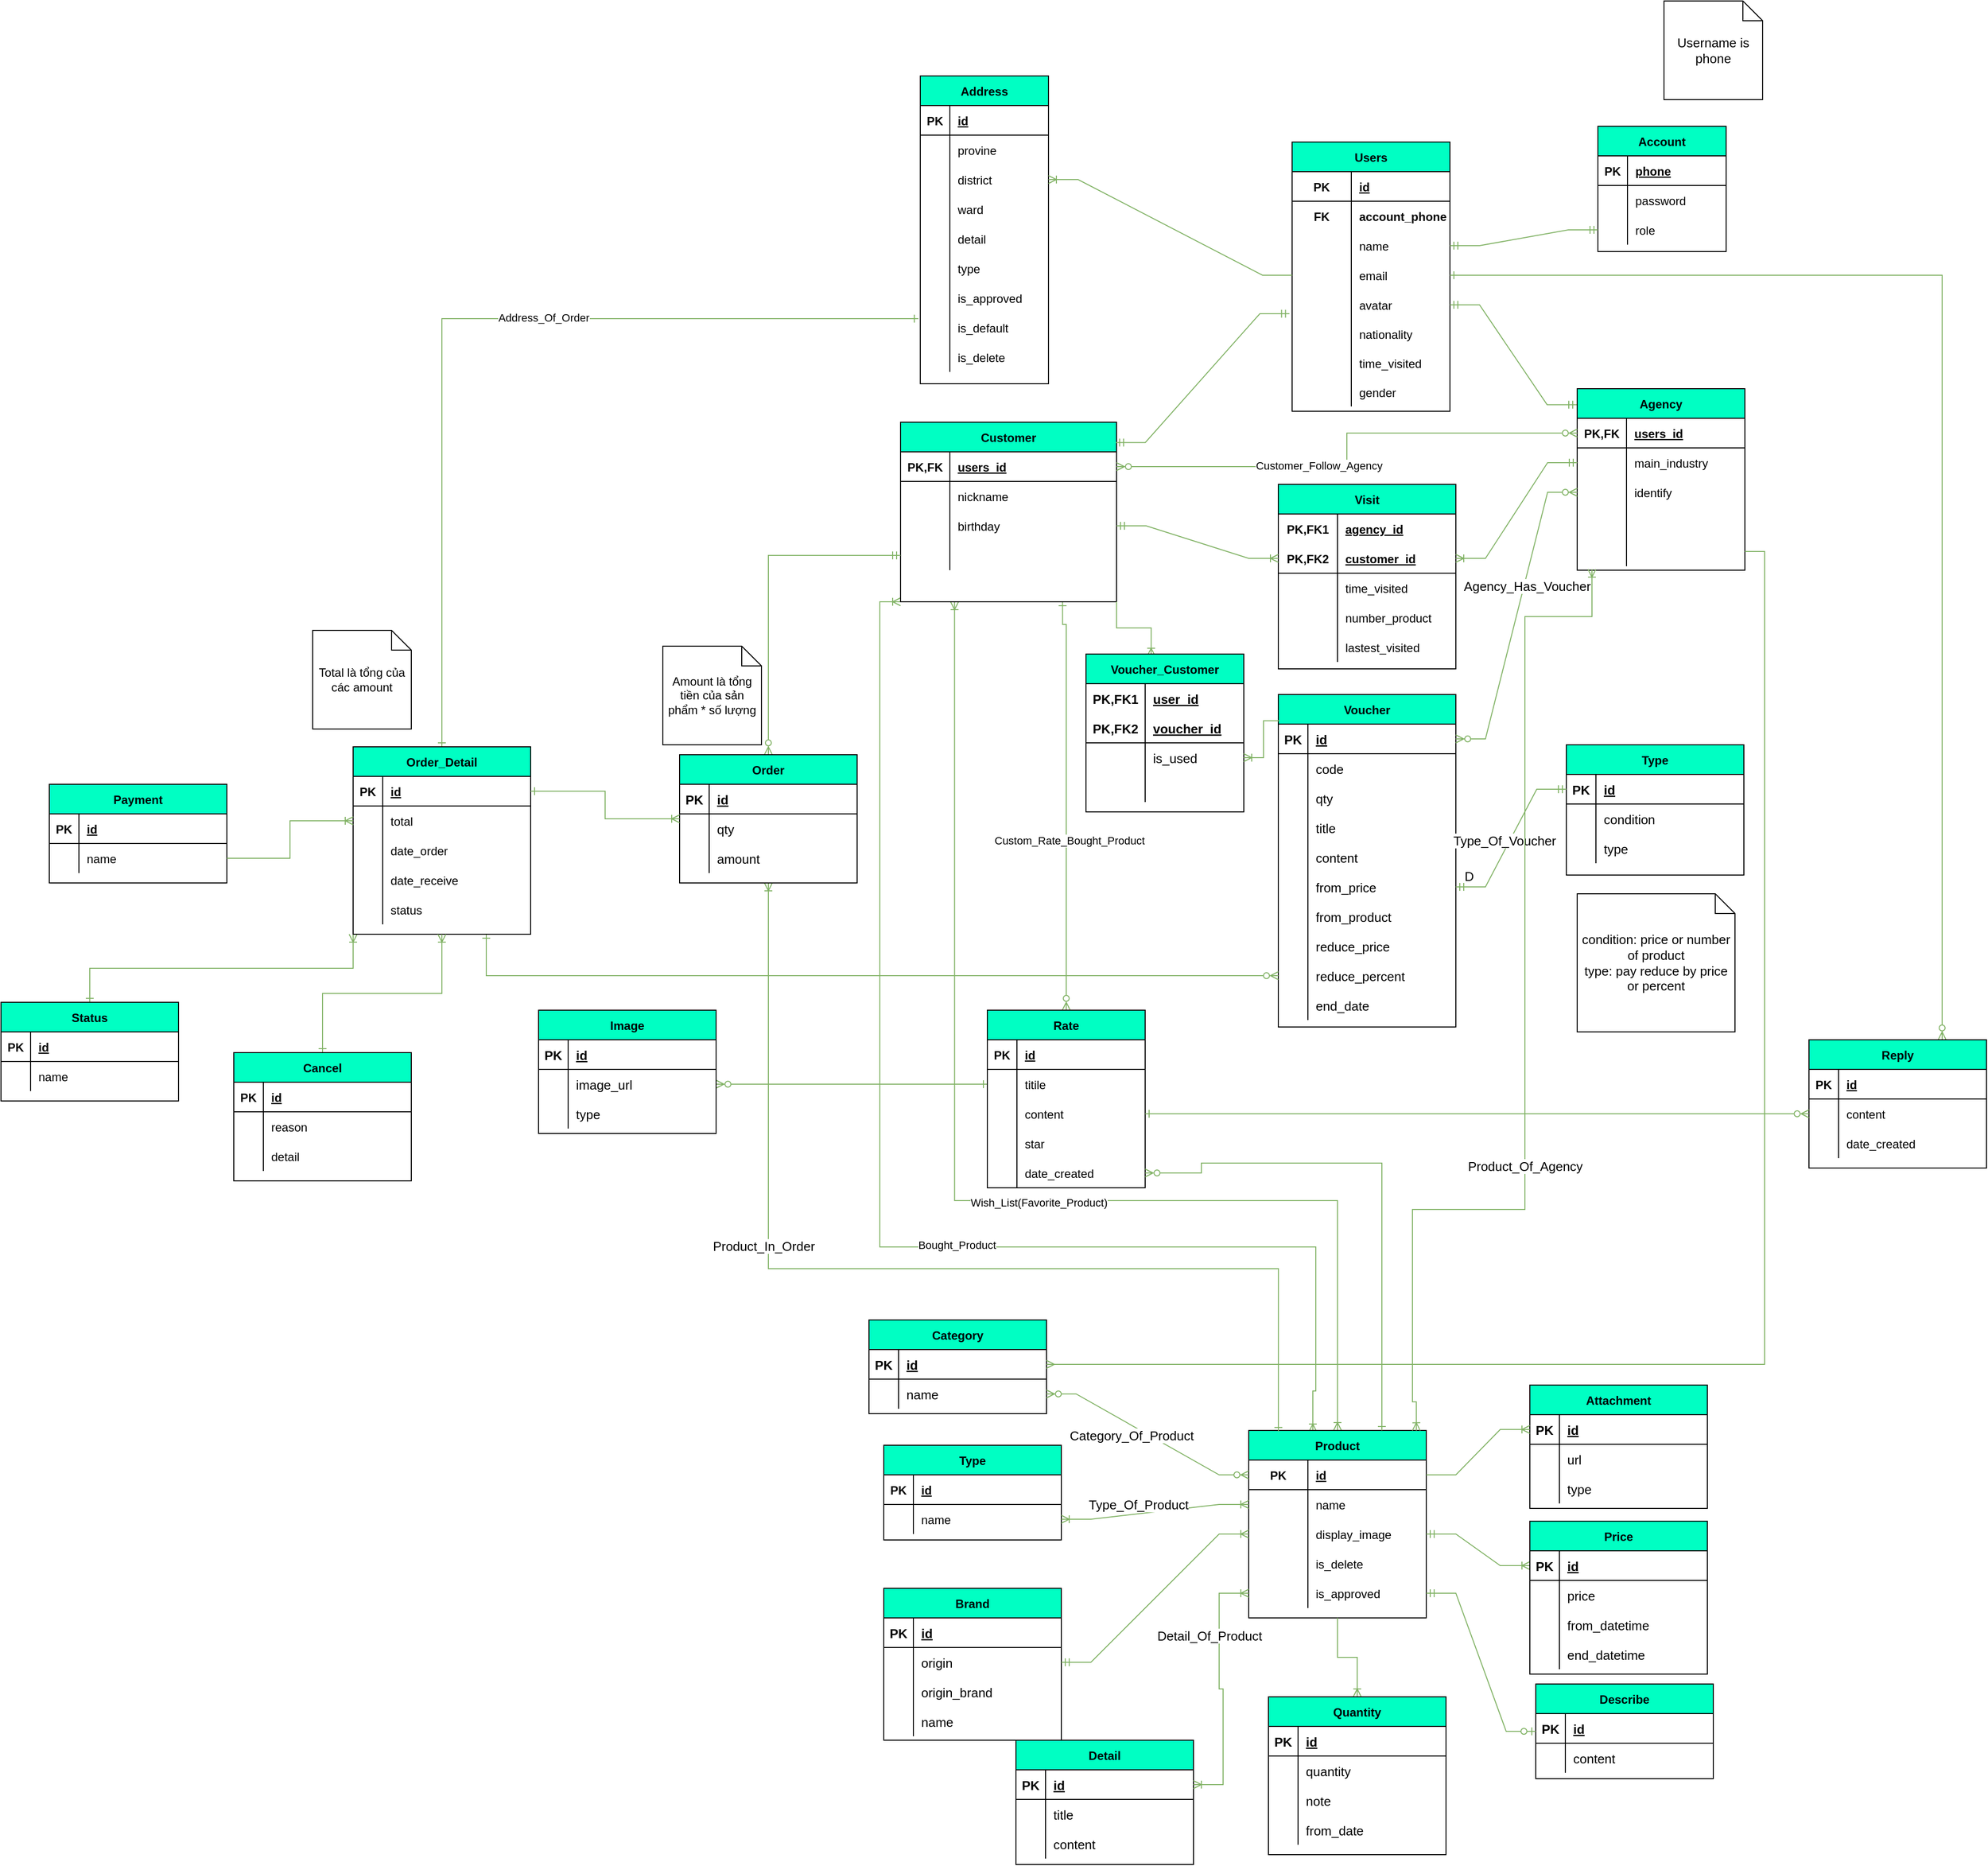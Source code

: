 <mxfile version="20.3.0" type="device"><diagram id="R2lEEEUBdFMjLlhIrx00" name="Page-1"><mxGraphModel dx="3122" dy="1978" grid="0" gridSize="10" guides="1" tooltips="1" connect="1" arrows="1" fold="1" page="1" pageScale="1" pageWidth="850" pageHeight="1100" math="0" shadow="0" extFonts="Permanent Marker^https://fonts.googleapis.com/css?family=Permanent+Marker"><root><mxCell id="0"/><mxCell id="1" parent="0"/><mxCell id="GZhKLqwadcsjV0LHvhak-1" value="Users" style="shape=table;startSize=30;container=1;collapsible=1;childLayout=tableLayout;fixedRows=1;rowLines=0;fontStyle=1;align=center;resizeLast=1;fillColor=#00FFC3;" parent="1" vertex="1"><mxGeometry x="274" y="34" width="160" height="272.824" as="geometry"/></mxCell><mxCell id="GZhKLqwadcsjV0LHvhak-5" value="" style="shape=tableRow;horizontal=0;startSize=0;swimlaneHead=0;swimlaneBody=0;fillColor=none;collapsible=0;dropTarget=0;points=[[0,0.5],[1,0.5]];portConstraint=eastwest;top=0;left=0;right=0;bottom=1;" parent="GZhKLqwadcsjV0LHvhak-1" vertex="1"><mxGeometry y="30" width="160" height="30" as="geometry"/></mxCell><mxCell id="GZhKLqwadcsjV0LHvhak-6" value="PK" style="shape=partialRectangle;connectable=0;fillColor=none;top=0;left=0;bottom=0;right=0;fontStyle=1;overflow=hidden;" parent="GZhKLqwadcsjV0LHvhak-5" vertex="1"><mxGeometry width="60" height="30" as="geometry"><mxRectangle width="60" height="30" as="alternateBounds"/></mxGeometry></mxCell><mxCell id="GZhKLqwadcsjV0LHvhak-7" value="id" style="shape=partialRectangle;connectable=0;fillColor=none;top=0;left=0;bottom=0;right=0;align=left;spacingLeft=6;fontStyle=5;overflow=hidden;" parent="GZhKLqwadcsjV0LHvhak-5" vertex="1"><mxGeometry x="60" width="100" height="30" as="geometry"><mxRectangle width="100" height="30" as="alternateBounds"/></mxGeometry></mxCell><mxCell id="GZhKLqwadcsjV0LHvhak-56" value="" style="shape=tableRow;horizontal=0;startSize=0;swimlaneHead=0;swimlaneBody=0;fillColor=none;collapsible=0;dropTarget=0;points=[[0,0.5],[1,0.5]];portConstraint=eastwest;top=0;left=0;right=0;bottom=0;" parent="GZhKLqwadcsjV0LHvhak-1" vertex="1"><mxGeometry y="60" width="160" height="30" as="geometry"/></mxCell><mxCell id="GZhKLqwadcsjV0LHvhak-57" value="FK" style="shape=partialRectangle;connectable=0;fillColor=none;top=0;left=0;bottom=0;right=0;editable=1;overflow=hidden;fontStyle=1" parent="GZhKLqwadcsjV0LHvhak-56" vertex="1"><mxGeometry width="60" height="30" as="geometry"><mxRectangle width="60" height="30" as="alternateBounds"/></mxGeometry></mxCell><mxCell id="GZhKLqwadcsjV0LHvhak-58" value="account_phone" style="shape=partialRectangle;connectable=0;fillColor=none;top=0;left=0;bottom=0;right=0;align=left;spacingLeft=6;overflow=hidden;fontStyle=1" parent="GZhKLqwadcsjV0LHvhak-56" vertex="1"><mxGeometry x="60" width="100" height="30" as="geometry"><mxRectangle width="100" height="30" as="alternateBounds"/></mxGeometry></mxCell><mxCell id="GZhKLqwadcsjV0LHvhak-8" value="" style="shape=tableRow;horizontal=0;startSize=0;swimlaneHead=0;swimlaneBody=0;fillColor=none;collapsible=0;dropTarget=0;points=[[0,0.5],[1,0.5]];portConstraint=eastwest;top=0;left=0;right=0;bottom=0;" parent="GZhKLqwadcsjV0LHvhak-1" vertex="1"><mxGeometry y="90" width="160" height="30" as="geometry"/></mxCell><mxCell id="GZhKLqwadcsjV0LHvhak-9" value="" style="shape=partialRectangle;connectable=0;fillColor=none;top=0;left=0;bottom=0;right=0;editable=1;overflow=hidden;" parent="GZhKLqwadcsjV0LHvhak-8" vertex="1"><mxGeometry width="60" height="30" as="geometry"><mxRectangle width="60" height="30" as="alternateBounds"/></mxGeometry></mxCell><mxCell id="GZhKLqwadcsjV0LHvhak-10" value="name" style="shape=partialRectangle;connectable=0;fillColor=none;top=0;left=0;bottom=0;right=0;align=left;spacingLeft=6;overflow=hidden;" parent="GZhKLqwadcsjV0LHvhak-8" vertex="1"><mxGeometry x="60" width="100" height="30" as="geometry"><mxRectangle width="100" height="30" as="alternateBounds"/></mxGeometry></mxCell><mxCell id="GZhKLqwadcsjV0LHvhak-11" value="" style="shape=tableRow;horizontal=0;startSize=0;swimlaneHead=0;swimlaneBody=0;fillColor=none;collapsible=0;dropTarget=0;points=[[0,0.5],[1,0.5]];portConstraint=eastwest;top=0;left=0;right=0;bottom=0;" parent="GZhKLqwadcsjV0LHvhak-1" vertex="1"><mxGeometry y="120" width="160" height="30" as="geometry"/></mxCell><mxCell id="GZhKLqwadcsjV0LHvhak-12" value="" style="shape=partialRectangle;connectable=0;fillColor=none;top=0;left=0;bottom=0;right=0;editable=1;overflow=hidden;" parent="GZhKLqwadcsjV0LHvhak-11" vertex="1"><mxGeometry width="60" height="30" as="geometry"><mxRectangle width="60" height="30" as="alternateBounds"/></mxGeometry></mxCell><mxCell id="GZhKLqwadcsjV0LHvhak-13" value="email" style="shape=partialRectangle;connectable=0;fillColor=none;top=0;left=0;bottom=0;right=0;align=left;spacingLeft=6;overflow=hidden;" parent="GZhKLqwadcsjV0LHvhak-11" vertex="1"><mxGeometry x="60" width="100" height="30" as="geometry"><mxRectangle width="100" height="30" as="alternateBounds"/></mxGeometry></mxCell><mxCell id="GZhKLqwadcsjV0LHvhak-60" value="" style="shape=tableRow;horizontal=0;startSize=0;swimlaneHead=0;swimlaneBody=0;fillColor=none;collapsible=0;dropTarget=0;points=[[0,0.5],[1,0.5]];portConstraint=eastwest;top=0;left=0;right=0;bottom=0;" parent="GZhKLqwadcsjV0LHvhak-1" vertex="1"><mxGeometry y="150" width="160" height="30" as="geometry"/></mxCell><mxCell id="GZhKLqwadcsjV0LHvhak-61" value="" style="shape=partialRectangle;connectable=0;fillColor=none;top=0;left=0;bottom=0;right=0;editable=1;overflow=hidden;" parent="GZhKLqwadcsjV0LHvhak-60" vertex="1"><mxGeometry width="60" height="30" as="geometry"><mxRectangle width="60" height="30" as="alternateBounds"/></mxGeometry></mxCell><mxCell id="GZhKLqwadcsjV0LHvhak-62" value="avatar" style="shape=partialRectangle;connectable=0;fillColor=none;top=0;left=0;bottom=0;right=0;align=left;spacingLeft=6;overflow=hidden;" parent="GZhKLqwadcsjV0LHvhak-60" vertex="1"><mxGeometry x="60" width="100" height="30" as="geometry"><mxRectangle width="100" height="30" as="alternateBounds"/></mxGeometry></mxCell><mxCell id="GZhKLqwadcsjV0LHvhak-135" value="" style="shape=tableRow;horizontal=0;startSize=0;swimlaneHead=0;swimlaneBody=0;fillColor=none;collapsible=0;dropTarget=0;points=[[0,0.5],[1,0.5]];portConstraint=eastwest;top=0;left=0;right=0;bottom=0;" parent="GZhKLqwadcsjV0LHvhak-1" vertex="1"><mxGeometry y="180" width="160" height="29" as="geometry"/></mxCell><mxCell id="GZhKLqwadcsjV0LHvhak-136" value="" style="shape=partialRectangle;connectable=0;fillColor=none;top=0;left=0;bottom=0;right=0;editable=1;overflow=hidden;" parent="GZhKLqwadcsjV0LHvhak-135" vertex="1"><mxGeometry width="60" height="29" as="geometry"><mxRectangle width="60" height="29" as="alternateBounds"/></mxGeometry></mxCell><mxCell id="GZhKLqwadcsjV0LHvhak-137" value="nationality" style="shape=partialRectangle;connectable=0;fillColor=none;top=0;left=0;bottom=0;right=0;align=left;spacingLeft=6;overflow=hidden;" parent="GZhKLqwadcsjV0LHvhak-135" vertex="1"><mxGeometry x="60" width="100" height="29" as="geometry"><mxRectangle width="100" height="29" as="alternateBounds"/></mxGeometry></mxCell><mxCell id="GZhKLqwadcsjV0LHvhak-77" value="" style="shape=tableRow;horizontal=0;startSize=0;swimlaneHead=0;swimlaneBody=0;fillColor=none;collapsible=0;dropTarget=0;points=[[0,0.5],[1,0.5]];portConstraint=eastwest;top=0;left=0;right=0;bottom=0;" parent="GZhKLqwadcsjV0LHvhak-1" vertex="1"><mxGeometry y="209" width="160" height="30" as="geometry"/></mxCell><mxCell id="GZhKLqwadcsjV0LHvhak-78" value="" style="shape=partialRectangle;connectable=0;fillColor=none;top=0;left=0;bottom=0;right=0;editable=1;overflow=hidden;" parent="GZhKLqwadcsjV0LHvhak-77" vertex="1"><mxGeometry width="60" height="30" as="geometry"><mxRectangle width="60" height="30" as="alternateBounds"/></mxGeometry></mxCell><mxCell id="GZhKLqwadcsjV0LHvhak-79" value="time_visited" style="shape=partialRectangle;connectable=0;fillColor=none;top=0;left=0;bottom=0;right=0;align=left;spacingLeft=6;overflow=hidden;" parent="GZhKLqwadcsjV0LHvhak-77" vertex="1"><mxGeometry x="60" width="100" height="30" as="geometry"><mxRectangle width="100" height="30" as="alternateBounds"/></mxGeometry></mxCell><mxCell id="cZCvhguPSUMXLRWKAgbE-10" value="" style="shape=tableRow;horizontal=0;startSize=0;swimlaneHead=0;swimlaneBody=0;fillColor=none;collapsible=0;dropTarget=0;points=[[0,0.5],[1,0.5]];portConstraint=eastwest;top=0;left=0;right=0;bottom=0;" parent="GZhKLqwadcsjV0LHvhak-1" vertex="1"><mxGeometry y="239" width="160" height="29" as="geometry"/></mxCell><mxCell id="cZCvhguPSUMXLRWKAgbE-11" value="" style="shape=partialRectangle;connectable=0;fillColor=none;top=0;left=0;bottom=0;right=0;editable=1;overflow=hidden;" parent="cZCvhguPSUMXLRWKAgbE-10" vertex="1"><mxGeometry width="60" height="29" as="geometry"><mxRectangle width="60" height="29" as="alternateBounds"/></mxGeometry></mxCell><mxCell id="cZCvhguPSUMXLRWKAgbE-12" value="gender" style="shape=partialRectangle;connectable=0;fillColor=none;top=0;left=0;bottom=0;right=0;align=left;spacingLeft=6;overflow=hidden;" parent="cZCvhguPSUMXLRWKAgbE-10" vertex="1"><mxGeometry x="60" width="100" height="29" as="geometry"><mxRectangle width="100" height="29" as="alternateBounds"/></mxGeometry></mxCell><mxCell id="GZhKLqwadcsjV0LHvhak-43" value="Account" style="shape=table;startSize=30;container=1;collapsible=1;childLayout=tableLayout;fixedRows=1;rowLines=0;fontStyle=1;align=center;resizeLast=1;fillColor=#00FFC3;" parent="1" vertex="1"><mxGeometry x="584" y="18" width="130" height="127" as="geometry"/></mxCell><mxCell id="GZhKLqwadcsjV0LHvhak-44" value="" style="shape=tableRow;horizontal=0;startSize=0;swimlaneHead=0;swimlaneBody=0;fillColor=none;collapsible=0;dropTarget=0;points=[[0,0.5],[1,0.5]];portConstraint=eastwest;top=0;left=0;right=0;bottom=1;" parent="GZhKLqwadcsjV0LHvhak-43" vertex="1"><mxGeometry y="30" width="130" height="30" as="geometry"/></mxCell><mxCell id="GZhKLqwadcsjV0LHvhak-45" value="PK" style="shape=partialRectangle;connectable=0;fillColor=none;top=0;left=0;bottom=0;right=0;fontStyle=1;overflow=hidden;" parent="GZhKLqwadcsjV0LHvhak-44" vertex="1"><mxGeometry width="30" height="30" as="geometry"><mxRectangle width="30" height="30" as="alternateBounds"/></mxGeometry></mxCell><mxCell id="GZhKLqwadcsjV0LHvhak-46" value="phone" style="shape=partialRectangle;connectable=0;fillColor=none;top=0;left=0;bottom=0;right=0;align=left;spacingLeft=6;fontStyle=5;overflow=hidden;" parent="GZhKLqwadcsjV0LHvhak-44" vertex="1"><mxGeometry x="30" width="100" height="30" as="geometry"><mxRectangle width="100" height="30" as="alternateBounds"/></mxGeometry></mxCell><mxCell id="GZhKLqwadcsjV0LHvhak-50" value="" style="shape=tableRow;horizontal=0;startSize=0;swimlaneHead=0;swimlaneBody=0;fillColor=none;collapsible=0;dropTarget=0;points=[[0,0.5],[1,0.5]];portConstraint=eastwest;top=0;left=0;right=0;bottom=0;" parent="GZhKLqwadcsjV0LHvhak-43" vertex="1"><mxGeometry y="60" width="130" height="30" as="geometry"/></mxCell><mxCell id="GZhKLqwadcsjV0LHvhak-51" value="" style="shape=partialRectangle;connectable=0;fillColor=none;top=0;left=0;bottom=0;right=0;editable=1;overflow=hidden;" parent="GZhKLqwadcsjV0LHvhak-50" vertex="1"><mxGeometry width="30" height="30" as="geometry"><mxRectangle width="30" height="30" as="alternateBounds"/></mxGeometry></mxCell><mxCell id="GZhKLqwadcsjV0LHvhak-52" value="password" style="shape=partialRectangle;connectable=0;fillColor=none;top=0;left=0;bottom=0;right=0;align=left;spacingLeft=6;overflow=hidden;" parent="GZhKLqwadcsjV0LHvhak-50" vertex="1"><mxGeometry x="30" width="100" height="30" as="geometry"><mxRectangle width="100" height="30" as="alternateBounds"/></mxGeometry></mxCell><mxCell id="GZhKLqwadcsjV0LHvhak-53" value="" style="shape=tableRow;horizontal=0;startSize=0;swimlaneHead=0;swimlaneBody=0;fillColor=none;collapsible=0;dropTarget=0;points=[[0,0.5],[1,0.5]];portConstraint=eastwest;top=0;left=0;right=0;bottom=0;" parent="GZhKLqwadcsjV0LHvhak-43" vertex="1"><mxGeometry y="90" width="130" height="30" as="geometry"/></mxCell><mxCell id="GZhKLqwadcsjV0LHvhak-54" value="" style="shape=partialRectangle;connectable=0;fillColor=none;top=0;left=0;bottom=0;right=0;editable=1;overflow=hidden;" parent="GZhKLqwadcsjV0LHvhak-53" vertex="1"><mxGeometry width="30" height="30" as="geometry"><mxRectangle width="30" height="30" as="alternateBounds"/></mxGeometry></mxCell><mxCell id="GZhKLqwadcsjV0LHvhak-55" value="role" style="shape=partialRectangle;connectable=0;fillColor=none;top=0;left=0;bottom=0;right=0;align=left;spacingLeft=6;overflow=hidden;" parent="GZhKLqwadcsjV0LHvhak-53" vertex="1"><mxGeometry x="30" width="100" height="30" as="geometry"><mxRectangle width="100" height="30" as="alternateBounds"/></mxGeometry></mxCell><mxCell id="GZhKLqwadcsjV0LHvhak-59" value="" style="edgeStyle=entityRelationEdgeStyle;fontSize=12;html=1;endArrow=ERmandOne;startArrow=ERmandOne;rounded=0;fillColor=#d5e8d4;strokeColor=#82b366;" parent="1" source="GZhKLqwadcsjV0LHvhak-8" target="GZhKLqwadcsjV0LHvhak-53" edge="1"><mxGeometry width="100" height="100" relative="1" as="geometry"><mxPoint x="80" y="280" as="sourcePoint"/><mxPoint x="180" y="180" as="targetPoint"/></mxGeometry></mxCell><mxCell id="2qqICTmmRaYNK--ZNqp6-52" style="edgeStyle=orthogonalEdgeStyle;rounded=0;orthogonalLoop=1;jettySize=auto;html=1;exitX=0.25;exitY=1;exitDx=0;exitDy=0;entryX=0.5;entryY=0;entryDx=0;entryDy=0;startArrow=ERoneToMany;startFill=0;endArrow=ERoneToMany;endFill=0;fillColor=#d5e8d4;strokeColor=#82b366;" parent="1" source="GZhKLqwadcsjV0LHvhak-63" target="GZhKLqwadcsjV0LHvhak-221" edge="1"><mxGeometry relative="1" as="geometry"><Array as="points"><mxPoint x="-68" y="1107"/><mxPoint x="320" y="1107"/></Array></mxGeometry></mxCell><mxCell id="2qqICTmmRaYNK--ZNqp6-53" value="Wish_List(Favorite_Product)" style="edgeLabel;html=1;align=center;verticalAlign=middle;resizable=0;points=[];" parent="2qqICTmmRaYNK--ZNqp6-52" vertex="1" connectable="0"><mxGeometry x="0.126" y="-2" relative="1" as="geometry"><mxPoint as="offset"/></mxGeometry></mxCell><mxCell id="2qqICTmmRaYNK--ZNqp6-54" style="edgeStyle=orthogonalEdgeStyle;rounded=0;orthogonalLoop=1;jettySize=auto;html=1;exitX=0;exitY=1;exitDx=0;exitDy=0;startArrow=ERoneToMany;startFill=0;endArrow=ERoneToMany;endFill=0;entryX=0.361;entryY=0.008;entryDx=0;entryDy=0;entryPerimeter=0;fillColor=#d5e8d4;strokeColor=#82b366;" parent="1" source="GZhKLqwadcsjV0LHvhak-63" target="GZhKLqwadcsjV0LHvhak-221" edge="1"><mxGeometry relative="1" as="geometry"><mxPoint x="306" y="1300" as="targetPoint"/><Array as="points"><mxPoint x="-144" y="500"/><mxPoint x="-144" y="1154"/><mxPoint x="298" y="1154"/><mxPoint x="298" y="1300"/><mxPoint x="295" y="1300"/></Array></mxGeometry></mxCell><mxCell id="2qqICTmmRaYNK--ZNqp6-57" value="Bought_Product" style="edgeLabel;html=1;align=center;verticalAlign=middle;resizable=0;points=[];" parent="2qqICTmmRaYNK--ZNqp6-54" vertex="1" connectable="0"><mxGeometry x="0.151" y="2" relative="1" as="geometry"><mxPoint as="offset"/></mxGeometry></mxCell><mxCell id="2qqICTmmRaYNK--ZNqp6-58" style="edgeStyle=orthogonalEdgeStyle;rounded=0;orthogonalLoop=1;jettySize=auto;html=1;entryX=0.5;entryY=0;entryDx=0;entryDy=0;startArrow=ERone;startFill=0;endArrow=ERzeroToMany;endFill=0;exitX=0.75;exitY=1;exitDx=0;exitDy=0;fillColor=#d5e8d4;strokeColor=#82b366;" parent="1" source="GZhKLqwadcsjV0LHvhak-63" target="2qqICTmmRaYNK--ZNqp6-36" edge="1"><mxGeometry relative="1" as="geometry"><mxPoint x="-41" y="501" as="sourcePoint"/><Array as="points"><mxPoint x="41" y="523"/><mxPoint x="45" y="523"/></Array></mxGeometry></mxCell><mxCell id="2qqICTmmRaYNK--ZNqp6-62" value="Custom_Rate_Bought_Product" style="edgeLabel;html=1;align=center;verticalAlign=middle;resizable=0;points=[];" parent="2qqICTmmRaYNK--ZNqp6-58" vertex="1" connectable="0"><mxGeometry x="0.172" y="3" relative="1" as="geometry"><mxPoint as="offset"/></mxGeometry></mxCell><mxCell id="GZhKLqwadcsjV0LHvhak-63" value="Customer" style="shape=table;startSize=30;container=1;collapsible=1;childLayout=tableLayout;fixedRows=1;rowLines=0;fontStyle=1;align=center;resizeLast=1;fillColor=#00FFC3;" parent="1" vertex="1"><mxGeometry x="-123" y="318" width="219" height="182" as="geometry"/></mxCell><mxCell id="GZhKLqwadcsjV0LHvhak-64" value="" style="shape=tableRow;horizontal=0;startSize=0;swimlaneHead=0;swimlaneBody=0;fillColor=none;collapsible=0;dropTarget=0;points=[[0,0.5],[1,0.5]];portConstraint=eastwest;top=0;left=0;right=0;bottom=1;" parent="GZhKLqwadcsjV0LHvhak-63" vertex="1"><mxGeometry y="30" width="219" height="30" as="geometry"/></mxCell><mxCell id="GZhKLqwadcsjV0LHvhak-65" value="PK,FK" style="shape=partialRectangle;connectable=0;fillColor=none;top=0;left=0;bottom=0;right=0;fontStyle=1;overflow=hidden;" parent="GZhKLqwadcsjV0LHvhak-64" vertex="1"><mxGeometry width="50" height="30" as="geometry"><mxRectangle width="50" height="30" as="alternateBounds"/></mxGeometry></mxCell><mxCell id="GZhKLqwadcsjV0LHvhak-66" value="users_id" style="shape=partialRectangle;connectable=0;fillColor=none;top=0;left=0;bottom=0;right=0;align=left;spacingLeft=6;fontStyle=5;overflow=hidden;" parent="GZhKLqwadcsjV0LHvhak-64" vertex="1"><mxGeometry x="50" width="169" height="30" as="geometry"><mxRectangle width="169" height="30" as="alternateBounds"/></mxGeometry></mxCell><mxCell id="GZhKLqwadcsjV0LHvhak-67" value="" style="shape=tableRow;horizontal=0;startSize=0;swimlaneHead=0;swimlaneBody=0;fillColor=none;collapsible=0;dropTarget=0;points=[[0,0.5],[1,0.5]];portConstraint=eastwest;top=0;left=0;right=0;bottom=0;" parent="GZhKLqwadcsjV0LHvhak-63" vertex="1"><mxGeometry y="60" width="219" height="30" as="geometry"/></mxCell><mxCell id="GZhKLqwadcsjV0LHvhak-68" value="" style="shape=partialRectangle;connectable=0;fillColor=none;top=0;left=0;bottom=0;right=0;editable=1;overflow=hidden;" parent="GZhKLqwadcsjV0LHvhak-67" vertex="1"><mxGeometry width="50" height="30" as="geometry"><mxRectangle width="50" height="30" as="alternateBounds"/></mxGeometry></mxCell><mxCell id="GZhKLqwadcsjV0LHvhak-69" value="nickname" style="shape=partialRectangle;connectable=0;fillColor=none;top=0;left=0;bottom=0;right=0;align=left;spacingLeft=6;overflow=hidden;" parent="GZhKLqwadcsjV0LHvhak-67" vertex="1"><mxGeometry x="50" width="169" height="30" as="geometry"><mxRectangle width="169" height="30" as="alternateBounds"/></mxGeometry></mxCell><mxCell id="GZhKLqwadcsjV0LHvhak-414" value="" style="shape=tableRow;horizontal=0;startSize=0;swimlaneHead=0;swimlaneBody=0;fillColor=none;collapsible=0;dropTarget=0;points=[[0,0.5],[1,0.5]];portConstraint=eastwest;top=0;left=0;right=0;bottom=0;" parent="GZhKLqwadcsjV0LHvhak-63" vertex="1"><mxGeometry y="90" width="219" height="30" as="geometry"/></mxCell><mxCell id="GZhKLqwadcsjV0LHvhak-415" value="" style="shape=partialRectangle;connectable=0;fillColor=none;top=0;left=0;bottom=0;right=0;editable=1;overflow=hidden;" parent="GZhKLqwadcsjV0LHvhak-414" vertex="1"><mxGeometry width="50" height="30" as="geometry"><mxRectangle width="50" height="30" as="alternateBounds"/></mxGeometry></mxCell><mxCell id="GZhKLqwadcsjV0LHvhak-416" value="birthday" style="shape=partialRectangle;connectable=0;fillColor=none;top=0;left=0;bottom=0;right=0;align=left;spacingLeft=6;overflow=hidden;" parent="GZhKLqwadcsjV0LHvhak-414" vertex="1"><mxGeometry x="50" width="169" height="30" as="geometry"><mxRectangle width="169" height="30" as="alternateBounds"/></mxGeometry></mxCell><mxCell id="GZhKLqwadcsjV0LHvhak-70" value="" style="shape=tableRow;horizontal=0;startSize=0;swimlaneHead=0;swimlaneBody=0;fillColor=none;collapsible=0;dropTarget=0;points=[[0,0.5],[1,0.5]];portConstraint=eastwest;top=0;left=0;right=0;bottom=0;" parent="GZhKLqwadcsjV0LHvhak-63" vertex="1"><mxGeometry y="120" width="219" height="30" as="geometry"/></mxCell><mxCell id="GZhKLqwadcsjV0LHvhak-71" value="" style="shape=partialRectangle;connectable=0;fillColor=none;top=0;left=0;bottom=0;right=0;editable=1;overflow=hidden;" parent="GZhKLqwadcsjV0LHvhak-70" vertex="1"><mxGeometry width="50" height="30" as="geometry"><mxRectangle width="50" height="30" as="alternateBounds"/></mxGeometry></mxCell><mxCell id="GZhKLqwadcsjV0LHvhak-72" value="" style="shape=partialRectangle;connectable=0;fillColor=none;top=0;left=0;bottom=0;right=0;align=left;spacingLeft=6;overflow=hidden;" parent="GZhKLqwadcsjV0LHvhak-70" vertex="1"><mxGeometry x="50" width="169" height="30" as="geometry"><mxRectangle width="169" height="30" as="alternateBounds"/></mxGeometry></mxCell><mxCell id="GZhKLqwadcsjV0LHvhak-80" value="Agency" style="shape=table;startSize=30;container=1;collapsible=1;childLayout=tableLayout;fixedRows=1;rowLines=0;fontStyle=1;align=center;resizeLast=1;fillColor=#00FFC3;" parent="1" vertex="1"><mxGeometry x="563" y="284" width="170" height="184" as="geometry"/></mxCell><mxCell id="GZhKLqwadcsjV0LHvhak-81" value="" style="shape=tableRow;horizontal=0;startSize=0;swimlaneHead=0;swimlaneBody=0;fillColor=none;collapsible=0;dropTarget=0;points=[[0,0.5],[1,0.5]];portConstraint=eastwest;top=0;left=0;right=0;bottom=1;" parent="GZhKLqwadcsjV0LHvhak-80" vertex="1"><mxGeometry y="30" width="170" height="30" as="geometry"/></mxCell><mxCell id="GZhKLqwadcsjV0LHvhak-82" value="PK,FK" style="shape=partialRectangle;connectable=0;fillColor=none;top=0;left=0;bottom=0;right=0;fontStyle=1;overflow=hidden;" parent="GZhKLqwadcsjV0LHvhak-81" vertex="1"><mxGeometry width="50" height="30" as="geometry"><mxRectangle width="50" height="30" as="alternateBounds"/></mxGeometry></mxCell><mxCell id="GZhKLqwadcsjV0LHvhak-83" value="users_id" style="shape=partialRectangle;connectable=0;fillColor=none;top=0;left=0;bottom=0;right=0;align=left;spacingLeft=6;fontStyle=5;overflow=hidden;" parent="GZhKLqwadcsjV0LHvhak-81" vertex="1"><mxGeometry x="50" width="120" height="30" as="geometry"><mxRectangle width="120" height="30" as="alternateBounds"/></mxGeometry></mxCell><mxCell id="GZhKLqwadcsjV0LHvhak-84" value="" style="shape=tableRow;horizontal=0;startSize=0;swimlaneHead=0;swimlaneBody=0;fillColor=none;collapsible=0;dropTarget=0;points=[[0,0.5],[1,0.5]];portConstraint=eastwest;top=0;left=0;right=0;bottom=0;" parent="GZhKLqwadcsjV0LHvhak-80" vertex="1"><mxGeometry y="60" width="170" height="30" as="geometry"/></mxCell><mxCell id="GZhKLqwadcsjV0LHvhak-85" value="" style="shape=partialRectangle;connectable=0;fillColor=none;top=0;left=0;bottom=0;right=0;editable=1;overflow=hidden;" parent="GZhKLqwadcsjV0LHvhak-84" vertex="1"><mxGeometry width="50" height="30" as="geometry"><mxRectangle width="50" height="30" as="alternateBounds"/></mxGeometry></mxCell><mxCell id="GZhKLqwadcsjV0LHvhak-86" value="main_industry" style="shape=partialRectangle;connectable=0;fillColor=none;top=0;left=0;bottom=0;right=0;align=left;spacingLeft=6;overflow=hidden;" parent="GZhKLqwadcsjV0LHvhak-84" vertex="1"><mxGeometry x="50" width="120" height="30" as="geometry"><mxRectangle width="120" height="30" as="alternateBounds"/></mxGeometry></mxCell><mxCell id="GZhKLqwadcsjV0LHvhak-87" value="" style="shape=tableRow;horizontal=0;startSize=0;swimlaneHead=0;swimlaneBody=0;fillColor=none;collapsible=0;dropTarget=0;points=[[0,0.5],[1,0.5]];portConstraint=eastwest;top=0;left=0;right=0;bottom=0;" parent="GZhKLqwadcsjV0LHvhak-80" vertex="1"><mxGeometry y="90" width="170" height="30" as="geometry"/></mxCell><mxCell id="GZhKLqwadcsjV0LHvhak-88" value="" style="shape=partialRectangle;connectable=0;fillColor=none;top=0;left=0;bottom=0;right=0;editable=1;overflow=hidden;" parent="GZhKLqwadcsjV0LHvhak-87" vertex="1"><mxGeometry width="50" height="30" as="geometry"><mxRectangle width="50" height="30" as="alternateBounds"/></mxGeometry></mxCell><mxCell id="GZhKLqwadcsjV0LHvhak-89" value="identify" style="shape=partialRectangle;connectable=0;fillColor=none;top=0;left=0;bottom=0;right=0;align=left;spacingLeft=6;overflow=hidden;" parent="GZhKLqwadcsjV0LHvhak-87" vertex="1"><mxGeometry x="50" width="120" height="30" as="geometry"><mxRectangle width="120" height="30" as="alternateBounds"/></mxGeometry></mxCell><mxCell id="GZhKLqwadcsjV0LHvhak-418" value="" style="shape=tableRow;horizontal=0;startSize=0;swimlaneHead=0;swimlaneBody=0;fillColor=none;collapsible=0;dropTarget=0;points=[[0,0.5],[1,0.5]];portConstraint=eastwest;top=0;left=0;right=0;bottom=0;" parent="GZhKLqwadcsjV0LHvhak-80" vertex="1"><mxGeometry y="120" width="170" height="30" as="geometry"/></mxCell><mxCell id="GZhKLqwadcsjV0LHvhak-419" value="" style="shape=partialRectangle;connectable=0;fillColor=none;top=0;left=0;bottom=0;right=0;editable=1;overflow=hidden;" parent="GZhKLqwadcsjV0LHvhak-418" vertex="1"><mxGeometry width="50" height="30" as="geometry"><mxRectangle width="50" height="30" as="alternateBounds"/></mxGeometry></mxCell><mxCell id="GZhKLqwadcsjV0LHvhak-420" value="" style="shape=partialRectangle;connectable=0;fillColor=none;top=0;left=0;bottom=0;right=0;align=left;spacingLeft=6;overflow=hidden;" parent="GZhKLqwadcsjV0LHvhak-418" vertex="1"><mxGeometry x="50" width="120" height="30" as="geometry"><mxRectangle width="120" height="30" as="alternateBounds"/></mxGeometry></mxCell><mxCell id="GZhKLqwadcsjV0LHvhak-459" value="" style="shape=tableRow;horizontal=0;startSize=0;swimlaneHead=0;swimlaneBody=0;fillColor=none;collapsible=0;dropTarget=0;points=[[0,0.5],[1,0.5]];portConstraint=eastwest;top=0;left=0;right=0;bottom=0;" parent="GZhKLqwadcsjV0LHvhak-80" vertex="1"><mxGeometry y="150" width="170" height="30" as="geometry"/></mxCell><mxCell id="GZhKLqwadcsjV0LHvhak-460" value="" style="shape=partialRectangle;connectable=0;fillColor=none;top=0;left=0;bottom=0;right=0;editable=1;overflow=hidden;" parent="GZhKLqwadcsjV0LHvhak-459" vertex="1"><mxGeometry width="50" height="30" as="geometry"><mxRectangle width="50" height="30" as="alternateBounds"/></mxGeometry></mxCell><mxCell id="GZhKLqwadcsjV0LHvhak-461" value="" style="shape=partialRectangle;connectable=0;fillColor=none;top=0;left=0;bottom=0;right=0;align=left;spacingLeft=6;overflow=hidden;" parent="GZhKLqwadcsjV0LHvhak-459" vertex="1"><mxGeometry x="50" width="120" height="30" as="geometry"><mxRectangle width="120" height="30" as="alternateBounds"/></mxGeometry></mxCell><mxCell id="GZhKLqwadcsjV0LHvhak-93" value="" style="edgeStyle=entityRelationEdgeStyle;fontSize=12;html=1;endArrow=ERmandOne;startArrow=ERmandOne;rounded=0;entryX=-0.017;entryY=0.8;entryDx=0;entryDy=0;entryPerimeter=0;exitX=0.996;exitY=0.113;exitDx=0;exitDy=0;exitPerimeter=0;fillColor=#d5e8d4;strokeColor=#82b366;" parent="1" source="GZhKLqwadcsjV0LHvhak-63" target="GZhKLqwadcsjV0LHvhak-60" edge="1"><mxGeometry width="100" height="100" relative="1" as="geometry"><mxPoint x="120" y="320" as="sourcePoint"/><mxPoint x="220" y="220" as="targetPoint"/></mxGeometry></mxCell><mxCell id="GZhKLqwadcsjV0LHvhak-98" value="" style="edgeStyle=entityRelationEdgeStyle;fontSize=12;html=1;endArrow=ERmandOne;startArrow=ERmandOne;rounded=0;entryX=-0.003;entryY=0.088;entryDx=0;entryDy=0;entryPerimeter=0;exitX=1;exitY=0.5;exitDx=0;exitDy=0;fillColor=#d5e8d4;strokeColor=#82b366;" parent="1" source="GZhKLqwadcsjV0LHvhak-60" target="GZhKLqwadcsjV0LHvhak-80" edge="1"><mxGeometry width="100" height="100" relative="1" as="geometry"><mxPoint x="350" y="450" as="sourcePoint"/><mxPoint x="450" y="350" as="targetPoint"/></mxGeometry></mxCell><mxCell id="GZhKLqwadcsjV0LHvhak-99" value="Address" style="shape=table;startSize=30;container=1;collapsible=1;childLayout=tableLayout;fixedRows=1;rowLines=0;fontStyle=1;align=center;resizeLast=1;fillColor=#00FFC3;" parent="1" vertex="1"><mxGeometry x="-103" y="-33" width="130" height="312" as="geometry"/></mxCell><mxCell id="GZhKLqwadcsjV0LHvhak-100" value="" style="shape=tableRow;horizontal=0;startSize=0;swimlaneHead=0;swimlaneBody=0;fillColor=none;collapsible=0;dropTarget=0;points=[[0,0.5],[1,0.5]];portConstraint=eastwest;top=0;left=0;right=0;bottom=1;" parent="GZhKLqwadcsjV0LHvhak-99" vertex="1"><mxGeometry y="30" width="130" height="30" as="geometry"/></mxCell><mxCell id="GZhKLqwadcsjV0LHvhak-101" value="PK" style="shape=partialRectangle;connectable=0;fillColor=none;top=0;left=0;bottom=0;right=0;fontStyle=1;overflow=hidden;" parent="GZhKLqwadcsjV0LHvhak-100" vertex="1"><mxGeometry width="30" height="30" as="geometry"><mxRectangle width="30" height="30" as="alternateBounds"/></mxGeometry></mxCell><mxCell id="GZhKLqwadcsjV0LHvhak-102" value="id" style="shape=partialRectangle;connectable=0;fillColor=none;top=0;left=0;bottom=0;right=0;align=left;spacingLeft=6;fontStyle=5;overflow=hidden;" parent="GZhKLqwadcsjV0LHvhak-100" vertex="1"><mxGeometry x="30" width="100" height="30" as="geometry"><mxRectangle width="100" height="30" as="alternateBounds"/></mxGeometry></mxCell><mxCell id="GZhKLqwadcsjV0LHvhak-103" value="" style="shape=tableRow;horizontal=0;startSize=0;swimlaneHead=0;swimlaneBody=0;fillColor=none;collapsible=0;dropTarget=0;points=[[0,0.5],[1,0.5]];portConstraint=eastwest;top=0;left=0;right=0;bottom=0;" parent="GZhKLqwadcsjV0LHvhak-99" vertex="1"><mxGeometry y="60" width="130" height="30" as="geometry"/></mxCell><mxCell id="GZhKLqwadcsjV0LHvhak-104" value="" style="shape=partialRectangle;connectable=0;fillColor=none;top=0;left=0;bottom=0;right=0;editable=1;overflow=hidden;" parent="GZhKLqwadcsjV0LHvhak-103" vertex="1"><mxGeometry width="30" height="30" as="geometry"><mxRectangle width="30" height="30" as="alternateBounds"/></mxGeometry></mxCell><mxCell id="GZhKLqwadcsjV0LHvhak-105" value="provine" style="shape=partialRectangle;connectable=0;fillColor=none;top=0;left=0;bottom=0;right=0;align=left;spacingLeft=6;overflow=hidden;" parent="GZhKLqwadcsjV0LHvhak-103" vertex="1"><mxGeometry x="30" width="100" height="30" as="geometry"><mxRectangle width="100" height="30" as="alternateBounds"/></mxGeometry></mxCell><mxCell id="GZhKLqwadcsjV0LHvhak-106" value="" style="shape=tableRow;horizontal=0;startSize=0;swimlaneHead=0;swimlaneBody=0;fillColor=none;collapsible=0;dropTarget=0;points=[[0,0.5],[1,0.5]];portConstraint=eastwest;top=0;left=0;right=0;bottom=0;" parent="GZhKLqwadcsjV0LHvhak-99" vertex="1"><mxGeometry y="90" width="130" height="30" as="geometry"/></mxCell><mxCell id="GZhKLqwadcsjV0LHvhak-107" value="" style="shape=partialRectangle;connectable=0;fillColor=none;top=0;left=0;bottom=0;right=0;editable=1;overflow=hidden;" parent="GZhKLqwadcsjV0LHvhak-106" vertex="1"><mxGeometry width="30" height="30" as="geometry"><mxRectangle width="30" height="30" as="alternateBounds"/></mxGeometry></mxCell><mxCell id="GZhKLqwadcsjV0LHvhak-108" value="district" style="shape=partialRectangle;connectable=0;fillColor=none;top=0;left=0;bottom=0;right=0;align=left;spacingLeft=6;overflow=hidden;" parent="GZhKLqwadcsjV0LHvhak-106" vertex="1"><mxGeometry x="30" width="100" height="30" as="geometry"><mxRectangle width="100" height="30" as="alternateBounds"/></mxGeometry></mxCell><mxCell id="GZhKLqwadcsjV0LHvhak-109" value="" style="shape=tableRow;horizontal=0;startSize=0;swimlaneHead=0;swimlaneBody=0;fillColor=none;collapsible=0;dropTarget=0;points=[[0,0.5],[1,0.5]];portConstraint=eastwest;top=0;left=0;right=0;bottom=0;" parent="GZhKLqwadcsjV0LHvhak-99" vertex="1"><mxGeometry y="120" width="130" height="30" as="geometry"/></mxCell><mxCell id="GZhKLqwadcsjV0LHvhak-110" value="" style="shape=partialRectangle;connectable=0;fillColor=none;top=0;left=0;bottom=0;right=0;editable=1;overflow=hidden;" parent="GZhKLqwadcsjV0LHvhak-109" vertex="1"><mxGeometry width="30" height="30" as="geometry"><mxRectangle width="30" height="30" as="alternateBounds"/></mxGeometry></mxCell><mxCell id="GZhKLqwadcsjV0LHvhak-111" value="ward" style="shape=partialRectangle;connectable=0;fillColor=none;top=0;left=0;bottom=0;right=0;align=left;spacingLeft=6;overflow=hidden;" parent="GZhKLqwadcsjV0LHvhak-109" vertex="1"><mxGeometry x="30" width="100" height="30" as="geometry"><mxRectangle width="100" height="30" as="alternateBounds"/></mxGeometry></mxCell><mxCell id="GZhKLqwadcsjV0LHvhak-113" value="" style="shape=tableRow;horizontal=0;startSize=0;swimlaneHead=0;swimlaneBody=0;fillColor=none;collapsible=0;dropTarget=0;points=[[0,0.5],[1,0.5]];portConstraint=eastwest;top=0;left=0;right=0;bottom=0;" parent="GZhKLqwadcsjV0LHvhak-99" vertex="1"><mxGeometry y="150" width="130" height="30" as="geometry"/></mxCell><mxCell id="GZhKLqwadcsjV0LHvhak-114" value="" style="shape=partialRectangle;connectable=0;fillColor=none;top=0;left=0;bottom=0;right=0;editable=1;overflow=hidden;" parent="GZhKLqwadcsjV0LHvhak-113" vertex="1"><mxGeometry width="30" height="30" as="geometry"><mxRectangle width="30" height="30" as="alternateBounds"/></mxGeometry></mxCell><mxCell id="GZhKLqwadcsjV0LHvhak-115" value="detail" style="shape=partialRectangle;connectable=0;fillColor=none;top=0;left=0;bottom=0;right=0;align=left;spacingLeft=6;overflow=hidden;" parent="GZhKLqwadcsjV0LHvhak-113" vertex="1"><mxGeometry x="30" width="100" height="30" as="geometry"><mxRectangle width="100" height="30" as="alternateBounds"/></mxGeometry></mxCell><mxCell id="GZhKLqwadcsjV0LHvhak-182" value="" style="shape=tableRow;horizontal=0;startSize=0;swimlaneHead=0;swimlaneBody=0;fillColor=none;collapsible=0;dropTarget=0;points=[[0,0.5],[1,0.5]];portConstraint=eastwest;top=0;left=0;right=0;bottom=0;" parent="GZhKLqwadcsjV0LHvhak-99" vertex="1"><mxGeometry y="180" width="130" height="30" as="geometry"/></mxCell><mxCell id="GZhKLqwadcsjV0LHvhak-183" value="" style="shape=partialRectangle;connectable=0;fillColor=none;top=0;left=0;bottom=0;right=0;editable=1;overflow=hidden;" parent="GZhKLqwadcsjV0LHvhak-182" vertex="1"><mxGeometry width="30" height="30" as="geometry"><mxRectangle width="30" height="30" as="alternateBounds"/></mxGeometry></mxCell><mxCell id="GZhKLqwadcsjV0LHvhak-184" value="type" style="shape=partialRectangle;connectable=0;fillColor=none;top=0;left=0;bottom=0;right=0;align=left;spacingLeft=6;overflow=hidden;" parent="GZhKLqwadcsjV0LHvhak-182" vertex="1"><mxGeometry x="30" width="100" height="30" as="geometry"><mxRectangle width="100" height="30" as="alternateBounds"/></mxGeometry></mxCell><mxCell id="cZCvhguPSUMXLRWKAgbE-1" value="" style="shape=tableRow;horizontal=0;startSize=0;swimlaneHead=0;swimlaneBody=0;fillColor=none;collapsible=0;dropTarget=0;points=[[0,0.5],[1,0.5]];portConstraint=eastwest;top=0;left=0;right=0;bottom=0;" parent="GZhKLqwadcsjV0LHvhak-99" vertex="1"><mxGeometry y="210" width="130" height="30" as="geometry"/></mxCell><mxCell id="cZCvhguPSUMXLRWKAgbE-2" value="" style="shape=partialRectangle;connectable=0;fillColor=none;top=0;left=0;bottom=0;right=0;editable=1;overflow=hidden;" parent="cZCvhguPSUMXLRWKAgbE-1" vertex="1"><mxGeometry width="30" height="30" as="geometry"><mxRectangle width="30" height="30" as="alternateBounds"/></mxGeometry></mxCell><mxCell id="cZCvhguPSUMXLRWKAgbE-3" value="is_approved" style="shape=partialRectangle;connectable=0;fillColor=none;top=0;left=0;bottom=0;right=0;align=left;spacingLeft=6;overflow=hidden;" parent="cZCvhguPSUMXLRWKAgbE-1" vertex="1"><mxGeometry x="30" width="100" height="30" as="geometry"><mxRectangle width="100" height="30" as="alternateBounds"/></mxGeometry></mxCell><mxCell id="cZCvhguPSUMXLRWKAgbE-7" value="" style="shape=tableRow;horizontal=0;startSize=0;swimlaneHead=0;swimlaneBody=0;fillColor=none;collapsible=0;dropTarget=0;points=[[0,0.5],[1,0.5]];portConstraint=eastwest;top=0;left=0;right=0;bottom=0;" parent="GZhKLqwadcsjV0LHvhak-99" vertex="1"><mxGeometry y="240" width="130" height="30" as="geometry"/></mxCell><mxCell id="cZCvhguPSUMXLRWKAgbE-8" value="" style="shape=partialRectangle;connectable=0;fillColor=none;top=0;left=0;bottom=0;right=0;editable=1;overflow=hidden;" parent="cZCvhguPSUMXLRWKAgbE-7" vertex="1"><mxGeometry width="30" height="30" as="geometry"><mxRectangle width="30" height="30" as="alternateBounds"/></mxGeometry></mxCell><mxCell id="cZCvhguPSUMXLRWKAgbE-9" value="is_default" style="shape=partialRectangle;connectable=0;fillColor=none;top=0;left=0;bottom=0;right=0;align=left;spacingLeft=6;overflow=hidden;" parent="cZCvhguPSUMXLRWKAgbE-7" vertex="1"><mxGeometry x="30" width="100" height="30" as="geometry"><mxRectangle width="100" height="30" as="alternateBounds"/></mxGeometry></mxCell><mxCell id="ZAOij8UQU28a_JyDHNiX-1" value="" style="shape=tableRow;horizontal=0;startSize=0;swimlaneHead=0;swimlaneBody=0;fillColor=none;collapsible=0;dropTarget=0;points=[[0,0.5],[1,0.5]];portConstraint=eastwest;top=0;left=0;right=0;bottom=0;" parent="GZhKLqwadcsjV0LHvhak-99" vertex="1"><mxGeometry y="270" width="130" height="30" as="geometry"/></mxCell><mxCell id="ZAOij8UQU28a_JyDHNiX-2" value="" style="shape=partialRectangle;connectable=0;fillColor=none;top=0;left=0;bottom=0;right=0;editable=1;overflow=hidden;" parent="ZAOij8UQU28a_JyDHNiX-1" vertex="1"><mxGeometry width="30" height="30" as="geometry"><mxRectangle width="30" height="30" as="alternateBounds"/></mxGeometry></mxCell><mxCell id="ZAOij8UQU28a_JyDHNiX-3" value="is_delete" style="shape=partialRectangle;connectable=0;fillColor=none;top=0;left=0;bottom=0;right=0;align=left;spacingLeft=6;overflow=hidden;" parent="ZAOij8UQU28a_JyDHNiX-1" vertex="1"><mxGeometry x="30" width="100" height="30" as="geometry"><mxRectangle width="100" height="30" as="alternateBounds"/></mxGeometry></mxCell><mxCell id="GZhKLqwadcsjV0LHvhak-112" value="" style="edgeStyle=entityRelationEdgeStyle;fontSize=12;html=1;endArrow=ERoneToMany;rounded=0;fillColor=#d5e8d4;strokeColor=#82b366;" parent="1" source="GZhKLqwadcsjV0LHvhak-11" target="GZhKLqwadcsjV0LHvhak-106" edge="1"><mxGeometry width="100" height="100" relative="1" as="geometry"><mxPoint x="450" y="180" as="sourcePoint"/><mxPoint x="550" y="80" as="targetPoint"/></mxGeometry></mxCell><mxCell id="GZhKLqwadcsjV0LHvhak-158" value="Visit" style="shape=table;startSize=30;container=1;collapsible=1;childLayout=tableLayout;fixedRows=1;rowLines=0;fontStyle=1;align=center;resizeLast=1;fillColor=#00FFC3;" parent="1" vertex="1"><mxGeometry x="260" y="381" width="180" height="187" as="geometry"/></mxCell><mxCell id="GZhKLqwadcsjV0LHvhak-159" value="" style="shape=tableRow;horizontal=0;startSize=0;swimlaneHead=0;swimlaneBody=0;fillColor=none;collapsible=0;dropTarget=0;points=[[0,0.5],[1,0.5]];portConstraint=eastwest;top=0;left=0;right=0;bottom=0;" parent="GZhKLqwadcsjV0LHvhak-158" vertex="1"><mxGeometry y="30" width="180" height="30" as="geometry"/></mxCell><mxCell id="GZhKLqwadcsjV0LHvhak-160" value="PK,FK1" style="shape=partialRectangle;connectable=0;fillColor=none;top=0;left=0;bottom=0;right=0;fontStyle=1;overflow=hidden;" parent="GZhKLqwadcsjV0LHvhak-159" vertex="1"><mxGeometry width="60" height="30" as="geometry"><mxRectangle width="60" height="30" as="alternateBounds"/></mxGeometry></mxCell><mxCell id="GZhKLqwadcsjV0LHvhak-161" value="agency_id" style="shape=partialRectangle;connectable=0;fillColor=none;top=0;left=0;bottom=0;right=0;align=left;spacingLeft=6;fontStyle=5;overflow=hidden;" parent="GZhKLqwadcsjV0LHvhak-159" vertex="1"><mxGeometry x="60" width="120" height="30" as="geometry"><mxRectangle width="120" height="30" as="alternateBounds"/></mxGeometry></mxCell><mxCell id="GZhKLqwadcsjV0LHvhak-162" value="" style="shape=tableRow;horizontal=0;startSize=0;swimlaneHead=0;swimlaneBody=0;fillColor=none;collapsible=0;dropTarget=0;points=[[0,0.5],[1,0.5]];portConstraint=eastwest;top=0;left=0;right=0;bottom=1;" parent="GZhKLqwadcsjV0LHvhak-158" vertex="1"><mxGeometry y="60" width="180" height="30" as="geometry"/></mxCell><mxCell id="GZhKLqwadcsjV0LHvhak-163" value="PK,FK2" style="shape=partialRectangle;connectable=0;fillColor=none;top=0;left=0;bottom=0;right=0;fontStyle=1;overflow=hidden;" parent="GZhKLqwadcsjV0LHvhak-162" vertex="1"><mxGeometry width="60" height="30" as="geometry"><mxRectangle width="60" height="30" as="alternateBounds"/></mxGeometry></mxCell><mxCell id="GZhKLqwadcsjV0LHvhak-164" value="customer_id" style="shape=partialRectangle;connectable=0;fillColor=none;top=0;left=0;bottom=0;right=0;align=left;spacingLeft=6;fontStyle=5;overflow=hidden;" parent="GZhKLqwadcsjV0LHvhak-162" vertex="1"><mxGeometry x="60" width="120" height="30" as="geometry"><mxRectangle width="120" height="30" as="alternateBounds"/></mxGeometry></mxCell><mxCell id="GZhKLqwadcsjV0LHvhak-165" value="" style="shape=tableRow;horizontal=0;startSize=0;swimlaneHead=0;swimlaneBody=0;fillColor=none;collapsible=0;dropTarget=0;points=[[0,0.5],[1,0.5]];portConstraint=eastwest;top=0;left=0;right=0;bottom=0;" parent="GZhKLqwadcsjV0LHvhak-158" vertex="1"><mxGeometry y="90" width="180" height="30" as="geometry"/></mxCell><mxCell id="GZhKLqwadcsjV0LHvhak-166" value="" style="shape=partialRectangle;connectable=0;fillColor=none;top=0;left=0;bottom=0;right=0;editable=1;overflow=hidden;" parent="GZhKLqwadcsjV0LHvhak-165" vertex="1"><mxGeometry width="60" height="30" as="geometry"><mxRectangle width="60" height="30" as="alternateBounds"/></mxGeometry></mxCell><mxCell id="GZhKLqwadcsjV0LHvhak-167" value="time_visited" style="shape=partialRectangle;connectable=0;fillColor=none;top=0;left=0;bottom=0;right=0;align=left;spacingLeft=6;overflow=hidden;" parent="GZhKLqwadcsjV0LHvhak-165" vertex="1"><mxGeometry x="60" width="120" height="30" as="geometry"><mxRectangle width="120" height="30" as="alternateBounds"/></mxGeometry></mxCell><mxCell id="GZhKLqwadcsjV0LHvhak-168" value="" style="shape=tableRow;horizontal=0;startSize=0;swimlaneHead=0;swimlaneBody=0;fillColor=none;collapsible=0;dropTarget=0;points=[[0,0.5],[1,0.5]];portConstraint=eastwest;top=0;left=0;right=0;bottom=0;" parent="GZhKLqwadcsjV0LHvhak-158" vertex="1"><mxGeometry y="120" width="180" height="30" as="geometry"/></mxCell><mxCell id="GZhKLqwadcsjV0LHvhak-169" value="" style="shape=partialRectangle;connectable=0;fillColor=none;top=0;left=0;bottom=0;right=0;editable=1;overflow=hidden;" parent="GZhKLqwadcsjV0LHvhak-168" vertex="1"><mxGeometry width="60" height="30" as="geometry"><mxRectangle width="60" height="30" as="alternateBounds"/></mxGeometry></mxCell><mxCell id="GZhKLqwadcsjV0LHvhak-170" value="number_product" style="shape=partialRectangle;connectable=0;fillColor=none;top=0;left=0;bottom=0;right=0;align=left;spacingLeft=6;overflow=hidden;" parent="GZhKLqwadcsjV0LHvhak-168" vertex="1"><mxGeometry x="60" width="120" height="30" as="geometry"><mxRectangle width="120" height="30" as="alternateBounds"/></mxGeometry></mxCell><mxCell id="GZhKLqwadcsjV0LHvhak-176" value="" style="shape=tableRow;horizontal=0;startSize=0;swimlaneHead=0;swimlaneBody=0;fillColor=none;collapsible=0;dropTarget=0;points=[[0,0.5],[1,0.5]];portConstraint=eastwest;top=0;left=0;right=0;bottom=0;" parent="GZhKLqwadcsjV0LHvhak-158" vertex="1"><mxGeometry y="150" width="180" height="30" as="geometry"/></mxCell><mxCell id="GZhKLqwadcsjV0LHvhak-177" value="" style="shape=partialRectangle;connectable=0;fillColor=none;top=0;left=0;bottom=0;right=0;editable=1;overflow=hidden;" parent="GZhKLqwadcsjV0LHvhak-176" vertex="1"><mxGeometry width="60" height="30" as="geometry"><mxRectangle width="60" height="30" as="alternateBounds"/></mxGeometry></mxCell><mxCell id="GZhKLqwadcsjV0LHvhak-178" value="lastest_visited" style="shape=partialRectangle;connectable=0;fillColor=none;top=0;left=0;bottom=0;right=0;align=left;spacingLeft=6;overflow=hidden;" parent="GZhKLqwadcsjV0LHvhak-176" vertex="1"><mxGeometry x="60" width="120" height="30" as="geometry"><mxRectangle width="120" height="30" as="alternateBounds"/></mxGeometry></mxCell><mxCell id="GZhKLqwadcsjV0LHvhak-173" value="" style="edgeStyle=entityRelationEdgeStyle;fontSize=12;html=1;endArrow=ERoneToMany;startArrow=ERmandOne;rounded=0;fillColor=#d5e8d4;strokeColor=#82b366;" parent="1" source="GZhKLqwadcsjV0LHvhak-414" target="GZhKLqwadcsjV0LHvhak-162" edge="1"><mxGeometry width="100" height="100" relative="1" as="geometry"><mxPoint x="145" y="700" as="sourcePoint"/><mxPoint x="245" y="600" as="targetPoint"/></mxGeometry></mxCell><mxCell id="GZhKLqwadcsjV0LHvhak-174" value="" style="edgeStyle=entityRelationEdgeStyle;fontSize=12;html=1;endArrow=ERoneToMany;startArrow=ERmandOne;rounded=0;entryX=1;entryY=0.5;entryDx=0;entryDy=0;exitX=0;exitY=0.5;exitDx=0;exitDy=0;fillColor=#d5e8d4;strokeColor=#82b366;" parent="1" source="GZhKLqwadcsjV0LHvhak-84" target="GZhKLqwadcsjV0LHvhak-162" edge="1"><mxGeometry width="100" height="100" relative="1" as="geometry"><mxPoint x="470" y="510" as="sourcePoint"/><mxPoint x="580" y="530" as="targetPoint"/></mxGeometry></mxCell><mxCell id="GZhKLqwadcsjV0LHvhak-221" value="Product" style="shape=table;startSize=30;container=1;collapsible=1;childLayout=tableLayout;fixedRows=1;rowLines=0;fontStyle=1;align=center;resizeLast=1;fillColor=#00FFC3;" parent="1" vertex="1"><mxGeometry x="230" y="1340" width="180" height="190" as="geometry"><mxRectangle x="315" y="950" width="90" height="30" as="alternateBounds"/></mxGeometry></mxCell><mxCell id="GZhKLqwadcsjV0LHvhak-225" value="" style="shape=tableRow;horizontal=0;startSize=0;swimlaneHead=0;swimlaneBody=0;fillColor=none;collapsible=0;dropTarget=0;points=[[0,0.5],[1,0.5]];portConstraint=eastwest;top=0;left=0;right=0;bottom=1;" parent="GZhKLqwadcsjV0LHvhak-221" vertex="1"><mxGeometry y="30" width="180" height="30" as="geometry"/></mxCell><mxCell id="GZhKLqwadcsjV0LHvhak-226" value="PK" style="shape=partialRectangle;connectable=0;fillColor=none;top=0;left=0;bottom=0;right=0;fontStyle=1;overflow=hidden;" parent="GZhKLqwadcsjV0LHvhak-225" vertex="1"><mxGeometry width="60" height="30" as="geometry"><mxRectangle width="60" height="30" as="alternateBounds"/></mxGeometry></mxCell><mxCell id="GZhKLqwadcsjV0LHvhak-227" value="id" style="shape=partialRectangle;connectable=0;fillColor=none;top=0;left=0;bottom=0;right=0;align=left;spacingLeft=6;fontStyle=5;overflow=hidden;" parent="GZhKLqwadcsjV0LHvhak-225" vertex="1"><mxGeometry x="60" width="120" height="30" as="geometry"><mxRectangle width="120" height="30" as="alternateBounds"/></mxGeometry></mxCell><mxCell id="GZhKLqwadcsjV0LHvhak-228" value="" style="shape=tableRow;horizontal=0;startSize=0;swimlaneHead=0;swimlaneBody=0;fillColor=none;collapsible=0;dropTarget=0;points=[[0,0.5],[1,0.5]];portConstraint=eastwest;top=0;left=0;right=0;bottom=0;" parent="GZhKLqwadcsjV0LHvhak-221" vertex="1"><mxGeometry y="60" width="180" height="30" as="geometry"/></mxCell><mxCell id="GZhKLqwadcsjV0LHvhak-229" value="" style="shape=partialRectangle;connectable=0;fillColor=none;top=0;left=0;bottom=0;right=0;editable=1;overflow=hidden;" parent="GZhKLqwadcsjV0LHvhak-228" vertex="1"><mxGeometry width="60" height="30" as="geometry"><mxRectangle width="60" height="30" as="alternateBounds"/></mxGeometry></mxCell><mxCell id="GZhKLqwadcsjV0LHvhak-230" value="name" style="shape=partialRectangle;connectable=0;fillColor=none;top=0;left=0;bottom=0;right=0;align=left;spacingLeft=6;overflow=hidden;" parent="GZhKLqwadcsjV0LHvhak-228" vertex="1"><mxGeometry x="60" width="120" height="30" as="geometry"><mxRectangle width="120" height="30" as="alternateBounds"/></mxGeometry></mxCell><mxCell id="GZhKLqwadcsjV0LHvhak-354" value="" style="shape=tableRow;horizontal=0;startSize=0;swimlaneHead=0;swimlaneBody=0;fillColor=none;collapsible=0;dropTarget=0;points=[[0,0.5],[1,0.5]];portConstraint=eastwest;top=0;left=0;right=0;bottom=0;" parent="GZhKLqwadcsjV0LHvhak-221" vertex="1"><mxGeometry y="90" width="180" height="30" as="geometry"/></mxCell><mxCell id="GZhKLqwadcsjV0LHvhak-355" value="" style="shape=partialRectangle;connectable=0;fillColor=none;top=0;left=0;bottom=0;right=0;editable=1;overflow=hidden;" parent="GZhKLqwadcsjV0LHvhak-354" vertex="1"><mxGeometry width="60" height="30" as="geometry"><mxRectangle width="60" height="30" as="alternateBounds"/></mxGeometry></mxCell><mxCell id="GZhKLqwadcsjV0LHvhak-356" value="display_image" style="shape=partialRectangle;connectable=0;fillColor=none;top=0;left=0;bottom=0;right=0;align=left;spacingLeft=6;overflow=hidden;" parent="GZhKLqwadcsjV0LHvhak-354" vertex="1"><mxGeometry x="60" width="120" height="30" as="geometry"><mxRectangle width="120" height="30" as="alternateBounds"/></mxGeometry></mxCell><mxCell id="GZhKLqwadcsjV0LHvhak-371" value="" style="shape=tableRow;horizontal=0;startSize=0;swimlaneHead=0;swimlaneBody=0;fillColor=none;collapsible=0;dropTarget=0;points=[[0,0.5],[1,0.5]];portConstraint=eastwest;top=0;left=0;right=0;bottom=0;" parent="GZhKLqwadcsjV0LHvhak-221" vertex="1"><mxGeometry y="120" width="180" height="30" as="geometry"/></mxCell><mxCell id="GZhKLqwadcsjV0LHvhak-372" value="" style="shape=partialRectangle;connectable=0;fillColor=none;top=0;left=0;bottom=0;right=0;editable=1;overflow=hidden;" parent="GZhKLqwadcsjV0LHvhak-371" vertex="1"><mxGeometry width="60" height="30" as="geometry"><mxRectangle width="60" height="30" as="alternateBounds"/></mxGeometry></mxCell><mxCell id="GZhKLqwadcsjV0LHvhak-373" value="is_delete" style="shape=partialRectangle;connectable=0;fillColor=none;top=0;left=0;bottom=0;right=0;align=left;spacingLeft=6;overflow=hidden;" parent="GZhKLqwadcsjV0LHvhak-371" vertex="1"><mxGeometry x="60" width="120" height="30" as="geometry"><mxRectangle width="120" height="30" as="alternateBounds"/></mxGeometry></mxCell><mxCell id="GZhKLqwadcsjV0LHvhak-231" value="" style="shape=tableRow;horizontal=0;startSize=0;swimlaneHead=0;swimlaneBody=0;fillColor=none;collapsible=0;dropTarget=0;points=[[0,0.5],[1,0.5]];portConstraint=eastwest;top=0;left=0;right=0;bottom=0;" parent="GZhKLqwadcsjV0LHvhak-221" vertex="1"><mxGeometry y="150" width="180" height="30" as="geometry"/></mxCell><mxCell id="GZhKLqwadcsjV0LHvhak-232" value="" style="shape=partialRectangle;connectable=0;fillColor=none;top=0;left=0;bottom=0;right=0;editable=1;overflow=hidden;" parent="GZhKLqwadcsjV0LHvhak-231" vertex="1"><mxGeometry width="60" height="30" as="geometry"><mxRectangle width="60" height="30" as="alternateBounds"/></mxGeometry></mxCell><mxCell id="GZhKLqwadcsjV0LHvhak-233" value="is_approved" style="shape=partialRectangle;connectable=0;fillColor=none;top=0;left=0;bottom=0;right=0;align=left;spacingLeft=6;overflow=hidden;" parent="GZhKLqwadcsjV0LHvhak-231" vertex="1"><mxGeometry x="60" width="120" height="30" as="geometry"><mxRectangle width="120" height="30" as="alternateBounds"/></mxGeometry></mxCell><mxCell id="GZhKLqwadcsjV0LHvhak-267" value="Type" style="shape=table;startSize=30;container=1;collapsible=1;childLayout=tableLayout;fixedRows=1;rowLines=0;fontStyle=1;align=center;resizeLast=1;fillColor=#00FFC3;" parent="1" vertex="1"><mxGeometry x="-140" y="1355" width="180" height="96" as="geometry"/></mxCell><mxCell id="GZhKLqwadcsjV0LHvhak-268" value="" style="shape=tableRow;horizontal=0;startSize=0;swimlaneHead=0;swimlaneBody=0;fillColor=none;collapsible=0;dropTarget=0;points=[[0,0.5],[1,0.5]];portConstraint=eastwest;top=0;left=0;right=0;bottom=1;" parent="GZhKLqwadcsjV0LHvhak-267" vertex="1"><mxGeometry y="30" width="180" height="30" as="geometry"/></mxCell><mxCell id="GZhKLqwadcsjV0LHvhak-269" value="PK" style="shape=partialRectangle;connectable=0;fillColor=none;top=0;left=0;bottom=0;right=0;fontStyle=1;overflow=hidden;" parent="GZhKLqwadcsjV0LHvhak-268" vertex="1"><mxGeometry width="30" height="30" as="geometry"><mxRectangle width="30" height="30" as="alternateBounds"/></mxGeometry></mxCell><mxCell id="GZhKLqwadcsjV0LHvhak-270" value="id" style="shape=partialRectangle;connectable=0;fillColor=none;top=0;left=0;bottom=0;right=0;align=left;spacingLeft=6;fontStyle=5;overflow=hidden;" parent="GZhKLqwadcsjV0LHvhak-268" vertex="1"><mxGeometry x="30" width="150" height="30" as="geometry"><mxRectangle width="150" height="30" as="alternateBounds"/></mxGeometry></mxCell><mxCell id="GZhKLqwadcsjV0LHvhak-271" value="" style="shape=tableRow;horizontal=0;startSize=0;swimlaneHead=0;swimlaneBody=0;fillColor=none;collapsible=0;dropTarget=0;points=[[0,0.5],[1,0.5]];portConstraint=eastwest;top=0;left=0;right=0;bottom=0;" parent="GZhKLqwadcsjV0LHvhak-267" vertex="1"><mxGeometry y="60" width="180" height="30" as="geometry"/></mxCell><mxCell id="GZhKLqwadcsjV0LHvhak-272" value="" style="shape=partialRectangle;connectable=0;fillColor=none;top=0;left=0;bottom=0;right=0;editable=1;overflow=hidden;" parent="GZhKLqwadcsjV0LHvhak-271" vertex="1"><mxGeometry width="30" height="30" as="geometry"><mxRectangle width="30" height="30" as="alternateBounds"/></mxGeometry></mxCell><mxCell id="GZhKLqwadcsjV0LHvhak-273" value="name" style="shape=partialRectangle;connectable=0;fillColor=none;top=0;left=0;bottom=0;right=0;align=left;spacingLeft=6;overflow=hidden;" parent="GZhKLqwadcsjV0LHvhak-271" vertex="1"><mxGeometry x="30" width="150" height="30" as="geometry"><mxRectangle width="150" height="30" as="alternateBounds"/></mxGeometry></mxCell><mxCell id="GZhKLqwadcsjV0LHvhak-280" value="" style="edgeStyle=entityRelationEdgeStyle;fontSize=12;html=1;endArrow=ERoneToMany;startArrow=ERoneToMany;rounded=0;strokeWidth=1;startSize=6;jumpSize=6;fillColor=#d5e8d4;strokeColor=#82b366;" parent="1" source="GZhKLqwadcsjV0LHvhak-271" target="GZhKLqwadcsjV0LHvhak-228" edge="1"><mxGeometry width="100" height="100" relative="1" as="geometry"><mxPoint x="40" y="1420" as="sourcePoint"/><mxPoint x="140" y="1320" as="targetPoint"/></mxGeometry></mxCell><mxCell id="GZhKLqwadcsjV0LHvhak-281" value="Type_Of_Product" style="edgeLabel;html=1;align=center;verticalAlign=middle;resizable=0;points=[];fontSize=13;" parent="GZhKLqwadcsjV0LHvhak-280" vertex="1" connectable="0"><mxGeometry x="-0.296" y="2" relative="1" as="geometry"><mxPoint x="11" y="-9" as="offset"/></mxGeometry></mxCell><mxCell id="GZhKLqwadcsjV0LHvhak-284" value="Brand" style="shape=table;startSize=30;container=1;collapsible=1;childLayout=tableLayout;fixedRows=1;rowLines=0;fontStyle=1;align=center;resizeLast=1;fontSize=12;fillColor=#00FFC3;" parent="1" vertex="1"><mxGeometry x="-140" y="1500" width="180" height="154" as="geometry"/></mxCell><mxCell id="GZhKLqwadcsjV0LHvhak-285" value="" style="shape=tableRow;horizontal=0;startSize=0;swimlaneHead=0;swimlaneBody=0;fillColor=none;collapsible=0;dropTarget=0;points=[[0,0.5],[1,0.5]];portConstraint=eastwest;top=0;left=0;right=0;bottom=1;fontSize=13;" parent="GZhKLqwadcsjV0LHvhak-284" vertex="1"><mxGeometry y="30" width="180" height="30" as="geometry"/></mxCell><mxCell id="GZhKLqwadcsjV0LHvhak-286" value="PK" style="shape=partialRectangle;connectable=0;fillColor=none;top=0;left=0;bottom=0;right=0;fontStyle=1;overflow=hidden;fontSize=13;" parent="GZhKLqwadcsjV0LHvhak-285" vertex="1"><mxGeometry width="30" height="30" as="geometry"><mxRectangle width="30" height="30" as="alternateBounds"/></mxGeometry></mxCell><mxCell id="GZhKLqwadcsjV0LHvhak-287" value="id" style="shape=partialRectangle;connectable=0;fillColor=none;top=0;left=0;bottom=0;right=0;align=left;spacingLeft=6;fontStyle=5;overflow=hidden;fontSize=13;" parent="GZhKLqwadcsjV0LHvhak-285" vertex="1"><mxGeometry x="30" width="150" height="30" as="geometry"><mxRectangle width="150" height="30" as="alternateBounds"/></mxGeometry></mxCell><mxCell id="GZhKLqwadcsjV0LHvhak-288" value="" style="shape=tableRow;horizontal=0;startSize=0;swimlaneHead=0;swimlaneBody=0;fillColor=none;collapsible=0;dropTarget=0;points=[[0,0.5],[1,0.5]];portConstraint=eastwest;top=0;left=0;right=0;bottom=0;fontSize=13;" parent="GZhKLqwadcsjV0LHvhak-284" vertex="1"><mxGeometry y="60" width="180" height="30" as="geometry"/></mxCell><mxCell id="GZhKLqwadcsjV0LHvhak-289" value="" style="shape=partialRectangle;connectable=0;fillColor=none;top=0;left=0;bottom=0;right=0;editable=1;overflow=hidden;fontSize=13;" parent="GZhKLqwadcsjV0LHvhak-288" vertex="1"><mxGeometry width="30" height="30" as="geometry"><mxRectangle width="30" height="30" as="alternateBounds"/></mxGeometry></mxCell><mxCell id="GZhKLqwadcsjV0LHvhak-290" value="origin" style="shape=partialRectangle;connectable=0;fillColor=none;top=0;left=0;bottom=0;right=0;align=left;spacingLeft=6;overflow=hidden;fontSize=13;" parent="GZhKLqwadcsjV0LHvhak-288" vertex="1"><mxGeometry x="30" width="150" height="30" as="geometry"><mxRectangle width="150" height="30" as="alternateBounds"/></mxGeometry></mxCell><mxCell id="GZhKLqwadcsjV0LHvhak-291" value="" style="shape=tableRow;horizontal=0;startSize=0;swimlaneHead=0;swimlaneBody=0;fillColor=none;collapsible=0;dropTarget=0;points=[[0,0.5],[1,0.5]];portConstraint=eastwest;top=0;left=0;right=0;bottom=0;fontSize=13;" parent="GZhKLqwadcsjV0LHvhak-284" vertex="1"><mxGeometry y="90" width="180" height="30" as="geometry"/></mxCell><mxCell id="GZhKLqwadcsjV0LHvhak-292" value="" style="shape=partialRectangle;connectable=0;fillColor=none;top=0;left=0;bottom=0;right=0;editable=1;overflow=hidden;fontSize=13;" parent="GZhKLqwadcsjV0LHvhak-291" vertex="1"><mxGeometry width="30" height="30" as="geometry"><mxRectangle width="30" height="30" as="alternateBounds"/></mxGeometry></mxCell><mxCell id="GZhKLqwadcsjV0LHvhak-293" value="origin_brand" style="shape=partialRectangle;connectable=0;fillColor=none;top=0;left=0;bottom=0;right=0;align=left;spacingLeft=6;overflow=hidden;fontSize=13;" parent="GZhKLqwadcsjV0LHvhak-291" vertex="1"><mxGeometry x="30" width="150" height="30" as="geometry"><mxRectangle width="150" height="30" as="alternateBounds"/></mxGeometry></mxCell><mxCell id="U5iFTVhXlpx7XfCizHT0-1" value="" style="shape=tableRow;horizontal=0;startSize=0;swimlaneHead=0;swimlaneBody=0;fillColor=none;collapsible=0;dropTarget=0;points=[[0,0.5],[1,0.5]];portConstraint=eastwest;top=0;left=0;right=0;bottom=0;fontSize=13;" parent="GZhKLqwadcsjV0LHvhak-284" vertex="1"><mxGeometry y="120" width="180" height="30" as="geometry"/></mxCell><mxCell id="U5iFTVhXlpx7XfCizHT0-2" value="" style="shape=partialRectangle;connectable=0;fillColor=none;top=0;left=0;bottom=0;right=0;editable=1;overflow=hidden;fontSize=13;" parent="U5iFTVhXlpx7XfCizHT0-1" vertex="1"><mxGeometry width="30" height="30" as="geometry"><mxRectangle width="30" height="30" as="alternateBounds"/></mxGeometry></mxCell><mxCell id="U5iFTVhXlpx7XfCizHT0-3" value="name" style="shape=partialRectangle;connectable=0;fillColor=none;top=0;left=0;bottom=0;right=0;align=left;spacingLeft=6;overflow=hidden;fontSize=13;" parent="U5iFTVhXlpx7XfCizHT0-1" vertex="1"><mxGeometry x="30" width="150" height="30" as="geometry"><mxRectangle width="150" height="30" as="alternateBounds"/></mxGeometry></mxCell><mxCell id="GZhKLqwadcsjV0LHvhak-297" value="" style="edgeStyle=entityRelationEdgeStyle;fontSize=12;html=1;endArrow=ERoneToMany;startArrow=ERmandOne;rounded=0;strokeWidth=1;startSize=6;jumpSize=6;fillColor=#d5e8d4;strokeColor=#82b366;" parent="1" source="GZhKLqwadcsjV0LHvhak-288" target="GZhKLqwadcsjV0LHvhak-354" edge="1"><mxGeometry width="100" height="100" relative="1" as="geometry"><mxPoint x="40" y="1600" as="sourcePoint"/><mxPoint x="140" y="1500" as="targetPoint"/></mxGeometry></mxCell><mxCell id="GZhKLqwadcsjV0LHvhak-298" value="Describe" style="shape=table;startSize=30;container=1;collapsible=1;childLayout=tableLayout;fixedRows=1;rowLines=0;fontStyle=1;align=center;resizeLast=1;fontSize=12;fillColor=#00FFC3;" parent="1" vertex="1"><mxGeometry x="521" y="1597" width="180" height="96" as="geometry"/></mxCell><mxCell id="GZhKLqwadcsjV0LHvhak-299" value="" style="shape=tableRow;horizontal=0;startSize=0;swimlaneHead=0;swimlaneBody=0;fillColor=none;collapsible=0;dropTarget=0;points=[[0,0.5],[1,0.5]];portConstraint=eastwest;top=0;left=0;right=0;bottom=1;fontSize=13;" parent="GZhKLqwadcsjV0LHvhak-298" vertex="1"><mxGeometry y="30" width="180" height="30" as="geometry"/></mxCell><mxCell id="GZhKLqwadcsjV0LHvhak-300" value="PK" style="shape=partialRectangle;connectable=0;fillColor=none;top=0;left=0;bottom=0;right=0;fontStyle=1;overflow=hidden;fontSize=13;" parent="GZhKLqwadcsjV0LHvhak-299" vertex="1"><mxGeometry width="30" height="30" as="geometry"><mxRectangle width="30" height="30" as="alternateBounds"/></mxGeometry></mxCell><mxCell id="GZhKLqwadcsjV0LHvhak-301" value="id" style="shape=partialRectangle;connectable=0;fillColor=none;top=0;left=0;bottom=0;right=0;align=left;spacingLeft=6;fontStyle=5;overflow=hidden;fontSize=13;" parent="GZhKLqwadcsjV0LHvhak-299" vertex="1"><mxGeometry x="30" width="150" height="30" as="geometry"><mxRectangle width="150" height="30" as="alternateBounds"/></mxGeometry></mxCell><mxCell id="GZhKLqwadcsjV0LHvhak-302" value="" style="shape=tableRow;horizontal=0;startSize=0;swimlaneHead=0;swimlaneBody=0;fillColor=none;collapsible=0;dropTarget=0;points=[[0,0.5],[1,0.5]];portConstraint=eastwest;top=0;left=0;right=0;bottom=0;fontSize=13;" parent="GZhKLqwadcsjV0LHvhak-298" vertex="1"><mxGeometry y="60" width="180" height="30" as="geometry"/></mxCell><mxCell id="GZhKLqwadcsjV0LHvhak-303" value="" style="shape=partialRectangle;connectable=0;fillColor=none;top=0;left=0;bottom=0;right=0;editable=1;overflow=hidden;fontSize=13;" parent="GZhKLqwadcsjV0LHvhak-302" vertex="1"><mxGeometry width="30" height="30" as="geometry"><mxRectangle width="30" height="30" as="alternateBounds"/></mxGeometry></mxCell><mxCell id="GZhKLqwadcsjV0LHvhak-304" value="content" style="shape=partialRectangle;connectable=0;fillColor=none;top=0;left=0;bottom=0;right=0;align=left;spacingLeft=6;overflow=hidden;fontSize=13;" parent="GZhKLqwadcsjV0LHvhak-302" vertex="1"><mxGeometry x="30" width="150" height="30" as="geometry"><mxRectangle width="150" height="30" as="alternateBounds"/></mxGeometry></mxCell><mxCell id="GZhKLqwadcsjV0LHvhak-311" value="" style="edgeStyle=entityRelationEdgeStyle;fontSize=12;html=1;endArrow=ERzeroToOne;startArrow=ERmandOne;rounded=0;strokeWidth=1;startSize=6;jumpSize=6;fillColor=#d5e8d4;strokeColor=#82b366;" parent="1" source="GZhKLqwadcsjV0LHvhak-231" target="GZhKLqwadcsjV0LHvhak-298" edge="1"><mxGeometry width="100" height="100" relative="1" as="geometry"><mxPoint x="235" y="1490" as="sourcePoint"/><mxPoint x="335" y="1390" as="targetPoint"/></mxGeometry></mxCell><mxCell id="GZhKLqwadcsjV0LHvhak-325" value="Detail" style="shape=table;startSize=30;container=1;collapsible=1;childLayout=tableLayout;fixedRows=1;rowLines=0;fontStyle=1;align=center;resizeLast=1;fontSize=12;fillColor=#00FFC3;" parent="1" vertex="1"><mxGeometry x="-6" y="1654" width="180" height="126" as="geometry"/></mxCell><mxCell id="GZhKLqwadcsjV0LHvhak-326" value="" style="shape=tableRow;horizontal=0;startSize=0;swimlaneHead=0;swimlaneBody=0;fillColor=none;collapsible=0;dropTarget=0;points=[[0,0.5],[1,0.5]];portConstraint=eastwest;top=0;left=0;right=0;bottom=1;fontSize=13;" parent="GZhKLqwadcsjV0LHvhak-325" vertex="1"><mxGeometry y="30" width="180" height="30" as="geometry"/></mxCell><mxCell id="GZhKLqwadcsjV0LHvhak-327" value="PK" style="shape=partialRectangle;connectable=0;fillColor=none;top=0;left=0;bottom=0;right=0;fontStyle=1;overflow=hidden;fontSize=13;" parent="GZhKLqwadcsjV0LHvhak-326" vertex="1"><mxGeometry width="30" height="30" as="geometry"><mxRectangle width="30" height="30" as="alternateBounds"/></mxGeometry></mxCell><mxCell id="GZhKLqwadcsjV0LHvhak-328" value="id" style="shape=partialRectangle;connectable=0;fillColor=none;top=0;left=0;bottom=0;right=0;align=left;spacingLeft=6;fontStyle=5;overflow=hidden;fontSize=13;" parent="GZhKLqwadcsjV0LHvhak-326" vertex="1"><mxGeometry x="30" width="150" height="30" as="geometry"><mxRectangle width="150" height="30" as="alternateBounds"/></mxGeometry></mxCell><mxCell id="GZhKLqwadcsjV0LHvhak-329" value="" style="shape=tableRow;horizontal=0;startSize=0;swimlaneHead=0;swimlaneBody=0;fillColor=none;collapsible=0;dropTarget=0;points=[[0,0.5],[1,0.5]];portConstraint=eastwest;top=0;left=0;right=0;bottom=0;fontSize=13;" parent="GZhKLqwadcsjV0LHvhak-325" vertex="1"><mxGeometry y="60" width="180" height="30" as="geometry"/></mxCell><mxCell id="GZhKLqwadcsjV0LHvhak-330" value="" style="shape=partialRectangle;connectable=0;fillColor=none;top=0;left=0;bottom=0;right=0;editable=1;overflow=hidden;fontSize=13;" parent="GZhKLqwadcsjV0LHvhak-329" vertex="1"><mxGeometry width="30" height="30" as="geometry"><mxRectangle width="30" height="30" as="alternateBounds"/></mxGeometry></mxCell><mxCell id="GZhKLqwadcsjV0LHvhak-331" value="title" style="shape=partialRectangle;connectable=0;fillColor=none;top=0;left=0;bottom=0;right=0;align=left;spacingLeft=6;overflow=hidden;fontSize=13;" parent="GZhKLqwadcsjV0LHvhak-329" vertex="1"><mxGeometry x="30" width="150" height="30" as="geometry"><mxRectangle width="150" height="30" as="alternateBounds"/></mxGeometry></mxCell><mxCell id="GZhKLqwadcsjV0LHvhak-332" value="" style="shape=tableRow;horizontal=0;startSize=0;swimlaneHead=0;swimlaneBody=0;fillColor=none;collapsible=0;dropTarget=0;points=[[0,0.5],[1,0.5]];portConstraint=eastwest;top=0;left=0;right=0;bottom=0;fontSize=13;" parent="GZhKLqwadcsjV0LHvhak-325" vertex="1"><mxGeometry y="90" width="180" height="30" as="geometry"/></mxCell><mxCell id="GZhKLqwadcsjV0LHvhak-333" value="" style="shape=partialRectangle;connectable=0;fillColor=none;top=0;left=0;bottom=0;right=0;editable=1;overflow=hidden;fontSize=13;" parent="GZhKLqwadcsjV0LHvhak-332" vertex="1"><mxGeometry width="30" height="30" as="geometry"><mxRectangle width="30" height="30" as="alternateBounds"/></mxGeometry></mxCell><mxCell id="GZhKLqwadcsjV0LHvhak-334" value="content" style="shape=partialRectangle;connectable=0;fillColor=none;top=0;left=0;bottom=0;right=0;align=left;spacingLeft=6;overflow=hidden;fontSize=13;" parent="GZhKLqwadcsjV0LHvhak-332" vertex="1"><mxGeometry x="30" width="150" height="30" as="geometry"><mxRectangle width="150" height="30" as="alternateBounds"/></mxGeometry></mxCell><mxCell id="GZhKLqwadcsjV0LHvhak-338" value="" style="edgeStyle=entityRelationEdgeStyle;fontSize=12;html=1;endArrow=ERoneToMany;startArrow=ERoneToMany;rounded=0;strokeWidth=1;startSize=6;jumpSize=6;fillColor=#d5e8d4;strokeColor=#82b366;" parent="1" source="GZhKLqwadcsjV0LHvhak-326" target="GZhKLqwadcsjV0LHvhak-231" edge="1"><mxGeometry width="100" height="100" relative="1" as="geometry"><mxPoint x="250" y="1530" as="sourcePoint"/><mxPoint x="350" y="1430" as="targetPoint"/></mxGeometry></mxCell><mxCell id="GZhKLqwadcsjV0LHvhak-339" value="Detail_Of_Product" style="edgeLabel;html=1;align=center;verticalAlign=middle;resizable=0;points=[];fontSize=13;" parent="GZhKLqwadcsjV0LHvhak-338" vertex="1" connectable="0"><mxGeometry x="-0.003" y="-3" relative="1" as="geometry"><mxPoint x="-13" y="-51" as="offset"/></mxGeometry></mxCell><mxCell id="GZhKLqwadcsjV0LHvhak-353" value="" style="edgeStyle=entityRelationEdgeStyle;fontSize=12;html=1;endArrow=ERoneToMany;startArrow=ERmandOne;rounded=0;strokeWidth=1;startSize=6;jumpSize=6;fillColor=#d5e8d4;strokeColor=#82b366;" parent="1" source="GZhKLqwadcsjV0LHvhak-354" target="GZhKLqwadcsjV0LHvhak-341" edge="1"><mxGeometry width="100" height="100" relative="1" as="geometry"><mxPoint x="360" y="1480" as="sourcePoint"/><mxPoint x="420" y="1430" as="targetPoint"/></mxGeometry></mxCell><mxCell id="GZhKLqwadcsjV0LHvhak-468" style="edgeStyle=orthogonalEdgeStyle;rounded=0;jumpSize=6;orthogonalLoop=1;jettySize=auto;html=1;exitX=0.5;exitY=0;exitDx=0;exitDy=0;strokeColor=#82b366;strokeWidth=1;fontSize=13;endArrow=none;endFill=0;startSize=6;startArrow=ERoneToMany;startFill=0;entryX=0.5;entryY=1;entryDx=0;entryDy=0;fillColor=#d5e8d4;" parent="1" source="GZhKLqwadcsjV0LHvhak-357" target="GZhKLqwadcsjV0LHvhak-221" edge="1"><mxGeometry relative="1" as="geometry"><mxPoint x="325" y="1550" as="targetPoint"/></mxGeometry></mxCell><mxCell id="GZhKLqwadcsjV0LHvhak-357" value="Quantity" style="shape=table;startSize=30;container=1;collapsible=1;childLayout=tableLayout;fixedRows=1;rowLines=0;fontStyle=1;align=center;resizeLast=1;fontSize=12;fillColor=#00FFC3;" parent="1" vertex="1"><mxGeometry x="250" y="1610" width="180" height="160" as="geometry"/></mxCell><mxCell id="GZhKLqwadcsjV0LHvhak-358" value="" style="shape=tableRow;horizontal=0;startSize=0;swimlaneHead=0;swimlaneBody=0;fillColor=none;collapsible=0;dropTarget=0;points=[[0,0.5],[1,0.5]];portConstraint=eastwest;top=0;left=0;right=0;bottom=1;fontSize=13;" parent="GZhKLqwadcsjV0LHvhak-357" vertex="1"><mxGeometry y="30" width="180" height="30" as="geometry"/></mxCell><mxCell id="GZhKLqwadcsjV0LHvhak-359" value="PK" style="shape=partialRectangle;connectable=0;fillColor=none;top=0;left=0;bottom=0;right=0;fontStyle=1;overflow=hidden;fontSize=13;" parent="GZhKLqwadcsjV0LHvhak-358" vertex="1"><mxGeometry width="30" height="30" as="geometry"><mxRectangle width="30" height="30" as="alternateBounds"/></mxGeometry></mxCell><mxCell id="GZhKLqwadcsjV0LHvhak-360" value="id" style="shape=partialRectangle;connectable=0;fillColor=none;top=0;left=0;bottom=0;right=0;align=left;spacingLeft=6;fontStyle=5;overflow=hidden;fontSize=13;" parent="GZhKLqwadcsjV0LHvhak-358" vertex="1"><mxGeometry x="30" width="150" height="30" as="geometry"><mxRectangle width="150" height="30" as="alternateBounds"/></mxGeometry></mxCell><mxCell id="GZhKLqwadcsjV0LHvhak-361" value="" style="shape=tableRow;horizontal=0;startSize=0;swimlaneHead=0;swimlaneBody=0;fillColor=none;collapsible=0;dropTarget=0;points=[[0,0.5],[1,0.5]];portConstraint=eastwest;top=0;left=0;right=0;bottom=0;fontSize=13;" parent="GZhKLqwadcsjV0LHvhak-357" vertex="1"><mxGeometry y="60" width="180" height="30" as="geometry"/></mxCell><mxCell id="GZhKLqwadcsjV0LHvhak-362" value="" style="shape=partialRectangle;connectable=0;fillColor=none;top=0;left=0;bottom=0;right=0;editable=1;overflow=hidden;fontSize=13;" parent="GZhKLqwadcsjV0LHvhak-361" vertex="1"><mxGeometry width="30" height="30" as="geometry"><mxRectangle width="30" height="30" as="alternateBounds"/></mxGeometry></mxCell><mxCell id="GZhKLqwadcsjV0LHvhak-363" value="quantity" style="shape=partialRectangle;connectable=0;fillColor=none;top=0;left=0;bottom=0;right=0;align=left;spacingLeft=6;overflow=hidden;fontSize=13;" parent="GZhKLqwadcsjV0LHvhak-361" vertex="1"><mxGeometry x="30" width="150" height="30" as="geometry"><mxRectangle width="150" height="30" as="alternateBounds"/></mxGeometry></mxCell><mxCell id="GZhKLqwadcsjV0LHvhak-364" value="" style="shape=tableRow;horizontal=0;startSize=0;swimlaneHead=0;swimlaneBody=0;fillColor=none;collapsible=0;dropTarget=0;points=[[0,0.5],[1,0.5]];portConstraint=eastwest;top=0;left=0;right=0;bottom=0;fontSize=13;" parent="GZhKLqwadcsjV0LHvhak-357" vertex="1"><mxGeometry y="90" width="180" height="30" as="geometry"/></mxCell><mxCell id="GZhKLqwadcsjV0LHvhak-365" value="" style="shape=partialRectangle;connectable=0;fillColor=none;top=0;left=0;bottom=0;right=0;editable=1;overflow=hidden;fontSize=13;" parent="GZhKLqwadcsjV0LHvhak-364" vertex="1"><mxGeometry width="30" height="30" as="geometry"><mxRectangle width="30" height="30" as="alternateBounds"/></mxGeometry></mxCell><mxCell id="GZhKLqwadcsjV0LHvhak-366" value="note" style="shape=partialRectangle;connectable=0;fillColor=none;top=0;left=0;bottom=0;right=0;align=left;spacingLeft=6;overflow=hidden;fontSize=13;" parent="GZhKLqwadcsjV0LHvhak-364" vertex="1"><mxGeometry x="30" width="150" height="30" as="geometry"><mxRectangle width="150" height="30" as="alternateBounds"/></mxGeometry></mxCell><mxCell id="GZhKLqwadcsjV0LHvhak-367" value="" style="shape=tableRow;horizontal=0;startSize=0;swimlaneHead=0;swimlaneBody=0;fillColor=none;collapsible=0;dropTarget=0;points=[[0,0.5],[1,0.5]];portConstraint=eastwest;top=0;left=0;right=0;bottom=0;fontSize=13;" parent="GZhKLqwadcsjV0LHvhak-357" vertex="1"><mxGeometry y="120" width="180" height="30" as="geometry"/></mxCell><mxCell id="GZhKLqwadcsjV0LHvhak-368" value="" style="shape=partialRectangle;connectable=0;fillColor=none;top=0;left=0;bottom=0;right=0;editable=1;overflow=hidden;fontSize=13;" parent="GZhKLqwadcsjV0LHvhak-367" vertex="1"><mxGeometry width="30" height="30" as="geometry"><mxRectangle width="30" height="30" as="alternateBounds"/></mxGeometry></mxCell><mxCell id="GZhKLqwadcsjV0LHvhak-369" value="from_date" style="shape=partialRectangle;connectable=0;fillColor=none;top=0;left=0;bottom=0;right=0;align=left;spacingLeft=6;overflow=hidden;fontSize=13;" parent="GZhKLqwadcsjV0LHvhak-367" vertex="1"><mxGeometry x="30" width="150" height="30" as="geometry"><mxRectangle width="150" height="30" as="alternateBounds"/></mxGeometry></mxCell><mxCell id="GZhKLqwadcsjV0LHvhak-374" value="Attachment" style="shape=table;startSize=30;container=1;collapsible=1;childLayout=tableLayout;fixedRows=1;rowLines=0;fontStyle=1;align=center;resizeLast=1;fontSize=12;fillColor=#00FFC3;" parent="1" vertex="1"><mxGeometry x="515" y="1294" width="180" height="125" as="geometry"/></mxCell><mxCell id="GZhKLqwadcsjV0LHvhak-375" value="" style="shape=tableRow;horizontal=0;startSize=0;swimlaneHead=0;swimlaneBody=0;fillColor=none;collapsible=0;dropTarget=0;points=[[0,0.5],[1,0.5]];portConstraint=eastwest;top=0;left=0;right=0;bottom=1;fontSize=13;" parent="GZhKLqwadcsjV0LHvhak-374" vertex="1"><mxGeometry y="30" width="180" height="30" as="geometry"/></mxCell><mxCell id="GZhKLqwadcsjV0LHvhak-376" value="PK" style="shape=partialRectangle;connectable=0;fillColor=none;top=0;left=0;bottom=0;right=0;fontStyle=1;overflow=hidden;fontSize=13;" parent="GZhKLqwadcsjV0LHvhak-375" vertex="1"><mxGeometry width="30" height="30" as="geometry"><mxRectangle width="30" height="30" as="alternateBounds"/></mxGeometry></mxCell><mxCell id="GZhKLqwadcsjV0LHvhak-377" value="id" style="shape=partialRectangle;connectable=0;fillColor=none;top=0;left=0;bottom=0;right=0;align=left;spacingLeft=6;fontStyle=5;overflow=hidden;fontSize=13;" parent="GZhKLqwadcsjV0LHvhak-375" vertex="1"><mxGeometry x="30" width="150" height="30" as="geometry"><mxRectangle width="150" height="30" as="alternateBounds"/></mxGeometry></mxCell><mxCell id="GZhKLqwadcsjV0LHvhak-378" value="" style="shape=tableRow;horizontal=0;startSize=0;swimlaneHead=0;swimlaneBody=0;fillColor=none;collapsible=0;dropTarget=0;points=[[0,0.5],[1,0.5]];portConstraint=eastwest;top=0;left=0;right=0;bottom=0;fontSize=13;" parent="GZhKLqwadcsjV0LHvhak-374" vertex="1"><mxGeometry y="60" width="180" height="30" as="geometry"/></mxCell><mxCell id="GZhKLqwadcsjV0LHvhak-379" value="" style="shape=partialRectangle;connectable=0;fillColor=none;top=0;left=0;bottom=0;right=0;editable=1;overflow=hidden;fontSize=13;" parent="GZhKLqwadcsjV0LHvhak-378" vertex="1"><mxGeometry width="30" height="30" as="geometry"><mxRectangle width="30" height="30" as="alternateBounds"/></mxGeometry></mxCell><mxCell id="GZhKLqwadcsjV0LHvhak-380" value="url" style="shape=partialRectangle;connectable=0;fillColor=none;top=0;left=0;bottom=0;right=0;align=left;spacingLeft=6;overflow=hidden;fontSize=13;" parent="GZhKLqwadcsjV0LHvhak-378" vertex="1"><mxGeometry x="30" width="150" height="30" as="geometry"><mxRectangle width="150" height="30" as="alternateBounds"/></mxGeometry></mxCell><mxCell id="GZhKLqwadcsjV0LHvhak-388" value="" style="shape=tableRow;horizontal=0;startSize=0;swimlaneHead=0;swimlaneBody=0;fillColor=none;collapsible=0;dropTarget=0;points=[[0,0.5],[1,0.5]];portConstraint=eastwest;top=0;left=0;right=0;bottom=0;fontSize=13;" parent="GZhKLqwadcsjV0LHvhak-374" vertex="1"><mxGeometry y="90" width="180" height="30" as="geometry"/></mxCell><mxCell id="GZhKLqwadcsjV0LHvhak-389" value="" style="shape=partialRectangle;connectable=0;fillColor=none;top=0;left=0;bottom=0;right=0;editable=1;overflow=hidden;fontSize=13;" parent="GZhKLqwadcsjV0LHvhak-388" vertex="1"><mxGeometry width="30" height="30" as="geometry"><mxRectangle width="30" height="30" as="alternateBounds"/></mxGeometry></mxCell><mxCell id="GZhKLqwadcsjV0LHvhak-390" value="type" style="shape=partialRectangle;connectable=0;fillColor=none;top=0;left=0;bottom=0;right=0;align=left;spacingLeft=6;overflow=hidden;fontSize=13;" parent="GZhKLqwadcsjV0LHvhak-388" vertex="1"><mxGeometry x="30" width="150" height="30" as="geometry"><mxRectangle width="150" height="30" as="alternateBounds"/></mxGeometry></mxCell><mxCell id="GZhKLqwadcsjV0LHvhak-387" value="" style="edgeStyle=entityRelationEdgeStyle;fontSize=12;html=1;endArrow=ERoneToMany;startArrow=none;rounded=0;strokeWidth=1;startSize=6;jumpSize=6;fillColor=#d5e8d4;strokeColor=#82b366;" parent="1" source="GZhKLqwadcsjV0LHvhak-225" target="GZhKLqwadcsjV0LHvhak-375" edge="1"><mxGeometry width="100" height="100" relative="1" as="geometry"><mxPoint x="432" y="1532" as="sourcePoint"/><mxPoint x="360" y="1310" as="targetPoint"/></mxGeometry></mxCell><mxCell id="GZhKLqwadcsjV0LHvhak-394" value="Voucher" style="shape=table;startSize=30;container=1;collapsible=1;childLayout=tableLayout;fixedRows=1;rowLines=0;fontStyle=1;align=center;resizeLast=1;fontSize=12;fillColor=#00FFC3;" parent="1" vertex="1"><mxGeometry x="260" y="594" width="180" height="337" as="geometry"/></mxCell><mxCell id="GZhKLqwadcsjV0LHvhak-395" value="" style="shape=tableRow;horizontal=0;startSize=0;swimlaneHead=0;swimlaneBody=0;fillColor=none;collapsible=0;dropTarget=0;points=[[0,0.5],[1,0.5]];portConstraint=eastwest;top=0;left=0;right=0;bottom=1;fontSize=13;" parent="GZhKLqwadcsjV0LHvhak-394" vertex="1"><mxGeometry y="30" width="180" height="30" as="geometry"/></mxCell><mxCell id="GZhKLqwadcsjV0LHvhak-396" value="PK" style="shape=partialRectangle;connectable=0;fillColor=none;top=0;left=0;bottom=0;right=0;fontStyle=1;overflow=hidden;fontSize=13;" parent="GZhKLqwadcsjV0LHvhak-395" vertex="1"><mxGeometry width="30" height="30" as="geometry"><mxRectangle width="30" height="30" as="alternateBounds"/></mxGeometry></mxCell><mxCell id="GZhKLqwadcsjV0LHvhak-397" value="id" style="shape=partialRectangle;connectable=0;fillColor=none;top=0;left=0;bottom=0;right=0;align=left;spacingLeft=6;fontStyle=5;overflow=hidden;fontSize=13;" parent="GZhKLqwadcsjV0LHvhak-395" vertex="1"><mxGeometry x="30" width="150" height="30" as="geometry"><mxRectangle width="150" height="30" as="alternateBounds"/></mxGeometry></mxCell><mxCell id="GZhKLqwadcsjV0LHvhak-398" value="" style="shape=tableRow;horizontal=0;startSize=0;swimlaneHead=0;swimlaneBody=0;fillColor=none;collapsible=0;dropTarget=0;points=[[0,0.5],[1,0.5]];portConstraint=eastwest;top=0;left=0;right=0;bottom=0;fontSize=13;" parent="GZhKLqwadcsjV0LHvhak-394" vertex="1"><mxGeometry y="60" width="180" height="30" as="geometry"/></mxCell><mxCell id="GZhKLqwadcsjV0LHvhak-399" value="" style="shape=partialRectangle;connectable=0;fillColor=none;top=0;left=0;bottom=0;right=0;editable=1;overflow=hidden;fontSize=13;" parent="GZhKLqwadcsjV0LHvhak-398" vertex="1"><mxGeometry width="30" height="30" as="geometry"><mxRectangle width="30" height="30" as="alternateBounds"/></mxGeometry></mxCell><mxCell id="GZhKLqwadcsjV0LHvhak-400" value="code" style="shape=partialRectangle;connectable=0;fillColor=none;top=0;left=0;bottom=0;right=0;align=left;spacingLeft=6;overflow=hidden;fontSize=13;" parent="GZhKLqwadcsjV0LHvhak-398" vertex="1"><mxGeometry x="30" width="150" height="30" as="geometry"><mxRectangle width="150" height="30" as="alternateBounds"/></mxGeometry></mxCell><mxCell id="GZhKLqwadcsjV0LHvhak-401" value="" style="shape=tableRow;horizontal=0;startSize=0;swimlaneHead=0;swimlaneBody=0;fillColor=none;collapsible=0;dropTarget=0;points=[[0,0.5],[1,0.5]];portConstraint=eastwest;top=0;left=0;right=0;bottom=0;fontSize=13;" parent="GZhKLqwadcsjV0LHvhak-394" vertex="1"><mxGeometry y="90" width="180" height="30" as="geometry"/></mxCell><mxCell id="GZhKLqwadcsjV0LHvhak-402" value="" style="shape=partialRectangle;connectable=0;fillColor=none;top=0;left=0;bottom=0;right=0;editable=1;overflow=hidden;fontSize=13;" parent="GZhKLqwadcsjV0LHvhak-401" vertex="1"><mxGeometry width="30" height="30" as="geometry"><mxRectangle width="30" height="30" as="alternateBounds"/></mxGeometry></mxCell><mxCell id="GZhKLqwadcsjV0LHvhak-403" value="qty" style="shape=partialRectangle;connectable=0;fillColor=none;top=0;left=0;bottom=0;right=0;align=left;spacingLeft=6;overflow=hidden;fontSize=13;" parent="GZhKLqwadcsjV0LHvhak-401" vertex="1"><mxGeometry x="30" width="150" height="30" as="geometry"><mxRectangle width="150" height="30" as="alternateBounds"/></mxGeometry></mxCell><mxCell id="GZhKLqwadcsjV0LHvhak-407" value="" style="shape=tableRow;horizontal=0;startSize=0;swimlaneHead=0;swimlaneBody=0;fillColor=none;collapsible=0;dropTarget=0;points=[[0,0.5],[1,0.5]];portConstraint=eastwest;top=0;left=0;right=0;bottom=0;fontSize=13;" parent="GZhKLqwadcsjV0LHvhak-394" vertex="1"><mxGeometry y="120" width="180" height="30" as="geometry"/></mxCell><mxCell id="GZhKLqwadcsjV0LHvhak-408" value="" style="shape=partialRectangle;connectable=0;fillColor=none;top=0;left=0;bottom=0;right=0;editable=1;overflow=hidden;fontSize=13;" parent="GZhKLqwadcsjV0LHvhak-407" vertex="1"><mxGeometry width="30" height="30" as="geometry"><mxRectangle width="30" height="30" as="alternateBounds"/></mxGeometry></mxCell><mxCell id="GZhKLqwadcsjV0LHvhak-409" value="title" style="shape=partialRectangle;connectable=0;fillColor=none;top=0;left=0;bottom=0;right=0;align=left;spacingLeft=6;overflow=hidden;fontSize=13;" parent="GZhKLqwadcsjV0LHvhak-407" vertex="1"><mxGeometry x="30" width="150" height="30" as="geometry"><mxRectangle width="150" height="30" as="alternateBounds"/></mxGeometry></mxCell><mxCell id="GZhKLqwadcsjV0LHvhak-410" value="" style="shape=tableRow;horizontal=0;startSize=0;swimlaneHead=0;swimlaneBody=0;fillColor=none;collapsible=0;dropTarget=0;points=[[0,0.5],[1,0.5]];portConstraint=eastwest;top=0;left=0;right=0;bottom=0;fontSize=13;" parent="GZhKLqwadcsjV0LHvhak-394" vertex="1"><mxGeometry y="150" width="180" height="30" as="geometry"/></mxCell><mxCell id="GZhKLqwadcsjV0LHvhak-411" value="" style="shape=partialRectangle;connectable=0;fillColor=none;top=0;left=0;bottom=0;right=0;editable=1;overflow=hidden;fontSize=13;" parent="GZhKLqwadcsjV0LHvhak-410" vertex="1"><mxGeometry width="30" height="30" as="geometry"><mxRectangle width="30" height="30" as="alternateBounds"/></mxGeometry></mxCell><mxCell id="GZhKLqwadcsjV0LHvhak-412" value="content" style="shape=partialRectangle;connectable=0;fillColor=none;top=0;left=0;bottom=0;right=0;align=left;spacingLeft=6;overflow=hidden;fontSize=13;" parent="GZhKLqwadcsjV0LHvhak-410" vertex="1"><mxGeometry x="30" width="150" height="30" as="geometry"><mxRectangle width="150" height="30" as="alternateBounds"/></mxGeometry></mxCell><mxCell id="GZhKLqwadcsjV0LHvhak-436" value="" style="shape=tableRow;horizontal=0;startSize=0;swimlaneHead=0;swimlaneBody=0;fillColor=none;collapsible=0;dropTarget=0;points=[[0,0.5],[1,0.5]];portConstraint=eastwest;top=0;left=0;right=0;bottom=0;fontSize=13;" parent="GZhKLqwadcsjV0LHvhak-394" vertex="1"><mxGeometry y="180" width="180" height="30" as="geometry"/></mxCell><mxCell id="GZhKLqwadcsjV0LHvhak-437" value="" style="shape=partialRectangle;connectable=0;fillColor=none;top=0;left=0;bottom=0;right=0;editable=1;overflow=hidden;fontSize=13;" parent="GZhKLqwadcsjV0LHvhak-436" vertex="1"><mxGeometry width="30" height="30" as="geometry"><mxRectangle width="30" height="30" as="alternateBounds"/></mxGeometry></mxCell><mxCell id="GZhKLqwadcsjV0LHvhak-438" value="from_price" style="shape=partialRectangle;connectable=0;fillColor=none;top=0;left=0;bottom=0;right=0;align=left;spacingLeft=6;overflow=hidden;fontSize=13;" parent="GZhKLqwadcsjV0LHvhak-436" vertex="1"><mxGeometry x="30" width="150" height="30" as="geometry"><mxRectangle width="150" height="30" as="alternateBounds"/></mxGeometry></mxCell><mxCell id="GZhKLqwadcsjV0LHvhak-439" value="" style="shape=tableRow;horizontal=0;startSize=0;swimlaneHead=0;swimlaneBody=0;fillColor=none;collapsible=0;dropTarget=0;points=[[0,0.5],[1,0.5]];portConstraint=eastwest;top=0;left=0;right=0;bottom=0;fontSize=13;" parent="GZhKLqwadcsjV0LHvhak-394" vertex="1"><mxGeometry y="210" width="180" height="30" as="geometry"/></mxCell><mxCell id="GZhKLqwadcsjV0LHvhak-440" value="" style="shape=partialRectangle;connectable=0;fillColor=none;top=0;left=0;bottom=0;right=0;editable=1;overflow=hidden;fontSize=13;" parent="GZhKLqwadcsjV0LHvhak-439" vertex="1"><mxGeometry width="30" height="30" as="geometry"><mxRectangle width="30" height="30" as="alternateBounds"/></mxGeometry></mxCell><mxCell id="GZhKLqwadcsjV0LHvhak-441" value="from_product" style="shape=partialRectangle;connectable=0;fillColor=none;top=0;left=0;bottom=0;right=0;align=left;spacingLeft=6;overflow=hidden;fontSize=13;" parent="GZhKLqwadcsjV0LHvhak-439" vertex="1"><mxGeometry x="30" width="150" height="30" as="geometry"><mxRectangle width="150" height="30" as="alternateBounds"/></mxGeometry></mxCell><mxCell id="GZhKLqwadcsjV0LHvhak-499" value="" style="shape=tableRow;horizontal=0;startSize=0;swimlaneHead=0;swimlaneBody=0;fillColor=none;collapsible=0;dropTarget=0;points=[[0,0.5],[1,0.5]];portConstraint=eastwest;top=0;left=0;right=0;bottom=0;fontSize=13;" parent="GZhKLqwadcsjV0LHvhak-394" vertex="1"><mxGeometry y="240" width="180" height="30" as="geometry"/></mxCell><mxCell id="GZhKLqwadcsjV0LHvhak-500" value="" style="shape=partialRectangle;connectable=0;fillColor=none;top=0;left=0;bottom=0;right=0;editable=1;overflow=hidden;fontSize=13;" parent="GZhKLqwadcsjV0LHvhak-499" vertex="1"><mxGeometry width="30" height="30" as="geometry"><mxRectangle width="30" height="30" as="alternateBounds"/></mxGeometry></mxCell><mxCell id="GZhKLqwadcsjV0LHvhak-501" value="reduce_price" style="shape=partialRectangle;connectable=0;fillColor=none;top=0;left=0;bottom=0;right=0;align=left;spacingLeft=6;overflow=hidden;fontSize=13;" parent="GZhKLqwadcsjV0LHvhak-499" vertex="1"><mxGeometry x="30" width="150" height="30" as="geometry"><mxRectangle width="150" height="30" as="alternateBounds"/></mxGeometry></mxCell><mxCell id="GZhKLqwadcsjV0LHvhak-502" value="" style="shape=tableRow;horizontal=0;startSize=0;swimlaneHead=0;swimlaneBody=0;fillColor=none;collapsible=0;dropTarget=0;points=[[0,0.5],[1,0.5]];portConstraint=eastwest;top=0;left=0;right=0;bottom=0;fontSize=13;" parent="GZhKLqwadcsjV0LHvhak-394" vertex="1"><mxGeometry y="270" width="180" height="30" as="geometry"/></mxCell><mxCell id="GZhKLqwadcsjV0LHvhak-503" value="" style="shape=partialRectangle;connectable=0;fillColor=none;top=0;left=0;bottom=0;right=0;editable=1;overflow=hidden;fontSize=13;" parent="GZhKLqwadcsjV0LHvhak-502" vertex="1"><mxGeometry width="30" height="30" as="geometry"><mxRectangle width="30" height="30" as="alternateBounds"/></mxGeometry></mxCell><mxCell id="GZhKLqwadcsjV0LHvhak-504" value="reduce_percent" style="shape=partialRectangle;connectable=0;fillColor=none;top=0;left=0;bottom=0;right=0;align=left;spacingLeft=6;overflow=hidden;fontSize=13;" parent="GZhKLqwadcsjV0LHvhak-502" vertex="1"><mxGeometry x="30" width="150" height="30" as="geometry"><mxRectangle width="150" height="30" as="alternateBounds"/></mxGeometry></mxCell><mxCell id="2qqICTmmRaYNK--ZNqp6-98" value="" style="shape=tableRow;horizontal=0;startSize=0;swimlaneHead=0;swimlaneBody=0;fillColor=none;collapsible=0;dropTarget=0;points=[[0,0.5],[1,0.5]];portConstraint=eastwest;top=0;left=0;right=0;bottom=0;fontSize=13;" parent="GZhKLqwadcsjV0LHvhak-394" vertex="1"><mxGeometry y="300" width="180" height="30" as="geometry"/></mxCell><mxCell id="2qqICTmmRaYNK--ZNqp6-99" value="" style="shape=partialRectangle;connectable=0;fillColor=none;top=0;left=0;bottom=0;right=0;editable=1;overflow=hidden;fontSize=13;" parent="2qqICTmmRaYNK--ZNqp6-98" vertex="1"><mxGeometry width="30" height="30" as="geometry"><mxRectangle width="30" height="30" as="alternateBounds"/></mxGeometry></mxCell><mxCell id="2qqICTmmRaYNK--ZNqp6-100" value="end_date" style="shape=partialRectangle;connectable=0;fillColor=none;top=0;left=0;bottom=0;right=0;align=left;spacingLeft=6;overflow=hidden;fontSize=13;" parent="2qqICTmmRaYNK--ZNqp6-98" vertex="1"><mxGeometry x="30" width="150" height="30" as="geometry"><mxRectangle width="150" height="30" as="alternateBounds"/></mxGeometry></mxCell><mxCell id="GZhKLqwadcsjV0LHvhak-417" value="" style="edgeStyle=entityRelationEdgeStyle;fontSize=12;html=1;endArrow=ERzeroToMany;endFill=1;startArrow=ERzeroToMany;rounded=0;strokeWidth=1;startSize=6;jumpSize=6;fillColor=#d5e8d4;strokeColor=#82b366;" parent="1" source="GZhKLqwadcsjV0LHvhak-395" target="GZhKLqwadcsjV0LHvhak-87" edge="1"><mxGeometry width="100" height="100" relative="1" as="geometry"><mxPoint x="660" y="650" as="sourcePoint"/><mxPoint x="600" y="500" as="targetPoint"/></mxGeometry></mxCell><mxCell id="GZhKLqwadcsjV0LHvhak-498" value="Agency_Has_Voucher" style="edgeLabel;html=1;align=center;verticalAlign=middle;resizable=0;points=[];fontSize=13;" parent="GZhKLqwadcsjV0LHvhak-417" vertex="1" connectable="0"><mxGeometry x="0.025" relative="1" as="geometry"><mxPoint x="9" y="-26" as="offset"/></mxGeometry></mxCell><mxCell id="GZhKLqwadcsjV0LHvhak-421" value="Type" style="shape=table;startSize=30;container=1;collapsible=1;childLayout=tableLayout;fixedRows=1;rowLines=0;fontStyle=1;align=center;resizeLast=1;fontSize=12;fillColor=#00FFC3;" parent="1" vertex="1"><mxGeometry x="552" y="645" width="180" height="132" as="geometry"/></mxCell><mxCell id="GZhKLqwadcsjV0LHvhak-422" value="" style="shape=tableRow;horizontal=0;startSize=0;swimlaneHead=0;swimlaneBody=0;fillColor=none;collapsible=0;dropTarget=0;points=[[0,0.5],[1,0.5]];portConstraint=eastwest;top=0;left=0;right=0;bottom=1;fontSize=13;" parent="GZhKLqwadcsjV0LHvhak-421" vertex="1"><mxGeometry y="30" width="180" height="30" as="geometry"/></mxCell><mxCell id="GZhKLqwadcsjV0LHvhak-423" value="PK" style="shape=partialRectangle;connectable=0;fillColor=none;top=0;left=0;bottom=0;right=0;fontStyle=1;overflow=hidden;fontSize=13;" parent="GZhKLqwadcsjV0LHvhak-422" vertex="1"><mxGeometry width="30" height="30" as="geometry"><mxRectangle width="30" height="30" as="alternateBounds"/></mxGeometry></mxCell><mxCell id="GZhKLqwadcsjV0LHvhak-424" value="id" style="shape=partialRectangle;connectable=0;fillColor=none;top=0;left=0;bottom=0;right=0;align=left;spacingLeft=6;fontStyle=5;overflow=hidden;fontSize=13;" parent="GZhKLqwadcsjV0LHvhak-422" vertex="1"><mxGeometry x="30" width="150" height="30" as="geometry"><mxRectangle width="150" height="30" as="alternateBounds"/></mxGeometry></mxCell><mxCell id="GZhKLqwadcsjV0LHvhak-425" value="" style="shape=tableRow;horizontal=0;startSize=0;swimlaneHead=0;swimlaneBody=0;fillColor=none;collapsible=0;dropTarget=0;points=[[0,0.5],[1,0.5]];portConstraint=eastwest;top=0;left=0;right=0;bottom=0;fontSize=13;" parent="GZhKLqwadcsjV0LHvhak-421" vertex="1"><mxGeometry y="60" width="180" height="30" as="geometry"/></mxCell><mxCell id="GZhKLqwadcsjV0LHvhak-426" value="" style="shape=partialRectangle;connectable=0;fillColor=none;top=0;left=0;bottom=0;right=0;editable=1;overflow=hidden;fontSize=13;" parent="GZhKLqwadcsjV0LHvhak-425" vertex="1"><mxGeometry width="30" height="30" as="geometry"><mxRectangle width="30" height="30" as="alternateBounds"/></mxGeometry></mxCell><mxCell id="GZhKLqwadcsjV0LHvhak-427" value="condition" style="shape=partialRectangle;connectable=0;fillColor=none;top=0;left=0;bottom=0;right=0;align=left;spacingLeft=6;overflow=hidden;fontSize=13;" parent="GZhKLqwadcsjV0LHvhak-425" vertex="1"><mxGeometry x="30" width="150" height="30" as="geometry"><mxRectangle width="150" height="30" as="alternateBounds"/></mxGeometry></mxCell><mxCell id="GZhKLqwadcsjV0LHvhak-505" value="" style="shape=tableRow;horizontal=0;startSize=0;swimlaneHead=0;swimlaneBody=0;fillColor=none;collapsible=0;dropTarget=0;points=[[0,0.5],[1,0.5]];portConstraint=eastwest;top=0;left=0;right=0;bottom=0;fontSize=13;" parent="GZhKLqwadcsjV0LHvhak-421" vertex="1"><mxGeometry y="90" width="180" height="30" as="geometry"/></mxCell><mxCell id="GZhKLqwadcsjV0LHvhak-506" value="" style="shape=partialRectangle;connectable=0;fillColor=none;top=0;left=0;bottom=0;right=0;editable=1;overflow=hidden;fontSize=13;" parent="GZhKLqwadcsjV0LHvhak-505" vertex="1"><mxGeometry width="30" height="30" as="geometry"><mxRectangle width="30" height="30" as="alternateBounds"/></mxGeometry></mxCell><mxCell id="GZhKLqwadcsjV0LHvhak-507" value="type" style="shape=partialRectangle;connectable=0;fillColor=none;top=0;left=0;bottom=0;right=0;align=left;spacingLeft=6;overflow=hidden;fontSize=13;" parent="GZhKLqwadcsjV0LHvhak-505" vertex="1"><mxGeometry x="30" width="150" height="30" as="geometry"><mxRectangle width="150" height="30" as="alternateBounds"/></mxGeometry></mxCell><mxCell id="GZhKLqwadcsjV0LHvhak-434" value="" style="edgeStyle=entityRelationEdgeStyle;fontSize=12;html=1;endArrow=ERmandOne;startArrow=ERmandOne;rounded=0;strokeWidth=1;startSize=6;jumpSize=6;fillColor=#d5e8d4;strokeColor=#82b366;" parent="1" source="GZhKLqwadcsjV0LHvhak-422" target="GZhKLqwadcsjV0LHvhak-436" edge="1"><mxGeometry width="100" height="100" relative="1" as="geometry"><mxPoint x="90" y="710" as="sourcePoint"/><mxPoint x="190" y="610" as="targetPoint"/></mxGeometry></mxCell><mxCell id="GZhKLqwadcsjV0LHvhak-435" value="Type_Of_Voucher" style="edgeLabel;html=1;align=center;verticalAlign=middle;resizable=0;points=[];fontSize=13;" parent="GZhKLqwadcsjV0LHvhak-434" vertex="1" connectable="0"><mxGeometry x="0.057" y="-5" relative="1" as="geometry"><mxPoint as="offset"/></mxGeometry></mxCell><mxCell id="GZhKLqwadcsjV0LHvhak-469" value="D" style="edgeLabel;html=1;align=center;verticalAlign=middle;resizable=0;points=[];fontSize=13;" parent="GZhKLqwadcsjV0LHvhak-434" vertex="1" connectable="0"><mxGeometry x="0.848" y="-3" relative="1" as="geometry"><mxPoint y="-8" as="offset"/></mxGeometry></mxCell><mxCell id="GZhKLqwadcsjV0LHvhak-442" value="Category" style="shape=table;startSize=30;container=1;collapsible=1;childLayout=tableLayout;fixedRows=1;rowLines=0;fontStyle=1;align=center;resizeLast=1;fontSize=12;fillColor=#00FFC3;" parent="1" vertex="1"><mxGeometry x="-155" y="1228" width="180" height="95" as="geometry"/></mxCell><mxCell id="GZhKLqwadcsjV0LHvhak-443" value="" style="shape=tableRow;horizontal=0;startSize=0;swimlaneHead=0;swimlaneBody=0;fillColor=none;collapsible=0;dropTarget=0;points=[[0,0.5],[1,0.5]];portConstraint=eastwest;top=0;left=0;right=0;bottom=1;fontSize=13;" parent="GZhKLqwadcsjV0LHvhak-442" vertex="1"><mxGeometry y="30" width="180" height="30" as="geometry"/></mxCell><mxCell id="GZhKLqwadcsjV0LHvhak-444" value="PK" style="shape=partialRectangle;connectable=0;fillColor=none;top=0;left=0;bottom=0;right=0;fontStyle=1;overflow=hidden;fontSize=13;" parent="GZhKLqwadcsjV0LHvhak-443" vertex="1"><mxGeometry width="30" height="30" as="geometry"><mxRectangle width="30" height="30" as="alternateBounds"/></mxGeometry></mxCell><mxCell id="GZhKLqwadcsjV0LHvhak-445" value="id" style="shape=partialRectangle;connectable=0;fillColor=none;top=0;left=0;bottom=0;right=0;align=left;spacingLeft=6;fontStyle=5;overflow=hidden;fontSize=13;" parent="GZhKLqwadcsjV0LHvhak-443" vertex="1"><mxGeometry x="30" width="150" height="30" as="geometry"><mxRectangle width="150" height="30" as="alternateBounds"/></mxGeometry></mxCell><mxCell id="GZhKLqwadcsjV0LHvhak-446" value="" style="shape=tableRow;horizontal=0;startSize=0;swimlaneHead=0;swimlaneBody=0;fillColor=none;collapsible=0;dropTarget=0;points=[[0,0.5],[1,0.5]];portConstraint=eastwest;top=0;left=0;right=0;bottom=0;fontSize=13;" parent="GZhKLqwadcsjV0LHvhak-442" vertex="1"><mxGeometry y="60" width="180" height="30" as="geometry"/></mxCell><mxCell id="GZhKLqwadcsjV0LHvhak-447" value="" style="shape=partialRectangle;connectable=0;fillColor=none;top=0;left=0;bottom=0;right=0;editable=1;overflow=hidden;fontSize=13;" parent="GZhKLqwadcsjV0LHvhak-446" vertex="1"><mxGeometry width="30" height="30" as="geometry"><mxRectangle width="30" height="30" as="alternateBounds"/></mxGeometry></mxCell><mxCell id="GZhKLqwadcsjV0LHvhak-448" value="name" style="shape=partialRectangle;connectable=0;fillColor=none;top=0;left=0;bottom=0;right=0;align=left;spacingLeft=6;overflow=hidden;fontSize=13;" parent="GZhKLqwadcsjV0LHvhak-446" vertex="1"><mxGeometry x="30" width="150" height="30" as="geometry"><mxRectangle width="150" height="30" as="alternateBounds"/></mxGeometry></mxCell><mxCell id="GZhKLqwadcsjV0LHvhak-455" value="" style="edgeStyle=entityRelationEdgeStyle;fontSize=12;html=1;endArrow=ERzeroToMany;endFill=1;startArrow=ERzeroToMany;rounded=0;strokeWidth=1;startSize=6;jumpSize=6;fillColor=#d5e8d4;strokeColor=#82b366;" parent="1" source="GZhKLqwadcsjV0LHvhak-446" target="GZhKLqwadcsjV0LHvhak-225" edge="1"><mxGeometry width="100" height="100" relative="1" as="geometry"><mxPoint x="120" y="1280" as="sourcePoint"/><mxPoint x="220" y="1180" as="targetPoint"/></mxGeometry></mxCell><mxCell id="GZhKLqwadcsjV0LHvhak-456" value="Category_Of_Product" style="edgeLabel;html=1;align=center;verticalAlign=middle;resizable=0;points=[];fontSize=13;" parent="GZhKLqwadcsjV0LHvhak-455" vertex="1" connectable="0"><mxGeometry x="-0.293" y="-1" relative="1" as="geometry"><mxPoint x="13" y="16" as="offset"/></mxGeometry></mxCell><mxCell id="GZhKLqwadcsjV0LHvhak-464" style="edgeStyle=orthogonalEdgeStyle;rounded=0;jumpSize=6;orthogonalLoop=1;jettySize=auto;html=1;exitX=1;exitY=0.5;exitDx=0;exitDy=0;strokeWidth=1;fontSize=13;startSize=6;strokeColor=#82b366;endArrow=ERmany;endFill=0;fillColor=#d5e8d4;" parent="1" source="GZhKLqwadcsjV0LHvhak-459" target="GZhKLqwadcsjV0LHvhak-443" edge="1"><mxGeometry relative="1" as="geometry"/></mxCell><mxCell id="GZhKLqwadcsjV0LHvhak-497" style="edgeStyle=orthogonalEdgeStyle;rounded=0;jumpSize=6;orthogonalLoop=1;jettySize=auto;html=1;exitX=0.413;exitY=0.013;exitDx=0;exitDy=0;strokeColor=#82b366;strokeWidth=1;fontSize=13;startArrow=ERoneToMany;startFill=0;endArrow=none;endFill=0;startSize=6;exitPerimeter=0;entryX=1;entryY=1;entryDx=0;entryDy=0;fillColor=#d5e8d4;" parent="1" source="GZhKLqwadcsjV0LHvhak-483" target="GZhKLqwadcsjV0LHvhak-63" edge="1"><mxGeometry relative="1" as="geometry"><mxPoint x="-32" y="517" as="targetPoint"/></mxGeometry></mxCell><mxCell id="GZhKLqwadcsjV0LHvhak-483" value="Voucher_Customer" style="shape=table;startSize=30;container=1;collapsible=1;childLayout=tableLayout;fixedRows=1;rowLines=0;fontStyle=1;align=center;resizeLast=1;fontSize=12;fillColor=#00FFC3;" parent="1" vertex="1"><mxGeometry x="65" y="553" width="160" height="160" as="geometry"/></mxCell><mxCell id="GZhKLqwadcsjV0LHvhak-484" value="" style="shape=tableRow;horizontal=0;startSize=0;swimlaneHead=0;swimlaneBody=0;fillColor=none;collapsible=0;dropTarget=0;points=[[0,0.5],[1,0.5]];portConstraint=eastwest;top=0;left=0;right=0;bottom=0;fontSize=13;" parent="GZhKLqwadcsjV0LHvhak-483" vertex="1"><mxGeometry y="30" width="160" height="30" as="geometry"/></mxCell><mxCell id="GZhKLqwadcsjV0LHvhak-485" value="PK,FK1" style="shape=partialRectangle;connectable=0;fillColor=none;top=0;left=0;bottom=0;right=0;fontStyle=1;overflow=hidden;fontSize=13;" parent="GZhKLqwadcsjV0LHvhak-484" vertex="1"><mxGeometry width="60" height="30" as="geometry"><mxRectangle width="60" height="30" as="alternateBounds"/></mxGeometry></mxCell><mxCell id="GZhKLqwadcsjV0LHvhak-486" value="user_id" style="shape=partialRectangle;connectable=0;fillColor=none;top=0;left=0;bottom=0;right=0;align=left;spacingLeft=6;fontStyle=5;overflow=hidden;fontSize=13;" parent="GZhKLqwadcsjV0LHvhak-484" vertex="1"><mxGeometry x="60" width="100" height="30" as="geometry"><mxRectangle width="100" height="30" as="alternateBounds"/></mxGeometry></mxCell><mxCell id="GZhKLqwadcsjV0LHvhak-487" value="" style="shape=tableRow;horizontal=0;startSize=0;swimlaneHead=0;swimlaneBody=0;fillColor=none;collapsible=0;dropTarget=0;points=[[0,0.5],[1,0.5]];portConstraint=eastwest;top=0;left=0;right=0;bottom=1;fontSize=13;" parent="GZhKLqwadcsjV0LHvhak-483" vertex="1"><mxGeometry y="60" width="160" height="30" as="geometry"/></mxCell><mxCell id="GZhKLqwadcsjV0LHvhak-488" value="PK,FK2" style="shape=partialRectangle;connectable=0;fillColor=none;top=0;left=0;bottom=0;right=0;fontStyle=1;overflow=hidden;fontSize=13;" parent="GZhKLqwadcsjV0LHvhak-487" vertex="1"><mxGeometry width="60" height="30" as="geometry"><mxRectangle width="60" height="30" as="alternateBounds"/></mxGeometry></mxCell><mxCell id="GZhKLqwadcsjV0LHvhak-489" value="voucher_id" style="shape=partialRectangle;connectable=0;fillColor=none;top=0;left=0;bottom=0;right=0;align=left;spacingLeft=6;fontStyle=5;overflow=hidden;fontSize=13;" parent="GZhKLqwadcsjV0LHvhak-487" vertex="1"><mxGeometry x="60" width="100" height="30" as="geometry"><mxRectangle width="100" height="30" as="alternateBounds"/></mxGeometry></mxCell><mxCell id="GZhKLqwadcsjV0LHvhak-490" value="" style="shape=tableRow;horizontal=0;startSize=0;swimlaneHead=0;swimlaneBody=0;fillColor=none;collapsible=0;dropTarget=0;points=[[0,0.5],[1,0.5]];portConstraint=eastwest;top=0;left=0;right=0;bottom=0;fontSize=13;" parent="GZhKLqwadcsjV0LHvhak-483" vertex="1"><mxGeometry y="90" width="160" height="30" as="geometry"/></mxCell><mxCell id="GZhKLqwadcsjV0LHvhak-491" value="" style="shape=partialRectangle;connectable=0;fillColor=none;top=0;left=0;bottom=0;right=0;editable=1;overflow=hidden;fontSize=13;" parent="GZhKLqwadcsjV0LHvhak-490" vertex="1"><mxGeometry width="60" height="30" as="geometry"><mxRectangle width="60" height="30" as="alternateBounds"/></mxGeometry></mxCell><mxCell id="GZhKLqwadcsjV0LHvhak-492" value="is_used" style="shape=partialRectangle;connectable=0;fillColor=none;top=0;left=0;bottom=0;right=0;align=left;spacingLeft=6;overflow=hidden;fontSize=13;" parent="GZhKLqwadcsjV0LHvhak-490" vertex="1"><mxGeometry x="60" width="100" height="30" as="geometry"><mxRectangle width="100" height="30" as="alternateBounds"/></mxGeometry></mxCell><mxCell id="GZhKLqwadcsjV0LHvhak-493" value="" style="shape=tableRow;horizontal=0;startSize=0;swimlaneHead=0;swimlaneBody=0;fillColor=none;collapsible=0;dropTarget=0;points=[[0,0.5],[1,0.5]];portConstraint=eastwest;top=0;left=0;right=0;bottom=0;fontSize=13;" parent="GZhKLqwadcsjV0LHvhak-483" vertex="1"><mxGeometry y="120" width="160" height="30" as="geometry"/></mxCell><mxCell id="GZhKLqwadcsjV0LHvhak-494" value="" style="shape=partialRectangle;connectable=0;fillColor=none;top=0;left=0;bottom=0;right=0;editable=1;overflow=hidden;fontSize=13;" parent="GZhKLqwadcsjV0LHvhak-493" vertex="1"><mxGeometry width="60" height="30" as="geometry"><mxRectangle width="60" height="30" as="alternateBounds"/></mxGeometry></mxCell><mxCell id="GZhKLqwadcsjV0LHvhak-495" value="" style="shape=partialRectangle;connectable=0;fillColor=none;top=0;left=0;bottom=0;right=0;align=left;spacingLeft=6;overflow=hidden;fontSize=13;" parent="GZhKLqwadcsjV0LHvhak-493" vertex="1"><mxGeometry x="60" width="100" height="30" as="geometry"><mxRectangle width="100" height="30" as="alternateBounds"/></mxGeometry></mxCell><mxCell id="GZhKLqwadcsjV0LHvhak-496" style="edgeStyle=orthogonalEdgeStyle;rounded=0;jumpSize=6;orthogonalLoop=1;jettySize=auto;html=1;exitX=1;exitY=0.5;exitDx=0;exitDy=0;entryX=0.006;entryY=0.079;entryDx=0;entryDy=0;entryPerimeter=0;strokeColor=#82b366;strokeWidth=1;fontSize=13;startArrow=ERoneToMany;startFill=0;endArrow=none;endFill=0;startSize=6;fillColor=#d5e8d4;" parent="1" source="GZhKLqwadcsjV0LHvhak-490" target="GZhKLqwadcsjV0LHvhak-394" edge="1"><mxGeometry relative="1" as="geometry"/></mxCell><mxCell id="GZhKLqwadcsjV0LHvhak-508" value="condition: price or number of product&lt;br&gt;type: pay reduce by price or percent" style="shape=note;size=20;whiteSpace=wrap;html=1;fontSize=13;" parent="1" vertex="1"><mxGeometry x="563" y="796" width="160" height="140" as="geometry"/></mxCell><mxCell id="GZhKLqwadcsjV0LHvhak-541" style="edgeStyle=orthogonalEdgeStyle;rounded=0;jumpSize=6;orthogonalLoop=1;jettySize=auto;html=1;exitX=0.5;exitY=0;exitDx=0;exitDy=0;entryX=0;entryY=0.5;entryDx=0;entryDy=0;strokeColor=#82b366;strokeWidth=1;fontSize=13;startArrow=ERzeroToMany;startFill=0;endArrow=ERmandOne;endFill=0;startSize=6;fillColor=#d5e8d4;" parent="1" source="GZhKLqwadcsjV0LHvhak-527" target="GZhKLqwadcsjV0LHvhak-70" edge="1"><mxGeometry relative="1" as="geometry"/></mxCell><mxCell id="GZhKLqwadcsjV0LHvhak-542" style="edgeStyle=orthogonalEdgeStyle;rounded=0;jumpSize=6;orthogonalLoop=1;jettySize=auto;html=1;exitX=0.5;exitY=1;exitDx=0;exitDy=0;strokeColor=#82b366;strokeWidth=1;fontSize=13;startArrow=ERoneToMany;startFill=0;endArrow=ERone;endFill=0;startSize=6;entryX=0.167;entryY=0.005;entryDx=0;entryDy=0;entryPerimeter=0;fillColor=#d5e8d4;" parent="1" source="GZhKLqwadcsjV0LHvhak-527" target="GZhKLqwadcsjV0LHvhak-221" edge="1"><mxGeometry relative="1" as="geometry"><mxPoint x="160" y="1003" as="targetPoint"/><Array as="points"><mxPoint x="-257" y="1176"/><mxPoint x="260" y="1176"/></Array></mxGeometry></mxCell><mxCell id="GZhKLqwadcsjV0LHvhak-543" value="Product_In_Order" style="edgeLabel;html=1;align=center;verticalAlign=middle;resizable=0;points=[];fontSize=13;" parent="GZhKLqwadcsjV0LHvhak-542" vertex="1" connectable="0"><mxGeometry x="-0.314" y="-5" relative="1" as="geometry"><mxPoint as="offset"/></mxGeometry></mxCell><mxCell id="GZhKLqwadcsjV0LHvhak-527" value="Order" style="shape=table;startSize=30;container=1;collapsible=1;childLayout=tableLayout;fixedRows=1;rowLines=0;fontStyle=1;align=center;resizeLast=1;fontSize=12;fillColor=#00FFC3;" parent="1" vertex="1"><mxGeometry x="-347" y="655" width="180" height="130" as="geometry"/></mxCell><mxCell id="GZhKLqwadcsjV0LHvhak-528" value="" style="shape=tableRow;horizontal=0;startSize=0;swimlaneHead=0;swimlaneBody=0;fillColor=none;collapsible=0;dropTarget=0;points=[[0,0.5],[1,0.5]];portConstraint=eastwest;top=0;left=0;right=0;bottom=1;fontSize=13;" parent="GZhKLqwadcsjV0LHvhak-527" vertex="1"><mxGeometry y="30" width="180" height="30" as="geometry"/></mxCell><mxCell id="GZhKLqwadcsjV0LHvhak-529" value="PK" style="shape=partialRectangle;connectable=0;fillColor=none;top=0;left=0;bottom=0;right=0;fontStyle=1;overflow=hidden;fontSize=13;" parent="GZhKLqwadcsjV0LHvhak-528" vertex="1"><mxGeometry width="30" height="30" as="geometry"><mxRectangle width="30" height="30" as="alternateBounds"/></mxGeometry></mxCell><mxCell id="GZhKLqwadcsjV0LHvhak-530" value="id" style="shape=partialRectangle;connectable=0;fillColor=none;top=0;left=0;bottom=0;right=0;align=left;spacingLeft=6;fontStyle=5;overflow=hidden;fontSize=13;" parent="GZhKLqwadcsjV0LHvhak-528" vertex="1"><mxGeometry x="30" width="150" height="30" as="geometry"><mxRectangle width="150" height="30" as="alternateBounds"/></mxGeometry></mxCell><mxCell id="GZhKLqwadcsjV0LHvhak-531" value="" style="shape=tableRow;horizontal=0;startSize=0;swimlaneHead=0;swimlaneBody=0;fillColor=none;collapsible=0;dropTarget=0;points=[[0,0.5],[1,0.5]];portConstraint=eastwest;top=0;left=0;right=0;bottom=0;fontSize=13;" parent="GZhKLqwadcsjV0LHvhak-527" vertex="1"><mxGeometry y="60" width="180" height="30" as="geometry"/></mxCell><mxCell id="GZhKLqwadcsjV0LHvhak-532" value="" style="shape=partialRectangle;connectable=0;fillColor=none;top=0;left=0;bottom=0;right=0;editable=1;overflow=hidden;fontSize=13;" parent="GZhKLqwadcsjV0LHvhak-531" vertex="1"><mxGeometry width="30" height="30" as="geometry"><mxRectangle width="30" height="30" as="alternateBounds"/></mxGeometry></mxCell><mxCell id="GZhKLqwadcsjV0LHvhak-533" value="qty" style="shape=partialRectangle;connectable=0;fillColor=none;top=0;left=0;bottom=0;right=0;align=left;spacingLeft=6;overflow=hidden;fontSize=13;" parent="GZhKLqwadcsjV0LHvhak-531" vertex="1"><mxGeometry x="30" width="150" height="30" as="geometry"><mxRectangle width="150" height="30" as="alternateBounds"/></mxGeometry></mxCell><mxCell id="2qqICTmmRaYNK--ZNqp6-22" value="" style="shape=tableRow;horizontal=0;startSize=0;swimlaneHead=0;swimlaneBody=0;fillColor=none;collapsible=0;dropTarget=0;points=[[0,0.5],[1,0.5]];portConstraint=eastwest;top=0;left=0;right=0;bottom=0;fontSize=13;" parent="GZhKLqwadcsjV0LHvhak-527" vertex="1"><mxGeometry y="90" width="180" height="30" as="geometry"/></mxCell><mxCell id="2qqICTmmRaYNK--ZNqp6-23" value="" style="shape=partialRectangle;connectable=0;fillColor=none;top=0;left=0;bottom=0;right=0;editable=1;overflow=hidden;fontSize=13;" parent="2qqICTmmRaYNK--ZNqp6-22" vertex="1"><mxGeometry width="30" height="30" as="geometry"><mxRectangle width="30" height="30" as="alternateBounds"/></mxGeometry></mxCell><mxCell id="2qqICTmmRaYNK--ZNqp6-24" value="amount" style="shape=partialRectangle;connectable=0;fillColor=none;top=0;left=0;bottom=0;right=0;align=left;spacingLeft=6;overflow=hidden;fontSize=13;" parent="2qqICTmmRaYNK--ZNqp6-22" vertex="1"><mxGeometry x="30" width="150" height="30" as="geometry"><mxRectangle width="150" height="30" as="alternateBounds"/></mxGeometry></mxCell><mxCell id="GZhKLqwadcsjV0LHvhak-544" value="Username is phone" style="shape=note;size=20;whiteSpace=wrap;html=1;fontSize=13;" parent="1" vertex="1"><mxGeometry x="651" y="-109" width="100" height="100" as="geometry"/></mxCell><mxCell id="GZhKLqwadcsjV0LHvhak-545" style="edgeStyle=orthogonalEdgeStyle;rounded=0;jumpSize=6;orthogonalLoop=1;jettySize=auto;html=1;exitX=0.088;exitY=1.1;exitDx=0;exitDy=0;strokeColor=#82b366;strokeWidth=1;fontSize=13;startArrow=ERoneToMany;startFill=0;endArrow=ERoneToMany;endFill=0;startSize=6;entryX=0.944;entryY=0.001;entryDx=0;entryDy=0;entryPerimeter=0;exitPerimeter=0;fillColor=#d5e8d4;" parent="1" source="GZhKLqwadcsjV0LHvhak-459" target="GZhKLqwadcsjV0LHvhak-221" edge="1"><mxGeometry relative="1" as="geometry"><Array as="points"><mxPoint x="578" y="515"/><mxPoint x="510" y="515"/><mxPoint x="510" y="1116"/><mxPoint x="396" y="1116"/><mxPoint x="396" y="1311"/><mxPoint x="400" y="1311"/></Array><mxPoint x="383" y="1311" as="targetPoint"/></mxGeometry></mxCell><mxCell id="GZhKLqwadcsjV0LHvhak-546" value="Product_Of_Agency" style="edgeLabel;html=1;align=center;verticalAlign=middle;resizable=0;points=[];fontSize=13;" parent="GZhKLqwadcsjV0LHvhak-545" vertex="1" connectable="0"><mxGeometry x="0.27" relative="1" as="geometry"><mxPoint as="offset"/></mxGeometry></mxCell><mxCell id="2qqICTmmRaYNK--ZNqp6-30" style="edgeStyle=orthogonalEdgeStyle;rounded=0;orthogonalLoop=1;jettySize=auto;html=1;exitX=0.5;exitY=0;exitDx=0;exitDy=0;entryX=0;entryY=0.5;entryDx=0;entryDy=0;startArrow=ERone;startFill=0;endArrow=ERone;endFill=0;fillColor=#d5e8d4;strokeColor=#82b366;" parent="1" source="2qqICTmmRaYNK--ZNqp6-1" edge="1"><mxGeometry relative="1" as="geometry"><mxPoint x="-105.0" y="213" as="targetPoint"/><Array as="points"><mxPoint x="-588" y="213"/></Array></mxGeometry></mxCell><mxCell id="2qqICTmmRaYNK--ZNqp6-32" value="Address_Of_Order" style="edgeLabel;html=1;align=center;verticalAlign=middle;resizable=0;points=[];" parent="2qqICTmmRaYNK--ZNqp6-30" vertex="1" connectable="0"><mxGeometry x="0.17" y="1" relative="1" as="geometry"><mxPoint as="offset"/></mxGeometry></mxCell><mxCell id="2qqICTmmRaYNK--ZNqp6-31" style="edgeStyle=orthogonalEdgeStyle;rounded=0;orthogonalLoop=1;jettySize=auto;html=1;exitX=0.75;exitY=1;exitDx=0;exitDy=0;entryX=0;entryY=0.5;entryDx=0;entryDy=0;startArrow=ERone;startFill=0;endArrow=ERzeroToMany;endFill=0;fillColor=#d5e8d4;strokeColor=#82b366;" parent="1" source="2qqICTmmRaYNK--ZNqp6-1" target="GZhKLqwadcsjV0LHvhak-502" edge="1"><mxGeometry relative="1" as="geometry"/></mxCell><mxCell id="1-L-7tnYqlqb8T7xXxT9-17" style="edgeStyle=orthogonalEdgeStyle;rounded=0;orthogonalLoop=1;jettySize=auto;html=1;exitX=0;exitY=1;exitDx=0;exitDy=0;entryX=0.5;entryY=0;entryDx=0;entryDy=0;startArrow=ERoneToMany;startFill=0;endArrow=ERone;endFill=0;fillColor=#d5e8d4;strokeColor=#82b366;" edge="1" parent="1" source="2qqICTmmRaYNK--ZNqp6-1" target="1-L-7tnYqlqb8T7xXxT9-1"><mxGeometry relative="1" as="geometry"/></mxCell><mxCell id="2qqICTmmRaYNK--ZNqp6-1" value="Order_Detail" style="shape=table;startSize=30;container=1;collapsible=1;childLayout=tableLayout;fixedRows=1;rowLines=0;fontStyle=1;align=center;resizeLast=1;fillColor=#00FFC3;" parent="1" vertex="1"><mxGeometry x="-678" y="647" width="180" height="190" as="geometry"/></mxCell><mxCell id="2qqICTmmRaYNK--ZNqp6-2" value="" style="shape=tableRow;horizontal=0;startSize=0;swimlaneHead=0;swimlaneBody=0;fillColor=none;collapsible=0;dropTarget=0;points=[[0,0.5],[1,0.5]];portConstraint=eastwest;top=0;left=0;right=0;bottom=1;" parent="2qqICTmmRaYNK--ZNqp6-1" vertex="1"><mxGeometry y="30" width="180" height="30" as="geometry"/></mxCell><mxCell id="2qqICTmmRaYNK--ZNqp6-3" value="PK" style="shape=partialRectangle;connectable=0;fillColor=none;top=0;left=0;bottom=0;right=0;fontStyle=1;overflow=hidden;" parent="2qqICTmmRaYNK--ZNqp6-2" vertex="1"><mxGeometry width="30" height="30" as="geometry"><mxRectangle width="30" height="30" as="alternateBounds"/></mxGeometry></mxCell><mxCell id="2qqICTmmRaYNK--ZNqp6-4" value="id" style="shape=partialRectangle;connectable=0;fillColor=none;top=0;left=0;bottom=0;right=0;align=left;spacingLeft=6;fontStyle=5;overflow=hidden;" parent="2qqICTmmRaYNK--ZNqp6-2" vertex="1"><mxGeometry x="30" width="150" height="30" as="geometry"><mxRectangle width="150" height="30" as="alternateBounds"/></mxGeometry></mxCell><mxCell id="2qqICTmmRaYNK--ZNqp6-5" value="" style="shape=tableRow;horizontal=0;startSize=0;swimlaneHead=0;swimlaneBody=0;fillColor=none;collapsible=0;dropTarget=0;points=[[0,0.5],[1,0.5]];portConstraint=eastwest;top=0;left=0;right=0;bottom=0;" parent="2qqICTmmRaYNK--ZNqp6-1" vertex="1"><mxGeometry y="60" width="180" height="30" as="geometry"/></mxCell><mxCell id="2qqICTmmRaYNK--ZNqp6-6" value="" style="shape=partialRectangle;connectable=0;fillColor=none;top=0;left=0;bottom=0;right=0;editable=1;overflow=hidden;" parent="2qqICTmmRaYNK--ZNqp6-5" vertex="1"><mxGeometry width="30" height="30" as="geometry"><mxRectangle width="30" height="30" as="alternateBounds"/></mxGeometry></mxCell><mxCell id="2qqICTmmRaYNK--ZNqp6-7" value="total" style="shape=partialRectangle;connectable=0;fillColor=none;top=0;left=0;bottom=0;right=0;align=left;spacingLeft=6;overflow=hidden;" parent="2qqICTmmRaYNK--ZNqp6-5" vertex="1"><mxGeometry x="30" width="150" height="30" as="geometry"><mxRectangle width="150" height="30" as="alternateBounds"/></mxGeometry></mxCell><mxCell id="2qqICTmmRaYNK--ZNqp6-16" value="" style="shape=tableRow;horizontal=0;startSize=0;swimlaneHead=0;swimlaneBody=0;fillColor=none;collapsible=0;dropTarget=0;points=[[0,0.5],[1,0.5]];portConstraint=eastwest;top=0;left=0;right=0;bottom=0;" parent="2qqICTmmRaYNK--ZNqp6-1" vertex="1"><mxGeometry y="90" width="180" height="30" as="geometry"/></mxCell><mxCell id="2qqICTmmRaYNK--ZNqp6-17" value="" style="shape=partialRectangle;connectable=0;fillColor=none;top=0;left=0;bottom=0;right=0;editable=1;overflow=hidden;" parent="2qqICTmmRaYNK--ZNqp6-16" vertex="1"><mxGeometry width="30" height="30" as="geometry"><mxRectangle width="30" height="30" as="alternateBounds"/></mxGeometry></mxCell><mxCell id="2qqICTmmRaYNK--ZNqp6-18" value="date_order" style="shape=partialRectangle;connectable=0;fillColor=none;top=0;left=0;bottom=0;right=0;align=left;spacingLeft=6;overflow=hidden;" parent="2qqICTmmRaYNK--ZNqp6-16" vertex="1"><mxGeometry x="30" width="150" height="30" as="geometry"><mxRectangle width="150" height="30" as="alternateBounds"/></mxGeometry></mxCell><mxCell id="2qqICTmmRaYNK--ZNqp6-33" value="" style="shape=tableRow;horizontal=0;startSize=0;swimlaneHead=0;swimlaneBody=0;fillColor=none;collapsible=0;dropTarget=0;points=[[0,0.5],[1,0.5]];portConstraint=eastwest;top=0;left=0;right=0;bottom=0;" parent="2qqICTmmRaYNK--ZNqp6-1" vertex="1"><mxGeometry y="120" width="180" height="30" as="geometry"/></mxCell><mxCell id="2qqICTmmRaYNK--ZNqp6-34" value="" style="shape=partialRectangle;connectable=0;fillColor=none;top=0;left=0;bottom=0;right=0;editable=1;overflow=hidden;" parent="2qqICTmmRaYNK--ZNqp6-33" vertex="1"><mxGeometry width="30" height="30" as="geometry"><mxRectangle width="30" height="30" as="alternateBounds"/></mxGeometry></mxCell><mxCell id="2qqICTmmRaYNK--ZNqp6-35" value="date_receive" style="shape=partialRectangle;connectable=0;fillColor=none;top=0;left=0;bottom=0;right=0;align=left;spacingLeft=6;overflow=hidden;" parent="2qqICTmmRaYNK--ZNqp6-33" vertex="1"><mxGeometry x="30" width="150" height="30" as="geometry"><mxRectangle width="150" height="30" as="alternateBounds"/></mxGeometry></mxCell><mxCell id="2qqICTmmRaYNK--ZNqp6-19" value="" style="shape=tableRow;horizontal=0;startSize=0;swimlaneHead=0;swimlaneBody=0;fillColor=none;collapsible=0;dropTarget=0;points=[[0,0.5],[1,0.5]];portConstraint=eastwest;top=0;left=0;right=0;bottom=0;" parent="2qqICTmmRaYNK--ZNqp6-1" vertex="1"><mxGeometry y="150" width="180" height="30" as="geometry"/></mxCell><mxCell id="2qqICTmmRaYNK--ZNqp6-20" value="" style="shape=partialRectangle;connectable=0;fillColor=none;top=0;left=0;bottom=0;right=0;editable=1;overflow=hidden;" parent="2qqICTmmRaYNK--ZNqp6-19" vertex="1"><mxGeometry width="30" height="30" as="geometry"><mxRectangle width="30" height="30" as="alternateBounds"/></mxGeometry></mxCell><mxCell id="2qqICTmmRaYNK--ZNqp6-21" value="status" style="shape=partialRectangle;connectable=0;fillColor=none;top=0;left=0;bottom=0;right=0;align=left;spacingLeft=6;overflow=hidden;" parent="2qqICTmmRaYNK--ZNqp6-19" vertex="1"><mxGeometry x="30" width="150" height="30" as="geometry"><mxRectangle width="150" height="30" as="alternateBounds"/></mxGeometry></mxCell><mxCell id="2qqICTmmRaYNK--ZNqp6-15" style="edgeStyle=orthogonalEdgeStyle;rounded=0;orthogonalLoop=1;jettySize=auto;html=1;endArrow=ERoneToMany;endFill=0;startArrow=ERone;startFill=0;fillColor=#d5e8d4;strokeColor=#82b366;" parent="1" source="2qqICTmmRaYNK--ZNqp6-2" target="GZhKLqwadcsjV0LHvhak-527" edge="1"><mxGeometry relative="1" as="geometry"><mxPoint x="-481" y="760" as="sourcePoint"/><mxPoint x="-347" y="760" as="targetPoint"/></mxGeometry></mxCell><mxCell id="2qqICTmmRaYNK--ZNqp6-25" value="Amount là tổng tiền của sản phẩm * số lượng" style="shape=note;size=20;whiteSpace=wrap;html=1;" parent="1" vertex="1"><mxGeometry x="-364" y="545" width="100" height="100" as="geometry"/></mxCell><mxCell id="2qqICTmmRaYNK--ZNqp6-27" value="Total là tổng của các amount" style="shape=note;size=20;whiteSpace=wrap;html=1;" parent="1" vertex="1"><mxGeometry x="-719" y="529" width="100" height="100" as="geometry"/></mxCell><mxCell id="2qqICTmmRaYNK--ZNqp6-79" style="edgeStyle=orthogonalEdgeStyle;rounded=0;orthogonalLoop=1;jettySize=auto;html=1;startArrow=ERone;startFill=0;endArrow=ERzeroToMany;endFill=0;fillColor=#d5e8d4;strokeColor=#82b366;" parent="1" source="2qqICTmmRaYNK--ZNqp6-40" target="ZAOij8UQU28a_JyDHNiX-8" edge="1"><mxGeometry relative="1" as="geometry"><mxPoint x="145" y="862" as="targetPoint"/></mxGeometry></mxCell><mxCell id="2qqICTmmRaYNK--ZNqp6-36" value="Rate" style="shape=table;startSize=30;container=1;collapsible=1;childLayout=tableLayout;fixedRows=1;rowLines=0;fontStyle=1;align=center;resizeLast=1;fillColor=#00FFC3;" parent="1" vertex="1"><mxGeometry x="-35" y="914" width="160" height="180" as="geometry"/></mxCell><mxCell id="2qqICTmmRaYNK--ZNqp6-37" value="" style="shape=tableRow;horizontal=0;startSize=0;swimlaneHead=0;swimlaneBody=0;fillColor=none;collapsible=0;dropTarget=0;points=[[0,0.5],[1,0.5]];portConstraint=eastwest;top=0;left=0;right=0;bottom=1;" parent="2qqICTmmRaYNK--ZNqp6-36" vertex="1"><mxGeometry y="30" width="160" height="30" as="geometry"/></mxCell><mxCell id="2qqICTmmRaYNK--ZNqp6-38" value="PK" style="shape=partialRectangle;connectable=0;fillColor=none;top=0;left=0;bottom=0;right=0;fontStyle=1;overflow=hidden;" parent="2qqICTmmRaYNK--ZNqp6-37" vertex="1"><mxGeometry width="30" height="30" as="geometry"><mxRectangle width="30" height="30" as="alternateBounds"/></mxGeometry></mxCell><mxCell id="2qqICTmmRaYNK--ZNqp6-39" value="id" style="shape=partialRectangle;connectable=0;fillColor=none;top=0;left=0;bottom=0;right=0;align=left;spacingLeft=6;fontStyle=5;overflow=hidden;" parent="2qqICTmmRaYNK--ZNqp6-37" vertex="1"><mxGeometry x="30" width="130" height="30" as="geometry"><mxRectangle width="130" height="30" as="alternateBounds"/></mxGeometry></mxCell><mxCell id="2qqICTmmRaYNK--ZNqp6-40" value="" style="shape=tableRow;horizontal=0;startSize=0;swimlaneHead=0;swimlaneBody=0;fillColor=none;collapsible=0;dropTarget=0;points=[[0,0.5],[1,0.5]];portConstraint=eastwest;top=0;left=0;right=0;bottom=0;" parent="2qqICTmmRaYNK--ZNqp6-36" vertex="1"><mxGeometry y="60" width="160" height="30" as="geometry"/></mxCell><mxCell id="2qqICTmmRaYNK--ZNqp6-41" value="" style="shape=partialRectangle;connectable=0;fillColor=none;top=0;left=0;bottom=0;right=0;editable=1;overflow=hidden;" parent="2qqICTmmRaYNK--ZNqp6-40" vertex="1"><mxGeometry width="30" height="30" as="geometry"><mxRectangle width="30" height="30" as="alternateBounds"/></mxGeometry></mxCell><mxCell id="2qqICTmmRaYNK--ZNqp6-42" value="titile" style="shape=partialRectangle;connectable=0;fillColor=none;top=0;left=0;bottom=0;right=0;align=left;spacingLeft=6;overflow=hidden;" parent="2qqICTmmRaYNK--ZNqp6-40" vertex="1"><mxGeometry x="30" width="130" height="30" as="geometry"><mxRectangle width="130" height="30" as="alternateBounds"/></mxGeometry></mxCell><mxCell id="2qqICTmmRaYNK--ZNqp6-43" value="" style="shape=tableRow;horizontal=0;startSize=0;swimlaneHead=0;swimlaneBody=0;fillColor=none;collapsible=0;dropTarget=0;points=[[0,0.5],[1,0.5]];portConstraint=eastwest;top=0;left=0;right=0;bottom=0;" parent="2qqICTmmRaYNK--ZNqp6-36" vertex="1"><mxGeometry y="90" width="160" height="30" as="geometry"/></mxCell><mxCell id="2qqICTmmRaYNK--ZNqp6-44" value="" style="shape=partialRectangle;connectable=0;fillColor=none;top=0;left=0;bottom=0;right=0;editable=1;overflow=hidden;" parent="2qqICTmmRaYNK--ZNqp6-43" vertex="1"><mxGeometry width="30" height="30" as="geometry"><mxRectangle width="30" height="30" as="alternateBounds"/></mxGeometry></mxCell><mxCell id="2qqICTmmRaYNK--ZNqp6-45" value="content" style="shape=partialRectangle;connectable=0;fillColor=none;top=0;left=0;bottom=0;right=0;align=left;spacingLeft=6;overflow=hidden;" parent="2qqICTmmRaYNK--ZNqp6-43" vertex="1"><mxGeometry x="30" width="130" height="30" as="geometry"><mxRectangle width="130" height="30" as="alternateBounds"/></mxGeometry></mxCell><mxCell id="2qqICTmmRaYNK--ZNqp6-93" value="" style="shape=tableRow;horizontal=0;startSize=0;swimlaneHead=0;swimlaneBody=0;fillColor=none;collapsible=0;dropTarget=0;points=[[0,0.5],[1,0.5]];portConstraint=eastwest;top=0;left=0;right=0;bottom=0;" parent="2qqICTmmRaYNK--ZNqp6-36" vertex="1"><mxGeometry y="120" width="160" height="30" as="geometry"/></mxCell><mxCell id="2qqICTmmRaYNK--ZNqp6-94" value="" style="shape=partialRectangle;connectable=0;fillColor=none;top=0;left=0;bottom=0;right=0;editable=1;overflow=hidden;" parent="2qqICTmmRaYNK--ZNqp6-93" vertex="1"><mxGeometry width="30" height="30" as="geometry"><mxRectangle width="30" height="30" as="alternateBounds"/></mxGeometry></mxCell><mxCell id="2qqICTmmRaYNK--ZNqp6-95" value="star" style="shape=partialRectangle;connectable=0;fillColor=none;top=0;left=0;bottom=0;right=0;align=left;spacingLeft=6;overflow=hidden;" parent="2qqICTmmRaYNK--ZNqp6-93" vertex="1"><mxGeometry x="30" width="130" height="30" as="geometry"><mxRectangle width="130" height="30" as="alternateBounds"/></mxGeometry></mxCell><mxCell id="2qqICTmmRaYNK--ZNqp6-46" value="" style="shape=tableRow;horizontal=0;startSize=0;swimlaneHead=0;swimlaneBody=0;fillColor=none;collapsible=0;dropTarget=0;points=[[0,0.5],[1,0.5]];portConstraint=eastwest;top=0;left=0;right=0;bottom=0;" parent="2qqICTmmRaYNK--ZNqp6-36" vertex="1"><mxGeometry y="150" width="160" height="30" as="geometry"/></mxCell><mxCell id="2qqICTmmRaYNK--ZNqp6-47" value="" style="shape=partialRectangle;connectable=0;fillColor=none;top=0;left=0;bottom=0;right=0;editable=1;overflow=hidden;" parent="2qqICTmmRaYNK--ZNqp6-46" vertex="1"><mxGeometry width="30" height="30" as="geometry"><mxRectangle width="30" height="30" as="alternateBounds"/></mxGeometry></mxCell><mxCell id="2qqICTmmRaYNK--ZNqp6-48" value="date_created" style="shape=partialRectangle;connectable=0;fillColor=none;top=0;left=0;bottom=0;right=0;align=left;spacingLeft=6;overflow=hidden;" parent="2qqICTmmRaYNK--ZNqp6-46" vertex="1"><mxGeometry x="30" width="130" height="30" as="geometry"><mxRectangle width="130" height="30" as="alternateBounds"/></mxGeometry></mxCell><mxCell id="2qqICTmmRaYNK--ZNqp6-61" style="edgeStyle=orthogonalEdgeStyle;rounded=0;orthogonalLoop=1;jettySize=auto;html=1;exitX=1;exitY=0.5;exitDx=0;exitDy=0;startArrow=ERzeroToMany;startFill=0;endArrow=ERone;endFill=0;entryX=0.75;entryY=0;entryDx=0;entryDy=0;fillColor=#d5e8d4;strokeColor=#82b366;" parent="1" source="2qqICTmmRaYNK--ZNqp6-46" target="GZhKLqwadcsjV0LHvhak-221" edge="1"><mxGeometry relative="1" as="geometry"><mxPoint x="422" y="1318" as="targetPoint"/><Array as="points"><mxPoint x="182" y="1079"/><mxPoint x="182" y="1069"/><mxPoint x="365" y="1069"/></Array></mxGeometry></mxCell><mxCell id="2qqICTmmRaYNK--ZNqp6-97" style="rounded=0;orthogonalLoop=1;jettySize=auto;html=1;exitX=0.75;exitY=0;exitDx=0;exitDy=0;startArrow=ERzeroToMany;startFill=0;endArrow=ERone;endFill=0;elbow=vertical;edgeStyle=orthogonalEdgeStyle;fillColor=#d5e8d4;strokeColor=#82b366;" parent="1" source="2qqICTmmRaYNK--ZNqp6-80" target="GZhKLqwadcsjV0LHvhak-11" edge="1"><mxGeometry relative="1" as="geometry"/></mxCell><mxCell id="2qqICTmmRaYNK--ZNqp6-80" value="Reply" style="shape=table;startSize=30;container=1;collapsible=1;childLayout=tableLayout;fixedRows=1;rowLines=0;fontStyle=1;align=center;resizeLast=1;fillColor=#00FFC3;" parent="1" vertex="1"><mxGeometry x="798" y="944" width="180" height="130" as="geometry"/></mxCell><mxCell id="2qqICTmmRaYNK--ZNqp6-81" value="" style="shape=tableRow;horizontal=0;startSize=0;swimlaneHead=0;swimlaneBody=0;fillColor=none;collapsible=0;dropTarget=0;points=[[0,0.5],[1,0.5]];portConstraint=eastwest;top=0;left=0;right=0;bottom=1;" parent="2qqICTmmRaYNK--ZNqp6-80" vertex="1"><mxGeometry y="30" width="180" height="30" as="geometry"/></mxCell><mxCell id="2qqICTmmRaYNK--ZNqp6-82" value="PK" style="shape=partialRectangle;connectable=0;fillColor=none;top=0;left=0;bottom=0;right=0;fontStyle=1;overflow=hidden;" parent="2qqICTmmRaYNK--ZNqp6-81" vertex="1"><mxGeometry width="30" height="30" as="geometry"><mxRectangle width="30" height="30" as="alternateBounds"/></mxGeometry></mxCell><mxCell id="2qqICTmmRaYNK--ZNqp6-83" value="id" style="shape=partialRectangle;connectable=0;fillColor=none;top=0;left=0;bottom=0;right=0;align=left;spacingLeft=6;fontStyle=5;overflow=hidden;" parent="2qqICTmmRaYNK--ZNqp6-81" vertex="1"><mxGeometry x="30" width="150" height="30" as="geometry"><mxRectangle width="150" height="30" as="alternateBounds"/></mxGeometry></mxCell><mxCell id="2qqICTmmRaYNK--ZNqp6-84" value="" style="shape=tableRow;horizontal=0;startSize=0;swimlaneHead=0;swimlaneBody=0;fillColor=none;collapsible=0;dropTarget=0;points=[[0,0.5],[1,0.5]];portConstraint=eastwest;top=0;left=0;right=0;bottom=0;" parent="2qqICTmmRaYNK--ZNqp6-80" vertex="1"><mxGeometry y="60" width="180" height="30" as="geometry"/></mxCell><mxCell id="2qqICTmmRaYNK--ZNqp6-85" value="" style="shape=partialRectangle;connectable=0;fillColor=none;top=0;left=0;bottom=0;right=0;editable=1;overflow=hidden;" parent="2qqICTmmRaYNK--ZNqp6-84" vertex="1"><mxGeometry width="30" height="30" as="geometry"><mxRectangle width="30" height="30" as="alternateBounds"/></mxGeometry></mxCell><mxCell id="2qqICTmmRaYNK--ZNqp6-86" value="content" style="shape=partialRectangle;connectable=0;fillColor=none;top=0;left=0;bottom=0;right=0;align=left;spacingLeft=6;overflow=hidden;" parent="2qqICTmmRaYNK--ZNqp6-84" vertex="1"><mxGeometry x="30" width="150" height="30" as="geometry"><mxRectangle width="150" height="30" as="alternateBounds"/></mxGeometry></mxCell><mxCell id="2qqICTmmRaYNK--ZNqp6-90" value="" style="shape=tableRow;horizontal=0;startSize=0;swimlaneHead=0;swimlaneBody=0;fillColor=none;collapsible=0;dropTarget=0;points=[[0,0.5],[1,0.5]];portConstraint=eastwest;top=0;left=0;right=0;bottom=0;" parent="2qqICTmmRaYNK--ZNqp6-80" vertex="1"><mxGeometry y="90" width="180" height="30" as="geometry"/></mxCell><mxCell id="2qqICTmmRaYNK--ZNqp6-91" value="" style="shape=partialRectangle;connectable=0;fillColor=none;top=0;left=0;bottom=0;right=0;editable=1;overflow=hidden;" parent="2qqICTmmRaYNK--ZNqp6-90" vertex="1"><mxGeometry width="30" height="30" as="geometry"><mxRectangle width="30" height="30" as="alternateBounds"/></mxGeometry></mxCell><mxCell id="2qqICTmmRaYNK--ZNqp6-92" value="date_created" style="shape=partialRectangle;connectable=0;fillColor=none;top=0;left=0;bottom=0;right=0;align=left;spacingLeft=6;overflow=hidden;" parent="2qqICTmmRaYNK--ZNqp6-90" vertex="1"><mxGeometry x="30" width="150" height="30" as="geometry"><mxRectangle width="150" height="30" as="alternateBounds"/></mxGeometry></mxCell><mxCell id="2qqICTmmRaYNK--ZNqp6-96" style="edgeStyle=orthogonalEdgeStyle;rounded=0;orthogonalLoop=1;jettySize=auto;html=1;exitX=1;exitY=0.5;exitDx=0;exitDy=0;entryX=0;entryY=0.5;entryDx=0;entryDy=0;startArrow=ERone;startFill=0;endArrow=ERzeroToMany;endFill=0;fillColor=#d5e8d4;strokeColor=#82b366;" parent="1" source="2qqICTmmRaYNK--ZNqp6-43" target="2qqICTmmRaYNK--ZNqp6-84" edge="1"><mxGeometry relative="1" as="geometry"/></mxCell><mxCell id="GZhKLqwadcsjV0LHvhak-340" value="Price" style="shape=table;startSize=30;container=1;collapsible=1;childLayout=tableLayout;fixedRows=1;rowLines=0;fontStyle=1;align=center;resizeLast=1;fontSize=12;fillColor=#00FFC3;" parent="1" vertex="1"><mxGeometry x="515" y="1432" width="180" height="155" as="geometry"/></mxCell><mxCell id="GZhKLqwadcsjV0LHvhak-341" value="" style="shape=tableRow;horizontal=0;startSize=0;swimlaneHead=0;swimlaneBody=0;fillColor=none;collapsible=0;dropTarget=0;points=[[0,0.5],[1,0.5]];portConstraint=eastwest;top=0;left=0;right=0;bottom=1;fontSize=13;" parent="GZhKLqwadcsjV0LHvhak-340" vertex="1"><mxGeometry y="30" width="180" height="30" as="geometry"/></mxCell><mxCell id="GZhKLqwadcsjV0LHvhak-342" value="PK" style="shape=partialRectangle;connectable=0;fillColor=none;top=0;left=0;bottom=0;right=0;fontStyle=1;overflow=hidden;fontSize=13;" parent="GZhKLqwadcsjV0LHvhak-341" vertex="1"><mxGeometry width="30" height="30" as="geometry"><mxRectangle width="30" height="30" as="alternateBounds"/></mxGeometry></mxCell><mxCell id="GZhKLqwadcsjV0LHvhak-343" value="id" style="shape=partialRectangle;connectable=0;fillColor=none;top=0;left=0;bottom=0;right=0;align=left;spacingLeft=6;fontStyle=5;overflow=hidden;fontSize=13;" parent="GZhKLqwadcsjV0LHvhak-341" vertex="1"><mxGeometry x="30" width="150" height="30" as="geometry"><mxRectangle width="150" height="30" as="alternateBounds"/></mxGeometry></mxCell><mxCell id="GZhKLqwadcsjV0LHvhak-344" value="" style="shape=tableRow;horizontal=0;startSize=0;swimlaneHead=0;swimlaneBody=0;fillColor=none;collapsible=0;dropTarget=0;points=[[0,0.5],[1,0.5]];portConstraint=eastwest;top=0;left=0;right=0;bottom=0;fontSize=13;" parent="GZhKLqwadcsjV0LHvhak-340" vertex="1"><mxGeometry y="60" width="180" height="30" as="geometry"/></mxCell><mxCell id="GZhKLqwadcsjV0LHvhak-345" value="" style="shape=partialRectangle;connectable=0;fillColor=none;top=0;left=0;bottom=0;right=0;editable=1;overflow=hidden;fontSize=13;" parent="GZhKLqwadcsjV0LHvhak-344" vertex="1"><mxGeometry width="30" height="30" as="geometry"><mxRectangle width="30" height="30" as="alternateBounds"/></mxGeometry></mxCell><mxCell id="GZhKLqwadcsjV0LHvhak-346" value="price" style="shape=partialRectangle;connectable=0;fillColor=none;top=0;left=0;bottom=0;right=0;align=left;spacingLeft=6;overflow=hidden;fontSize=13;" parent="GZhKLqwadcsjV0LHvhak-344" vertex="1"><mxGeometry x="30" width="150" height="30" as="geometry"><mxRectangle width="150" height="30" as="alternateBounds"/></mxGeometry></mxCell><mxCell id="GZhKLqwadcsjV0LHvhak-347" value="" style="shape=tableRow;horizontal=0;startSize=0;swimlaneHead=0;swimlaneBody=0;fillColor=none;collapsible=0;dropTarget=0;points=[[0,0.5],[1,0.5]];portConstraint=eastwest;top=0;left=0;right=0;bottom=0;fontSize=13;" parent="GZhKLqwadcsjV0LHvhak-340" vertex="1"><mxGeometry y="90" width="180" height="30" as="geometry"/></mxCell><mxCell id="GZhKLqwadcsjV0LHvhak-348" value="" style="shape=partialRectangle;connectable=0;fillColor=none;top=0;left=0;bottom=0;right=0;editable=1;overflow=hidden;fontSize=13;" parent="GZhKLqwadcsjV0LHvhak-347" vertex="1"><mxGeometry width="30" height="30" as="geometry"><mxRectangle width="30" height="30" as="alternateBounds"/></mxGeometry></mxCell><mxCell id="GZhKLqwadcsjV0LHvhak-349" value="from_datetime" style="shape=partialRectangle;connectable=0;fillColor=none;top=0;left=0;bottom=0;right=0;align=left;spacingLeft=6;overflow=hidden;fontSize=13;" parent="GZhKLqwadcsjV0LHvhak-347" vertex="1"><mxGeometry x="30" width="150" height="30" as="geometry"><mxRectangle width="150" height="30" as="alternateBounds"/></mxGeometry></mxCell><mxCell id="GZhKLqwadcsjV0LHvhak-391" value="" style="shape=tableRow;horizontal=0;startSize=0;swimlaneHead=0;swimlaneBody=0;fillColor=none;collapsible=0;dropTarget=0;points=[[0,0.5],[1,0.5]];portConstraint=eastwest;top=0;left=0;right=0;bottom=0;fontSize=13;" parent="GZhKLqwadcsjV0LHvhak-340" vertex="1"><mxGeometry y="120" width="180" height="30" as="geometry"/></mxCell><mxCell id="GZhKLqwadcsjV0LHvhak-392" value="" style="shape=partialRectangle;connectable=0;fillColor=none;top=0;left=0;bottom=0;right=0;editable=1;overflow=hidden;fontSize=13;" parent="GZhKLqwadcsjV0LHvhak-391" vertex="1"><mxGeometry width="30" height="30" as="geometry"><mxRectangle width="30" height="30" as="alternateBounds"/></mxGeometry></mxCell><mxCell id="GZhKLqwadcsjV0LHvhak-393" value="end_datetime" style="shape=partialRectangle;connectable=0;fillColor=none;top=0;left=0;bottom=0;right=0;align=left;spacingLeft=6;overflow=hidden;fontSize=13;" parent="GZhKLqwadcsjV0LHvhak-391" vertex="1"><mxGeometry x="30" width="150" height="30" as="geometry"><mxRectangle width="150" height="30" as="alternateBounds"/></mxGeometry></mxCell><mxCell id="2qqICTmmRaYNK--ZNqp6-107" style="edgeStyle=orthogonalEdgeStyle;rounded=0;orthogonalLoop=1;jettySize=auto;html=1;exitX=1;exitY=0.5;exitDx=0;exitDy=0;entryX=0;entryY=0.5;entryDx=0;entryDy=0;startArrow=ERzeroToMany;startFill=0;endArrow=ERzeroToMany;endFill=0;elbow=vertical;fillColor=#d5e8d4;strokeColor=#82b366;" parent="1" source="GZhKLqwadcsjV0LHvhak-64" target="GZhKLqwadcsjV0LHvhak-81" edge="1"><mxGeometry relative="1" as="geometry"/></mxCell><mxCell id="2qqICTmmRaYNK--ZNqp6-108" value="Customer_Follow_Agency" style="edgeLabel;html=1;align=center;verticalAlign=middle;resizable=0;points=[];" parent="2qqICTmmRaYNK--ZNqp6-107" vertex="1" connectable="0"><mxGeometry x="-0.181" y="1" relative="1" as="geometry"><mxPoint as="offset"/></mxGeometry></mxCell><mxCell id="ZGakMIp2KgGfausvChBK-3" value="Payment" style="shape=table;startSize=30;container=1;collapsible=1;childLayout=tableLayout;fixedRows=1;rowLines=0;fontStyle=1;align=center;resizeLast=1;fillColor=#00FFC3;" parent="1" vertex="1"><mxGeometry x="-986" y="685" width="180" height="100" as="geometry"/></mxCell><mxCell id="ZGakMIp2KgGfausvChBK-4" value="" style="shape=tableRow;horizontal=0;startSize=0;swimlaneHead=0;swimlaneBody=0;fillColor=none;collapsible=0;dropTarget=0;points=[[0,0.5],[1,0.5]];portConstraint=eastwest;top=0;left=0;right=0;bottom=1;" parent="ZGakMIp2KgGfausvChBK-3" vertex="1"><mxGeometry y="30" width="180" height="30" as="geometry"/></mxCell><mxCell id="ZGakMIp2KgGfausvChBK-5" value="PK" style="shape=partialRectangle;connectable=0;fillColor=none;top=0;left=0;bottom=0;right=0;fontStyle=1;overflow=hidden;" parent="ZGakMIp2KgGfausvChBK-4" vertex="1"><mxGeometry width="30" height="30" as="geometry"><mxRectangle width="30" height="30" as="alternateBounds"/></mxGeometry></mxCell><mxCell id="ZGakMIp2KgGfausvChBK-6" value="id" style="shape=partialRectangle;connectable=0;fillColor=none;top=0;left=0;bottom=0;right=0;align=left;spacingLeft=6;fontStyle=5;overflow=hidden;" parent="ZGakMIp2KgGfausvChBK-4" vertex="1"><mxGeometry x="30" width="150" height="30" as="geometry"><mxRectangle width="150" height="30" as="alternateBounds"/></mxGeometry></mxCell><mxCell id="ZGakMIp2KgGfausvChBK-7" value="" style="shape=tableRow;horizontal=0;startSize=0;swimlaneHead=0;swimlaneBody=0;fillColor=none;collapsible=0;dropTarget=0;points=[[0,0.5],[1,0.5]];portConstraint=eastwest;top=0;left=0;right=0;bottom=0;" parent="ZGakMIp2KgGfausvChBK-3" vertex="1"><mxGeometry y="60" width="180" height="30" as="geometry"/></mxCell><mxCell id="ZGakMIp2KgGfausvChBK-8" value="" style="shape=partialRectangle;connectable=0;fillColor=none;top=0;left=0;bottom=0;right=0;editable=1;overflow=hidden;" parent="ZGakMIp2KgGfausvChBK-7" vertex="1"><mxGeometry width="30" height="30" as="geometry"><mxRectangle width="30" height="30" as="alternateBounds"/></mxGeometry></mxCell><mxCell id="ZGakMIp2KgGfausvChBK-9" value="name" style="shape=partialRectangle;connectable=0;fillColor=none;top=0;left=0;bottom=0;right=0;align=left;spacingLeft=6;overflow=hidden;" parent="ZGakMIp2KgGfausvChBK-7" vertex="1"><mxGeometry x="30" width="150" height="30" as="geometry"><mxRectangle width="150" height="30" as="alternateBounds"/></mxGeometry></mxCell><mxCell id="ZGakMIp2KgGfausvChBK-16" style="edgeStyle=orthogonalEdgeStyle;rounded=0;orthogonalLoop=1;jettySize=auto;html=1;exitX=1;exitY=0.5;exitDx=0;exitDy=0;entryX=0;entryY=0.5;entryDx=0;entryDy=0;endArrow=ERoneToMany;endFill=0;fillColor=#d5e8d4;strokeColor=#82b366;" parent="1" source="ZGakMIp2KgGfausvChBK-7" target="2qqICTmmRaYNK--ZNqp6-5" edge="1"><mxGeometry relative="1" as="geometry"/></mxCell><mxCell id="ZAOij8UQU28a_JyDHNiX-4" value="Image" style="shape=table;startSize=30;container=1;collapsible=1;childLayout=tableLayout;fixedRows=1;rowLines=0;fontStyle=1;align=center;resizeLast=1;fontSize=12;fillColor=#00FFC3;" parent="1" vertex="1"><mxGeometry x="-490" y="914" width="180" height="125" as="geometry"/></mxCell><mxCell id="ZAOij8UQU28a_JyDHNiX-5" value="" style="shape=tableRow;horizontal=0;startSize=0;swimlaneHead=0;swimlaneBody=0;fillColor=none;collapsible=0;dropTarget=0;points=[[0,0.5],[1,0.5]];portConstraint=eastwest;top=0;left=0;right=0;bottom=1;fontSize=13;" parent="ZAOij8UQU28a_JyDHNiX-4" vertex="1"><mxGeometry y="30" width="180" height="30" as="geometry"/></mxCell><mxCell id="ZAOij8UQU28a_JyDHNiX-6" value="PK" style="shape=partialRectangle;connectable=0;fillColor=none;top=0;left=0;bottom=0;right=0;fontStyle=1;overflow=hidden;fontSize=13;" parent="ZAOij8UQU28a_JyDHNiX-5" vertex="1"><mxGeometry width="30" height="30" as="geometry"><mxRectangle width="30" height="30" as="alternateBounds"/></mxGeometry></mxCell><mxCell id="ZAOij8UQU28a_JyDHNiX-7" value="id" style="shape=partialRectangle;connectable=0;fillColor=none;top=0;left=0;bottom=0;right=0;align=left;spacingLeft=6;fontStyle=5;overflow=hidden;fontSize=13;" parent="ZAOij8UQU28a_JyDHNiX-5" vertex="1"><mxGeometry x="30" width="150" height="30" as="geometry"><mxRectangle width="150" height="30" as="alternateBounds"/></mxGeometry></mxCell><mxCell id="ZAOij8UQU28a_JyDHNiX-8" value="" style="shape=tableRow;horizontal=0;startSize=0;swimlaneHead=0;swimlaneBody=0;fillColor=none;collapsible=0;dropTarget=0;points=[[0,0.5],[1,0.5]];portConstraint=eastwest;top=0;left=0;right=0;bottom=0;fontSize=13;" parent="ZAOij8UQU28a_JyDHNiX-4" vertex="1"><mxGeometry y="60" width="180" height="30" as="geometry"/></mxCell><mxCell id="ZAOij8UQU28a_JyDHNiX-9" value="" style="shape=partialRectangle;connectable=0;fillColor=none;top=0;left=0;bottom=0;right=0;editable=1;overflow=hidden;fontSize=13;" parent="ZAOij8UQU28a_JyDHNiX-8" vertex="1"><mxGeometry width="30" height="30" as="geometry"><mxRectangle width="30" height="30" as="alternateBounds"/></mxGeometry></mxCell><mxCell id="ZAOij8UQU28a_JyDHNiX-10" value="image_url" style="shape=partialRectangle;connectable=0;fillColor=none;top=0;left=0;bottom=0;right=0;align=left;spacingLeft=6;overflow=hidden;fontSize=13;" parent="ZAOij8UQU28a_JyDHNiX-8" vertex="1"><mxGeometry x="30" width="150" height="30" as="geometry"><mxRectangle width="150" height="30" as="alternateBounds"/></mxGeometry></mxCell><mxCell id="ZAOij8UQU28a_JyDHNiX-11" value="" style="shape=tableRow;horizontal=0;startSize=0;swimlaneHead=0;swimlaneBody=0;fillColor=none;collapsible=0;dropTarget=0;points=[[0,0.5],[1,0.5]];portConstraint=eastwest;top=0;left=0;right=0;bottom=0;fontSize=13;" parent="ZAOij8UQU28a_JyDHNiX-4" vertex="1"><mxGeometry y="90" width="180" height="30" as="geometry"/></mxCell><mxCell id="ZAOij8UQU28a_JyDHNiX-12" value="" style="shape=partialRectangle;connectable=0;fillColor=none;top=0;left=0;bottom=0;right=0;editable=1;overflow=hidden;fontSize=13;" parent="ZAOij8UQU28a_JyDHNiX-11" vertex="1"><mxGeometry width="30" height="30" as="geometry"><mxRectangle width="30" height="30" as="alternateBounds"/></mxGeometry></mxCell><mxCell id="ZAOij8UQU28a_JyDHNiX-13" value="type" style="shape=partialRectangle;connectable=0;fillColor=none;top=0;left=0;bottom=0;right=0;align=left;spacingLeft=6;overflow=hidden;fontSize=13;" parent="ZAOij8UQU28a_JyDHNiX-11" vertex="1"><mxGeometry x="30" width="150" height="30" as="geometry"><mxRectangle width="150" height="30" as="alternateBounds"/></mxGeometry></mxCell><mxCell id="1-L-7tnYqlqb8T7xXxT9-1" value="Status" style="shape=table;startSize=30;container=1;collapsible=1;childLayout=tableLayout;fixedRows=1;rowLines=0;fontStyle=1;align=center;resizeLast=1;fillColor=#00FFC3;" vertex="1" parent="1"><mxGeometry x="-1035" y="906" width="180" height="100" as="geometry"/></mxCell><mxCell id="1-L-7tnYqlqb8T7xXxT9-2" value="" style="shape=tableRow;horizontal=0;startSize=0;swimlaneHead=0;swimlaneBody=0;fillColor=none;collapsible=0;dropTarget=0;points=[[0,0.5],[1,0.5]];portConstraint=eastwest;top=0;left=0;right=0;bottom=1;" vertex="1" parent="1-L-7tnYqlqb8T7xXxT9-1"><mxGeometry y="30" width="180" height="30" as="geometry"/></mxCell><mxCell id="1-L-7tnYqlqb8T7xXxT9-3" value="PK" style="shape=partialRectangle;connectable=0;fillColor=none;top=0;left=0;bottom=0;right=0;fontStyle=1;overflow=hidden;" vertex="1" parent="1-L-7tnYqlqb8T7xXxT9-2"><mxGeometry width="30" height="30" as="geometry"><mxRectangle width="30" height="30" as="alternateBounds"/></mxGeometry></mxCell><mxCell id="1-L-7tnYqlqb8T7xXxT9-4" value="id" style="shape=partialRectangle;connectable=0;fillColor=none;top=0;left=0;bottom=0;right=0;align=left;spacingLeft=6;fontStyle=5;overflow=hidden;" vertex="1" parent="1-L-7tnYqlqb8T7xXxT9-2"><mxGeometry x="30" width="150" height="30" as="geometry"><mxRectangle width="150" height="30" as="alternateBounds"/></mxGeometry></mxCell><mxCell id="1-L-7tnYqlqb8T7xXxT9-5" value="" style="shape=tableRow;horizontal=0;startSize=0;swimlaneHead=0;swimlaneBody=0;fillColor=none;collapsible=0;dropTarget=0;points=[[0,0.5],[1,0.5]];portConstraint=eastwest;top=0;left=0;right=0;bottom=0;" vertex="1" parent="1-L-7tnYqlqb8T7xXxT9-1"><mxGeometry y="60" width="180" height="30" as="geometry"/></mxCell><mxCell id="1-L-7tnYqlqb8T7xXxT9-6" value="" style="shape=partialRectangle;connectable=0;fillColor=none;top=0;left=0;bottom=0;right=0;editable=1;overflow=hidden;" vertex="1" parent="1-L-7tnYqlqb8T7xXxT9-5"><mxGeometry width="30" height="30" as="geometry"><mxRectangle width="30" height="30" as="alternateBounds"/></mxGeometry></mxCell><mxCell id="1-L-7tnYqlqb8T7xXxT9-7" value="name" style="shape=partialRectangle;connectable=0;fillColor=none;top=0;left=0;bottom=0;right=0;align=left;spacingLeft=6;overflow=hidden;" vertex="1" parent="1-L-7tnYqlqb8T7xXxT9-5"><mxGeometry x="30" width="150" height="30" as="geometry"><mxRectangle width="150" height="30" as="alternateBounds"/></mxGeometry></mxCell><mxCell id="1-L-7tnYqlqb8T7xXxT9-18" style="edgeStyle=orthogonalEdgeStyle;rounded=0;orthogonalLoop=1;jettySize=auto;html=1;exitX=0.5;exitY=1;exitDx=0;exitDy=0;entryX=0.5;entryY=0;entryDx=0;entryDy=0;startArrow=ERoneToMany;startFill=0;endArrow=ERone;endFill=0;fillColor=#d5e8d4;strokeColor=#82b366;" edge="1" parent="1" target="1-L-7tnYqlqb8T7xXxT9-19" source="2qqICTmmRaYNK--ZNqp6-1"><mxGeometry relative="1" as="geometry"><mxPoint x="-442" y="888" as="sourcePoint"/></mxGeometry></mxCell><mxCell id="1-L-7tnYqlqb8T7xXxT9-19" value="Cancel" style="shape=table;startSize=30;container=1;collapsible=1;childLayout=tableLayout;fixedRows=1;rowLines=0;fontStyle=1;align=center;resizeLast=1;fillColor=#00FFC3;" vertex="1" parent="1"><mxGeometry x="-799" y="957" width="180" height="130" as="geometry"/></mxCell><mxCell id="1-L-7tnYqlqb8T7xXxT9-20" value="" style="shape=tableRow;horizontal=0;startSize=0;swimlaneHead=0;swimlaneBody=0;fillColor=none;collapsible=0;dropTarget=0;points=[[0,0.5],[1,0.5]];portConstraint=eastwest;top=0;left=0;right=0;bottom=1;" vertex="1" parent="1-L-7tnYqlqb8T7xXxT9-19"><mxGeometry y="30" width="180" height="30" as="geometry"/></mxCell><mxCell id="1-L-7tnYqlqb8T7xXxT9-21" value="PK" style="shape=partialRectangle;connectable=0;fillColor=none;top=0;left=0;bottom=0;right=0;fontStyle=1;overflow=hidden;" vertex="1" parent="1-L-7tnYqlqb8T7xXxT9-20"><mxGeometry width="30" height="30" as="geometry"><mxRectangle width="30" height="30" as="alternateBounds"/></mxGeometry></mxCell><mxCell id="1-L-7tnYqlqb8T7xXxT9-22" value="id" style="shape=partialRectangle;connectable=0;fillColor=none;top=0;left=0;bottom=0;right=0;align=left;spacingLeft=6;fontStyle=5;overflow=hidden;" vertex="1" parent="1-L-7tnYqlqb8T7xXxT9-20"><mxGeometry x="30" width="150" height="30" as="geometry"><mxRectangle width="150" height="30" as="alternateBounds"/></mxGeometry></mxCell><mxCell id="1-L-7tnYqlqb8T7xXxT9-23" value="" style="shape=tableRow;horizontal=0;startSize=0;swimlaneHead=0;swimlaneBody=0;fillColor=none;collapsible=0;dropTarget=0;points=[[0,0.5],[1,0.5]];portConstraint=eastwest;top=0;left=0;right=0;bottom=0;" vertex="1" parent="1-L-7tnYqlqb8T7xXxT9-19"><mxGeometry y="60" width="180" height="30" as="geometry"/></mxCell><mxCell id="1-L-7tnYqlqb8T7xXxT9-24" value="" style="shape=partialRectangle;connectable=0;fillColor=none;top=0;left=0;bottom=0;right=0;editable=1;overflow=hidden;" vertex="1" parent="1-L-7tnYqlqb8T7xXxT9-23"><mxGeometry width="30" height="30" as="geometry"><mxRectangle width="30" height="30" as="alternateBounds"/></mxGeometry></mxCell><mxCell id="1-L-7tnYqlqb8T7xXxT9-25" value="reason" style="shape=partialRectangle;connectable=0;fillColor=none;top=0;left=0;bottom=0;right=0;align=left;spacingLeft=6;overflow=hidden;" vertex="1" parent="1-L-7tnYqlqb8T7xXxT9-23"><mxGeometry x="30" width="150" height="30" as="geometry"><mxRectangle width="150" height="30" as="alternateBounds"/></mxGeometry></mxCell><mxCell id="1-L-7tnYqlqb8T7xXxT9-26" value="" style="shape=tableRow;horizontal=0;startSize=0;swimlaneHead=0;swimlaneBody=0;fillColor=none;collapsible=0;dropTarget=0;points=[[0,0.5],[1,0.5]];portConstraint=eastwest;top=0;left=0;right=0;bottom=0;" vertex="1" parent="1-L-7tnYqlqb8T7xXxT9-19"><mxGeometry y="90" width="180" height="30" as="geometry"/></mxCell><mxCell id="1-L-7tnYqlqb8T7xXxT9-27" value="" style="shape=partialRectangle;connectable=0;fillColor=none;top=0;left=0;bottom=0;right=0;editable=1;overflow=hidden;" vertex="1" parent="1-L-7tnYqlqb8T7xXxT9-26"><mxGeometry width="30" height="30" as="geometry"><mxRectangle width="30" height="30" as="alternateBounds"/></mxGeometry></mxCell><mxCell id="1-L-7tnYqlqb8T7xXxT9-28" value="detail" style="shape=partialRectangle;connectable=0;fillColor=none;top=0;left=0;bottom=0;right=0;align=left;spacingLeft=6;overflow=hidden;" vertex="1" parent="1-L-7tnYqlqb8T7xXxT9-26"><mxGeometry x="30" width="150" height="30" as="geometry"><mxRectangle width="150" height="30" as="alternateBounds"/></mxGeometry></mxCell></root></mxGraphModel></diagram></mxfile>